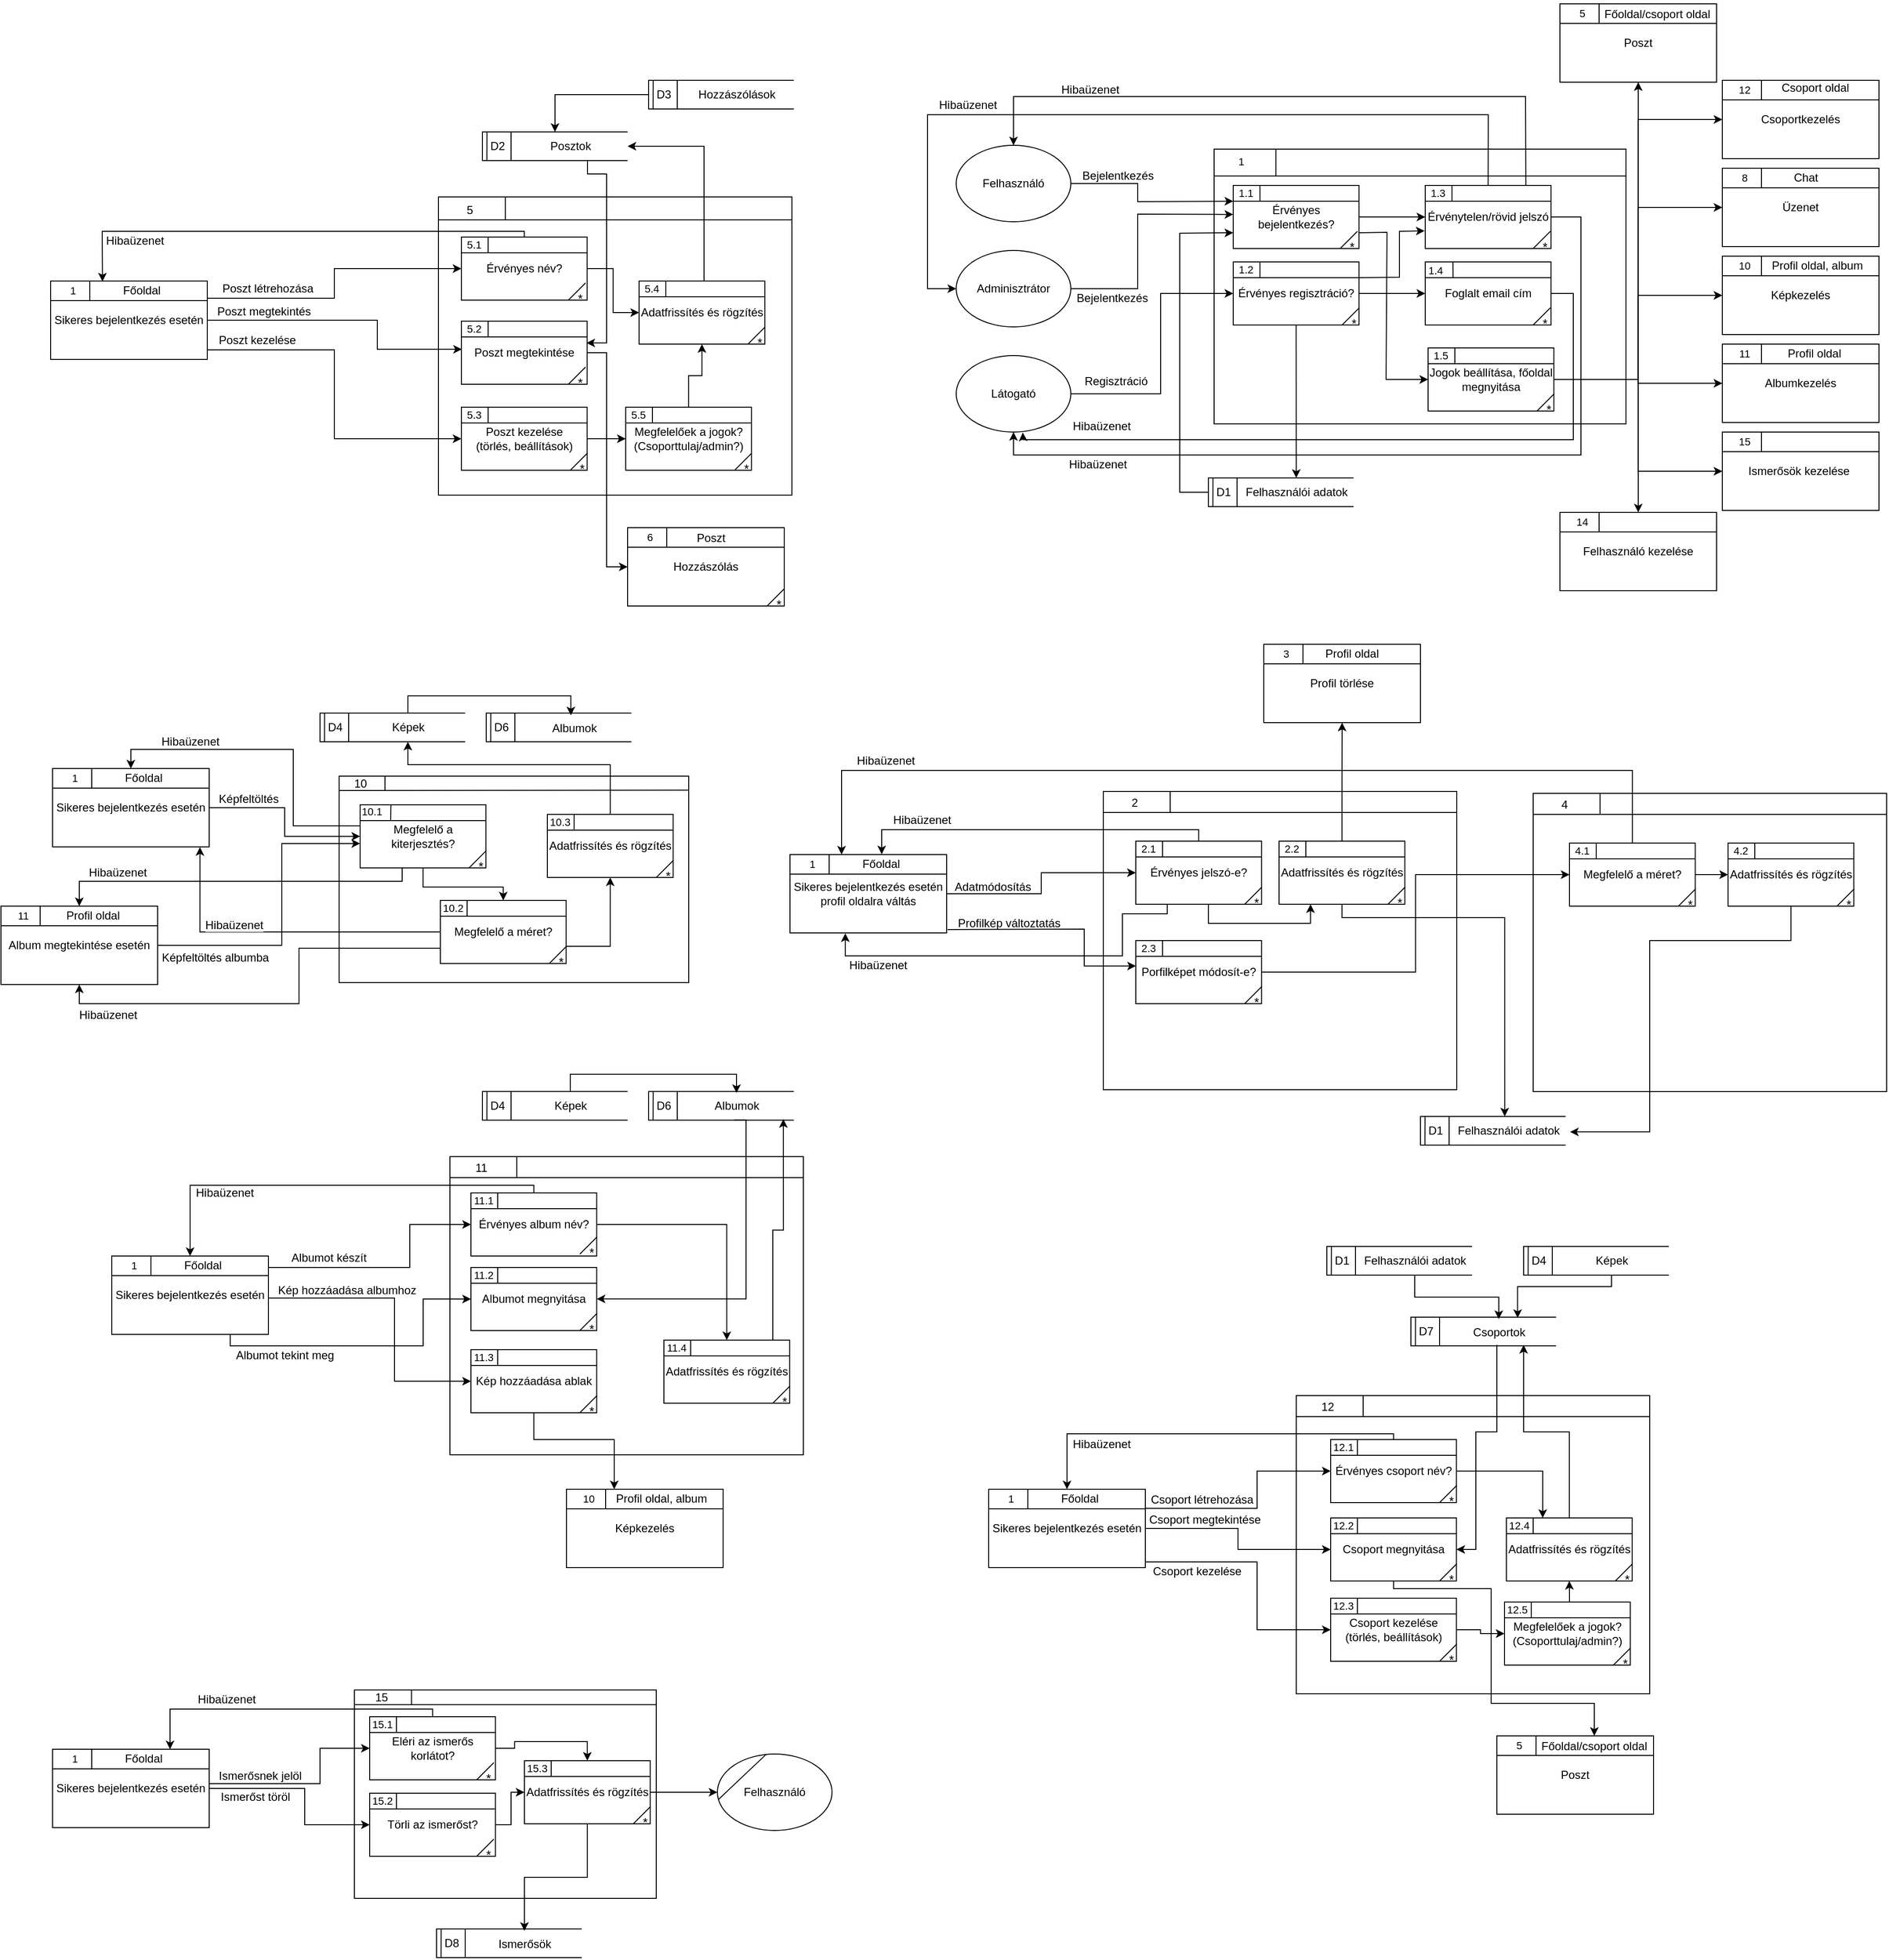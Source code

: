 <mxfile version="24.0.1" type="device">
  <diagram name="1 oldal" id="piJF8_BZ4FbkOGlX9JzV">
    <mxGraphModel dx="3620" dy="-1197" grid="1" gridSize="2" guides="0" tooltips="1" connect="1" arrows="1" fold="1" page="1" pageScale="1" pageWidth="827" pageHeight="1169" math="0" shadow="0">
      <root>
        <mxCell id="0" />
        <mxCell id="1" parent="0" />
        <mxCell id="GC0I484NQkUeu95godri-1239" style="edgeStyle=orthogonalEdgeStyle;rounded=0;orthogonalLoop=1;jettySize=auto;html=1;entryX=0.5;entryY=0;entryDx=0;entryDy=0;" edge="1" parent="1" target="GC0I484NQkUeu95godri-1228">
          <mxGeometry relative="1" as="geometry">
            <mxPoint x="638.0" y="3872" as="sourcePoint" />
          </mxGeometry>
        </mxCell>
        <mxCell id="GC0I484NQkUeu95godri-1382" style="edgeStyle=orthogonalEdgeStyle;rounded=0;orthogonalLoop=1;jettySize=auto;html=1;entryX=0.5;entryY=-0.017;entryDx=0;entryDy=0;entryPerimeter=0;" edge="1" parent="1" source="GC0I484NQkUeu95godri-1381">
          <mxGeometry relative="1" as="geometry">
            <Array as="points">
              <mxPoint x="2566" y="3842.03" />
              <mxPoint x="2740" y="3842.03" />
            </Array>
            <mxPoint x="2740" y="3861.571" as="targetPoint" />
          </mxGeometry>
        </mxCell>
        <mxCell id="GC0I484NQkUeu95godri-2733" value="" style="group" vertex="1" connectable="0" parent="1">
          <mxGeometry x="1580" y="3816" width="526" height="322" as="geometry" />
        </mxCell>
        <mxCell id="GC0I484NQkUeu95godri-2734" value="" style="rounded=0;whiteSpace=wrap;html=1;" vertex="1" parent="GC0I484NQkUeu95godri-2733">
          <mxGeometry width="431.148" height="287.423" as="geometry" />
        </mxCell>
        <mxCell id="GC0I484NQkUeu95godri-2735" value="" style="endArrow=none;html=1;rounded=0;exitX=0;exitY=0.25;exitDx=0;exitDy=0;entryX=1;entryY=0.25;entryDx=0;entryDy=0;" edge="1" parent="GC0I484NQkUeu95godri-2733">
          <mxGeometry width="50" height="50" relative="1" as="geometry">
            <mxPoint y="28.094" as="sourcePoint" />
            <mxPoint x="431.148" y="28.094" as="targetPoint" />
          </mxGeometry>
        </mxCell>
        <mxCell id="GC0I484NQkUeu95godri-2736" value="&lt;font style=&quot;font-size: 11px;&quot;&gt;1&lt;/font&gt;" style="text;html=1;align=center;verticalAlign=middle;resizable=0;points=[];autosize=1;strokeColor=none;fillColor=none;" vertex="1" parent="GC0I484NQkUeu95godri-2733">
          <mxGeometry x="12.933" y="-2.162" width="30" height="30" as="geometry" />
        </mxCell>
        <mxCell id="GC0I484NQkUeu95godri-2737" value="" style="endArrow=none;html=1;rounded=0;entryX=0.25;entryY=0;entryDx=0;entryDy=0;" edge="1" parent="GC0I484NQkUeu95godri-2733">
          <mxGeometry width="50" height="50" relative="1" as="geometry">
            <mxPoint x="64.672" y="28.094" as="sourcePoint" />
            <mxPoint x="64.672" as="targetPoint" />
          </mxGeometry>
        </mxCell>
        <mxCell id="GC0I484NQkUeu95godri-2738" value="" style="group" vertex="1" connectable="0" parent="GC0I484NQkUeu95godri-2733">
          <mxGeometry x="20" y="38" width="149.51" height="79" as="geometry" />
        </mxCell>
        <mxCell id="GC0I484NQkUeu95godri-2739" value="Érvényes bejelentkezés?" style="rounded=0;whiteSpace=wrap;html=1;" vertex="1" parent="GC0I484NQkUeu95godri-2738">
          <mxGeometry width="131.67" height="66" as="geometry" />
        </mxCell>
        <mxCell id="GC0I484NQkUeu95godri-2740" value="" style="endArrow=none;html=1;rounded=0;exitX=0;exitY=0.25;exitDx=0;exitDy=0;entryX=1;entryY=0.25;entryDx=0;entryDy=0;" edge="1" parent="GC0I484NQkUeu95godri-2738" source="GC0I484NQkUeu95godri-2739" target="GC0I484NQkUeu95godri-2739">
          <mxGeometry width="50" height="50" relative="1" as="geometry">
            <mxPoint x="49.837" y="62.45" as="sourcePoint" />
            <mxPoint x="112.133" as="targetPoint" />
          </mxGeometry>
        </mxCell>
        <mxCell id="GC0I484NQkUeu95godri-2741" value="&lt;font style=&quot;font-size: 11px;&quot;&gt;1.1&lt;/font&gt;" style="text;html=1;align=center;verticalAlign=middle;resizable=0;points=[];autosize=1;strokeColor=none;fillColor=none;" vertex="1" parent="GC0I484NQkUeu95godri-2738">
          <mxGeometry x="-4.0" y="-5.996" width="34" height="28" as="geometry" />
        </mxCell>
        <mxCell id="GC0I484NQkUeu95godri-2742" value="" style="endArrow=none;html=1;rounded=0;" edge="1" parent="GC0I484NQkUeu95godri-2738">
          <mxGeometry width="50" height="50" relative="1" as="geometry">
            <mxPoint x="28" y="16" as="sourcePoint" />
            <mxPoint x="28" as="targetPoint" />
          </mxGeometry>
        </mxCell>
        <mxCell id="GC0I484NQkUeu95godri-2743" value="" style="group" vertex="1" connectable="0" parent="GC0I484NQkUeu95godri-2738">
          <mxGeometry x="112" y="48" width="24" height="31" as="geometry" />
        </mxCell>
        <mxCell id="GC0I484NQkUeu95godri-2744" value="" style="endArrow=none;html=1;rounded=0;" edge="1" parent="GC0I484NQkUeu95godri-2743">
          <mxGeometry width="50" height="50" relative="1" as="geometry">
            <mxPoint y="18" as="sourcePoint" />
            <mxPoint x="18" as="targetPoint" />
          </mxGeometry>
        </mxCell>
        <mxCell id="GC0I484NQkUeu95godri-2745" value="&lt;font style=&quot;font-size: 13px;&quot;&gt;*&lt;/font&gt;" style="text;html=1;align=center;verticalAlign=middle;resizable=0;points=[];autosize=1;strokeColor=none;fillColor=none;" vertex="1" parent="GC0I484NQkUeu95godri-2743">
          <mxGeometry y="1" width="24" height="30" as="geometry" />
        </mxCell>
        <mxCell id="GC0I484NQkUeu95godri-2746" value="" style="group" vertex="1" connectable="0" parent="GC0I484NQkUeu95godri-2733">
          <mxGeometry x="20" y="118" width="149.51" height="79" as="geometry" />
        </mxCell>
        <mxCell id="GC0I484NQkUeu95godri-2747" value="Érvényes regisztráció?" style="rounded=0;whiteSpace=wrap;html=1;" vertex="1" parent="GC0I484NQkUeu95godri-2746">
          <mxGeometry width="131.67" height="66" as="geometry" />
        </mxCell>
        <mxCell id="GC0I484NQkUeu95godri-2748" value="" style="endArrow=none;html=1;rounded=0;exitX=0;exitY=0.25;exitDx=0;exitDy=0;entryX=1;entryY=0.25;entryDx=0;entryDy=0;" edge="1" parent="GC0I484NQkUeu95godri-2746" source="GC0I484NQkUeu95godri-2747" target="GC0I484NQkUeu95godri-2747">
          <mxGeometry width="50" height="50" relative="1" as="geometry">
            <mxPoint x="49.837" y="62.45" as="sourcePoint" />
            <mxPoint x="112.133" as="targetPoint" />
          </mxGeometry>
        </mxCell>
        <mxCell id="GC0I484NQkUeu95godri-2749" value="&lt;font style=&quot;font-size: 11px;&quot;&gt;1.2&lt;/font&gt;" style="text;html=1;align=center;verticalAlign=middle;resizable=0;points=[];autosize=1;strokeColor=none;fillColor=none;" vertex="1" parent="GC0I484NQkUeu95godri-2746">
          <mxGeometry x="-4.0" y="-5.996" width="34" height="28" as="geometry" />
        </mxCell>
        <mxCell id="GC0I484NQkUeu95godri-2750" value="" style="endArrow=none;html=1;rounded=0;" edge="1" parent="GC0I484NQkUeu95godri-2746">
          <mxGeometry width="50" height="50" relative="1" as="geometry">
            <mxPoint x="28" y="16" as="sourcePoint" />
            <mxPoint x="28" as="targetPoint" />
          </mxGeometry>
        </mxCell>
        <mxCell id="GC0I484NQkUeu95godri-2751" value="" style="group" vertex="1" connectable="0" parent="GC0I484NQkUeu95godri-2746">
          <mxGeometry x="114" y="48" width="24" height="31" as="geometry" />
        </mxCell>
        <mxCell id="GC0I484NQkUeu95godri-2752" value="" style="endArrow=none;html=1;rounded=0;" edge="1" parent="GC0I484NQkUeu95godri-2751">
          <mxGeometry width="50" height="50" relative="1" as="geometry">
            <mxPoint y="18" as="sourcePoint" />
            <mxPoint x="18" as="targetPoint" />
          </mxGeometry>
        </mxCell>
        <mxCell id="GC0I484NQkUeu95godri-2753" value="&lt;font style=&quot;font-size: 13px;&quot;&gt;*&lt;/font&gt;" style="text;html=1;align=center;verticalAlign=middle;resizable=0;points=[];autosize=1;strokeColor=none;fillColor=none;" vertex="1" parent="GC0I484NQkUeu95godri-2751">
          <mxGeometry y="1" width="24" height="30" as="geometry" />
        </mxCell>
        <mxCell id="GC0I484NQkUeu95godri-2754" value="" style="group" vertex="1" connectable="0" parent="GC0I484NQkUeu95godri-2733">
          <mxGeometry x="224" y="208" width="149.51" height="79" as="geometry" />
        </mxCell>
        <mxCell id="GC0I484NQkUeu95godri-2755" value="Jogok beállítása, főoldal megnyitása" style="rounded=0;whiteSpace=wrap;html=1;" vertex="1" parent="GC0I484NQkUeu95godri-2754">
          <mxGeometry width="131.67" height="66" as="geometry" />
        </mxCell>
        <mxCell id="GC0I484NQkUeu95godri-2756" value="" style="endArrow=none;html=1;rounded=0;exitX=0;exitY=0.25;exitDx=0;exitDy=0;entryX=1;entryY=0.25;entryDx=0;entryDy=0;" edge="1" parent="GC0I484NQkUeu95godri-2754" source="GC0I484NQkUeu95godri-2755" target="GC0I484NQkUeu95godri-2755">
          <mxGeometry width="50" height="50" relative="1" as="geometry">
            <mxPoint x="49.837" y="62.45" as="sourcePoint" />
            <mxPoint x="112.133" as="targetPoint" />
          </mxGeometry>
        </mxCell>
        <mxCell id="GC0I484NQkUeu95godri-2757" value="&lt;font style=&quot;font-size: 11px;&quot;&gt;1.5&lt;/font&gt;" style="text;html=1;align=center;verticalAlign=middle;resizable=0;points=[];autosize=1;strokeColor=none;fillColor=none;" vertex="1" parent="GC0I484NQkUeu95godri-2754">
          <mxGeometry x="-4.0" y="-5.996" width="34" height="28" as="geometry" />
        </mxCell>
        <mxCell id="GC0I484NQkUeu95godri-2758" value="" style="endArrow=none;html=1;rounded=0;" edge="1" parent="GC0I484NQkUeu95godri-2754">
          <mxGeometry width="50" height="50" relative="1" as="geometry">
            <mxPoint x="28" y="16" as="sourcePoint" />
            <mxPoint x="28" as="targetPoint" />
          </mxGeometry>
        </mxCell>
        <mxCell id="GC0I484NQkUeu95godri-2759" value="" style="group" vertex="1" connectable="0" parent="GC0I484NQkUeu95godri-2754">
          <mxGeometry x="114" y="48" width="24" height="31" as="geometry" />
        </mxCell>
        <mxCell id="GC0I484NQkUeu95godri-2760" value="" style="endArrow=none;html=1;rounded=0;" edge="1" parent="GC0I484NQkUeu95godri-2759">
          <mxGeometry width="50" height="50" relative="1" as="geometry">
            <mxPoint y="18" as="sourcePoint" />
            <mxPoint x="18" as="targetPoint" />
          </mxGeometry>
        </mxCell>
        <mxCell id="GC0I484NQkUeu95godri-2761" value="&lt;font style=&quot;font-size: 13px;&quot;&gt;*&lt;/font&gt;" style="text;html=1;align=center;verticalAlign=middle;resizable=0;points=[];autosize=1;strokeColor=none;fillColor=none;" vertex="1" parent="GC0I484NQkUeu95godri-2759">
          <mxGeometry y="1" width="24" height="30" as="geometry" />
        </mxCell>
        <mxCell id="GC0I484NQkUeu95godri-2762" value="" style="group" vertex="1" connectable="0" parent="GC0I484NQkUeu95godri-2733">
          <mxGeometry x="221" y="38" width="149.51" height="81" as="geometry" />
        </mxCell>
        <mxCell id="GC0I484NQkUeu95godri-2763" value="&lt;div&gt;Érvénytelen/rövid jelszó&lt;br&gt;&lt;/div&gt;" style="rounded=0;whiteSpace=wrap;html=1;" vertex="1" parent="GC0I484NQkUeu95godri-2762">
          <mxGeometry width="131.67" height="66" as="geometry" />
        </mxCell>
        <mxCell id="GC0I484NQkUeu95godri-2764" value="" style="endArrow=none;html=1;rounded=0;exitX=0;exitY=0.25;exitDx=0;exitDy=0;entryX=1;entryY=0.25;entryDx=0;entryDy=0;" edge="1" parent="GC0I484NQkUeu95godri-2762" source="GC0I484NQkUeu95godri-2763" target="GC0I484NQkUeu95godri-2763">
          <mxGeometry width="50" height="50" relative="1" as="geometry">
            <mxPoint x="49.837" y="62.45" as="sourcePoint" />
            <mxPoint x="112.133" as="targetPoint" />
          </mxGeometry>
        </mxCell>
        <mxCell id="GC0I484NQkUeu95godri-2765" value="&lt;span style=&quot;font-size: 11px;&quot;&gt;1.3&lt;/span&gt;" style="text;html=1;align=center;verticalAlign=middle;resizable=0;points=[];autosize=1;strokeColor=none;fillColor=none;" vertex="1" parent="GC0I484NQkUeu95godri-2762">
          <mxGeometry x="-4.0" y="-5.996" width="34" height="28" as="geometry" />
        </mxCell>
        <mxCell id="GC0I484NQkUeu95godri-2766" value="" style="endArrow=none;html=1;rounded=0;" edge="1" parent="GC0I484NQkUeu95godri-2762">
          <mxGeometry width="50" height="50" relative="1" as="geometry">
            <mxPoint x="28" y="16" as="sourcePoint" />
            <mxPoint x="28" as="targetPoint" />
          </mxGeometry>
        </mxCell>
        <mxCell id="GC0I484NQkUeu95godri-2767" value="" style="group" vertex="1" connectable="0" parent="GC0I484NQkUeu95godri-2762">
          <mxGeometry x="113" y="48" width="24" height="31" as="geometry" />
        </mxCell>
        <mxCell id="GC0I484NQkUeu95godri-2768" value="" style="endArrow=none;html=1;rounded=0;" edge="1" parent="GC0I484NQkUeu95godri-2767">
          <mxGeometry width="50" height="50" relative="1" as="geometry">
            <mxPoint y="18" as="sourcePoint" />
            <mxPoint x="18" as="targetPoint" />
          </mxGeometry>
        </mxCell>
        <mxCell id="GC0I484NQkUeu95godri-2769" value="&lt;font style=&quot;font-size: 13px;&quot;&gt;*&lt;/font&gt;" style="text;html=1;align=center;verticalAlign=middle;resizable=0;points=[];autosize=1;strokeColor=none;fillColor=none;" vertex="1" parent="GC0I484NQkUeu95godri-2767">
          <mxGeometry y="1" width="24" height="30" as="geometry" />
        </mxCell>
        <mxCell id="GC0I484NQkUeu95godri-2770" value="" style="group" vertex="1" connectable="0" parent="GC0I484NQkUeu95godri-2733">
          <mxGeometry x="222" y="120" width="149.51" height="74.94" as="geometry" />
        </mxCell>
        <mxCell id="GC0I484NQkUeu95godri-2771" value="" style="endArrow=none;html=1;rounded=0;" edge="1" parent="GC0I484NQkUeu95godri-2770">
          <mxGeometry width="50" height="50" relative="1" as="geometry">
            <mxPoint x="28" y="16" as="sourcePoint" />
            <mxPoint x="28" as="targetPoint" />
          </mxGeometry>
        </mxCell>
        <mxCell id="GC0I484NQkUeu95godri-2772" value="Foglalt email cím" style="rounded=0;whiteSpace=wrap;html=1;" vertex="1" parent="GC0I484NQkUeu95godri-2733">
          <mxGeometry x="221" y="118" width="131.67" height="66" as="geometry" />
        </mxCell>
        <mxCell id="GC0I484NQkUeu95godri-2773" value="" style="endArrow=classic;html=1;rounded=0;exitX=1;exitY=0.5;exitDx=0;exitDy=0;entryX=0;entryY=0.5;entryDx=0;entryDy=0;" edge="1" parent="GC0I484NQkUeu95godri-2733" source="GC0I484NQkUeu95godri-2739" target="GC0I484NQkUeu95godri-2763">
          <mxGeometry width="50" height="50" relative="1" as="geometry">
            <mxPoint x="176" y="86" as="sourcePoint" />
            <mxPoint x="226" y="36" as="targetPoint" />
          </mxGeometry>
        </mxCell>
        <mxCell id="GC0I484NQkUeu95godri-2774" value="" style="endArrow=none;html=1;rounded=0;exitX=0;exitY=0.25;exitDx=0;exitDy=0;entryX=1;entryY=0.25;entryDx=0;entryDy=0;" edge="1" parent="GC0I484NQkUeu95godri-2733" source="GC0I484NQkUeu95godri-2772" target="GC0I484NQkUeu95godri-2772">
          <mxGeometry width="50" height="50" relative="1" as="geometry">
            <mxPoint x="271.837" y="182.45" as="sourcePoint" />
            <mxPoint x="334.133" y="120" as="targetPoint" />
          </mxGeometry>
        </mxCell>
        <mxCell id="GC0I484NQkUeu95godri-2775" value="" style="endArrow=classic;html=1;rounded=0;exitX=1;exitY=0.5;exitDx=0;exitDy=0;entryX=0;entryY=0.5;entryDx=0;entryDy=0;" edge="1" parent="GC0I484NQkUeu95godri-2733" source="GC0I484NQkUeu95godri-2747" target="GC0I484NQkUeu95godri-2772">
          <mxGeometry width="50" height="50" relative="1" as="geometry">
            <mxPoint x="177" y="160" as="sourcePoint" />
            <mxPoint x="227" y="110" as="targetPoint" />
          </mxGeometry>
        </mxCell>
        <mxCell id="GC0I484NQkUeu95godri-2776" value="" style="endArrow=classic;html=1;rounded=0;exitX=1;exitY=0.75;exitDx=0;exitDy=0;entryX=0;entryY=0.5;entryDx=0;entryDy=0;" edge="1" parent="GC0I484NQkUeu95godri-2733" source="GC0I484NQkUeu95godri-2739" target="GC0I484NQkUeu95godri-2755">
          <mxGeometry width="50" height="50" relative="1" as="geometry">
            <mxPoint x="184" y="138" as="sourcePoint" />
            <mxPoint x="234" y="88" as="targetPoint" />
            <Array as="points">
              <mxPoint x="181" y="87" />
              <mxPoint x="180" y="241" />
            </Array>
          </mxGeometry>
        </mxCell>
        <mxCell id="GC0I484NQkUeu95godri-2777" value="" style="endArrow=classic;html=1;rounded=0;exitX=1;exitY=0.25;exitDx=0;exitDy=0;entryX=-0.005;entryY=0.72;entryDx=0;entryDy=0;entryPerimeter=0;" edge="1" parent="GC0I484NQkUeu95godri-2733" source="GC0I484NQkUeu95godri-2747" target="GC0I484NQkUeu95godri-2763">
          <mxGeometry width="50" height="50" relative="1" as="geometry">
            <mxPoint x="186" y="152" as="sourcePoint" />
            <mxPoint x="236" y="102" as="targetPoint" />
            <Array as="points">
              <mxPoint x="194" y="134" />
              <mxPoint x="194" y="86" />
            </Array>
          </mxGeometry>
        </mxCell>
        <mxCell id="GC0I484NQkUeu95godri-2778" value="" style="group" vertex="1" connectable="0" parent="GC0I484NQkUeu95godri-2733">
          <mxGeometry x="334" y="166" width="24" height="31" as="geometry" />
        </mxCell>
        <mxCell id="GC0I484NQkUeu95godri-2779" value="" style="endArrow=none;html=1;rounded=0;" edge="1" parent="GC0I484NQkUeu95godri-2778">
          <mxGeometry width="50" height="50" relative="1" as="geometry">
            <mxPoint y="18" as="sourcePoint" />
            <mxPoint x="18" as="targetPoint" />
          </mxGeometry>
        </mxCell>
        <mxCell id="GC0I484NQkUeu95godri-2780" value="&lt;font style=&quot;font-size: 13px;&quot;&gt;*&lt;/font&gt;" style="text;html=1;align=center;verticalAlign=middle;resizable=0;points=[];autosize=1;strokeColor=none;fillColor=none;" vertex="1" parent="GC0I484NQkUeu95godri-2778">
          <mxGeometry y="1" width="24" height="30" as="geometry" />
        </mxCell>
        <mxCell id="GC0I484NQkUeu95godri-2781" value="&lt;span style=&quot;font-size: 11px; text-wrap: nowrap;&quot;&gt;1.4&lt;/span&gt;" style="text;html=1;align=center;verticalAlign=middle;whiteSpace=wrap;rounded=0;" vertex="1" parent="GC0I484NQkUeu95godri-2733">
          <mxGeometry x="202" y="112" width="60" height="30" as="geometry" />
        </mxCell>
        <mxCell id="GC0I484NQkUeu95godri-2782" value="" style="endArrow=none;html=1;rounded=0;entryX=0.371;entryY=0.014;entryDx=0;entryDy=0;entryPerimeter=0;" edge="1" parent="GC0I484NQkUeu95godri-2733">
          <mxGeometry width="50" height="50" relative="1" as="geometry">
            <mxPoint x="250.15" y="134" as="sourcePoint" />
            <mxPoint x="250.0" y="118.004" as="targetPoint" />
          </mxGeometry>
        </mxCell>
        <mxCell id="GC0I484NQkUeu95godri-2783" value="Felhasználó" style="ellipse;whiteSpace=wrap;html=1;" vertex="1" parent="1">
          <mxGeometry x="1310" y="3812" width="120" height="80" as="geometry" />
        </mxCell>
        <mxCell id="GC0I484NQkUeu95godri-2784" value="Látogató" style="ellipse;whiteSpace=wrap;html=1;" vertex="1" parent="1">
          <mxGeometry x="1310" y="4032" width="120" height="80" as="geometry" />
        </mxCell>
        <mxCell id="GC0I484NQkUeu95godri-2785" value="Adminisztrátor" style="ellipse;whiteSpace=wrap;html=1;" vertex="1" parent="1">
          <mxGeometry x="1310" y="3922" width="120" height="80" as="geometry" />
        </mxCell>
        <mxCell id="GC0I484NQkUeu95godri-2786" value="" style="endArrow=classic;html=1;rounded=0;exitX=1;exitY=0.5;exitDx=0;exitDy=0;entryX=0;entryY=0.25;entryDx=0;entryDy=0;" edge="1" parent="1" source="GC0I484NQkUeu95godri-2783" target="GC0I484NQkUeu95godri-2739">
          <mxGeometry width="50" height="50" relative="1" as="geometry">
            <mxPoint x="1510" y="3852" as="sourcePoint" />
            <mxPoint x="1560" y="3802" as="targetPoint" />
            <Array as="points">
              <mxPoint x="1500" y="3852" />
              <mxPoint x="1500" y="3871" />
            </Array>
          </mxGeometry>
        </mxCell>
        <mxCell id="GC0I484NQkUeu95godri-2787" value="" style="endArrow=classic;html=1;rounded=0;exitX=1;exitY=0.5;exitDx=0;exitDy=0;entryX=0;entryY=0.46;entryDx=0;entryDy=0;entryPerimeter=0;" edge="1" parent="1" source="GC0I484NQkUeu95godri-2785" target="GC0I484NQkUeu95godri-2739">
          <mxGeometry width="50" height="50" relative="1" as="geometry">
            <mxPoint x="1460" y="3962" as="sourcePoint" />
            <mxPoint x="1510" y="3912" as="targetPoint" />
            <Array as="points">
              <mxPoint x="1500" y="3962" />
              <mxPoint x="1500" y="3884" />
            </Array>
          </mxGeometry>
        </mxCell>
        <mxCell id="GC0I484NQkUeu95godri-2788" value="" style="endArrow=classic;html=1;rounded=0;exitX=1;exitY=0.5;exitDx=0;exitDy=0;entryX=0;entryY=0.5;entryDx=0;entryDy=0;" edge="1" parent="1" source="GC0I484NQkUeu95godri-2784" target="GC0I484NQkUeu95godri-2747">
          <mxGeometry width="50" height="50" relative="1" as="geometry">
            <mxPoint x="1436" y="4094" as="sourcePoint" />
            <mxPoint x="1486" y="4044" as="targetPoint" />
            <Array as="points">
              <mxPoint x="1524" y="4072" />
              <mxPoint x="1524" y="3967" />
            </Array>
          </mxGeometry>
        </mxCell>
        <mxCell id="GC0I484NQkUeu95godri-2789" value="Bejelentkezés" style="text;html=1;align=center;verticalAlign=middle;resizable=0;points=[];autosize=1;strokeColor=none;fillColor=none;" vertex="1" parent="1">
          <mxGeometry x="1432" y="3830" width="94" height="27" as="geometry" />
        </mxCell>
        <mxCell id="GC0I484NQkUeu95godri-2790" value="Bejelentkezés" style="text;html=1;align=center;verticalAlign=middle;resizable=0;points=[];autosize=1;strokeColor=none;fillColor=none;" vertex="1" parent="1">
          <mxGeometry x="1426" y="3958" width="94" height="27" as="geometry" />
        </mxCell>
        <mxCell id="GC0I484NQkUeu95godri-2791" value="Regisztráció" style="text;html=1;align=center;verticalAlign=middle;resizable=0;points=[];autosize=1;strokeColor=none;fillColor=none;" vertex="1" parent="1">
          <mxGeometry x="1434" y="4045" width="85" height="27" as="geometry" />
        </mxCell>
        <mxCell id="GC0I484NQkUeu95godri-2792" value="" style="endArrow=classic;html=1;rounded=0;exitX=0.8;exitY=0.008;exitDx=0;exitDy=0;entryX=0.5;entryY=0;entryDx=0;entryDy=0;exitPerimeter=0;" edge="1" parent="1" source="GC0I484NQkUeu95godri-2763" target="GC0I484NQkUeu95godri-2783">
          <mxGeometry width="50" height="50" relative="1" as="geometry">
            <mxPoint x="1906.95" y="3854" as="sourcePoint" />
            <mxPoint x="1339.0" y="3780.92" as="targetPoint" />
            <Array as="points">
              <mxPoint x="1906" y="3761" />
              <mxPoint x="1370" y="3761" />
            </Array>
          </mxGeometry>
        </mxCell>
        <mxCell id="GC0I484NQkUeu95godri-2793" value="" style="endArrow=classic;html=1;rounded=0;exitX=0.5;exitY=0;exitDx=0;exitDy=0;entryX=0;entryY=0.5;entryDx=0;entryDy=0;" edge="1" parent="1" source="GC0I484NQkUeu95godri-2763" target="GC0I484NQkUeu95godri-2785">
          <mxGeometry width="50" height="50" relative="1" as="geometry">
            <mxPoint x="1796" y="3758" as="sourcePoint" />
            <mxPoint x="1846" y="3708" as="targetPoint" />
            <Array as="points">
              <mxPoint x="1867" y="3780" />
              <mxPoint x="1280" y="3780" />
              <mxPoint x="1280" y="3962" />
            </Array>
          </mxGeometry>
        </mxCell>
        <mxCell id="GC0I484NQkUeu95godri-2794" value="Hibaüzenet" style="text;html=1;align=center;verticalAlign=middle;resizable=0;points=[];autosize=1;strokeColor=none;fillColor=none;" vertex="1" parent="1">
          <mxGeometry x="1280" y="3756" width="84" height="28" as="geometry" />
        </mxCell>
        <mxCell id="GC0I484NQkUeu95godri-2795" value="Hibaüzenet" style="text;html=1;align=center;verticalAlign=middle;resizable=0;points=[];autosize=1;strokeColor=none;fillColor=none;" vertex="1" parent="1">
          <mxGeometry x="1408" y="3740" width="84" height="28" as="geometry" />
        </mxCell>
        <mxCell id="GC0I484NQkUeu95godri-2796" value="" style="endArrow=classic;html=1;rounded=0;exitX=1;exitY=0.5;exitDx=0;exitDy=0;entryX=0.5;entryY=1;entryDx=0;entryDy=0;" edge="1" parent="1" source="GC0I484NQkUeu95godri-2763" target="GC0I484NQkUeu95godri-2784">
          <mxGeometry width="50" height="50" relative="1" as="geometry">
            <mxPoint x="1964" y="3914" as="sourcePoint" />
            <mxPoint x="2014" y="3864" as="targetPoint" />
            <Array as="points">
              <mxPoint x="1964" y="3887" />
              <mxPoint x="1964" y="4136" />
              <mxPoint x="1370" y="4136" />
            </Array>
          </mxGeometry>
        </mxCell>
        <mxCell id="GC0I484NQkUeu95godri-2797" value="" style="endArrow=classic;html=1;rounded=0;exitX=1;exitY=0.5;exitDx=0;exitDy=0;entryX=0.581;entryY=1.007;entryDx=0;entryDy=0;entryPerimeter=0;" edge="1" parent="1" source="GC0I484NQkUeu95godri-2772" target="GC0I484NQkUeu95godri-2784">
          <mxGeometry width="50" height="50" relative="1" as="geometry">
            <mxPoint x="1944" y="3974" as="sourcePoint" />
            <mxPoint x="1994" y="3924" as="targetPoint" />
            <Array as="points">
              <mxPoint x="1956" y="3967" />
              <mxPoint x="1956" y="4120" />
              <mxPoint x="1380" y="4120" />
            </Array>
          </mxGeometry>
        </mxCell>
        <mxCell id="GC0I484NQkUeu95godri-2798" value="Hibaüzenet" style="text;html=1;align=center;verticalAlign=middle;resizable=0;points=[];autosize=1;strokeColor=none;fillColor=none;" vertex="1" parent="1">
          <mxGeometry x="1416" y="4132" width="84" height="28" as="geometry" />
        </mxCell>
        <mxCell id="GC0I484NQkUeu95godri-2799" value="Hibaüzenet" style="text;html=1;align=center;verticalAlign=middle;resizable=0;points=[];autosize=1;strokeColor=none;fillColor=none;" vertex="1" parent="1">
          <mxGeometry x="1420" y="4092" width="84" height="28" as="geometry" />
        </mxCell>
        <mxCell id="GC0I484NQkUeu95godri-2800" value="" style="group" vertex="1" connectable="0" parent="1">
          <mxGeometry x="1574" y="4160" width="157" height="30.0" as="geometry" />
        </mxCell>
        <mxCell id="GC0I484NQkUeu95godri-2801" value="&amp;nbsp;D1" style="html=1;dashed=0;whiteSpace=wrap;shape=mxgraph.dfd.dataStoreID;align=left;spacingLeft=3;points=[[0,0],[0.5,0],[1,0],[0,0.5],[1,0.5],[0,1],[0.5,1],[1,1]];" vertex="1" parent="GC0I484NQkUeu95godri-2800">
          <mxGeometry width="152" height="30" as="geometry" />
        </mxCell>
        <mxCell id="GC0I484NQkUeu95godri-2802" value="" style="endArrow=none;html=1;rounded=0;entryX=0.078;entryY=0.005;entryDx=0;entryDy=0;entryPerimeter=0;exitX=0.077;exitY=1.001;exitDx=0;exitDy=0;exitPerimeter=0;" edge="1" parent="GC0I484NQkUeu95godri-2800">
          <mxGeometry width="50" height="50" relative="1" as="geometry">
            <mxPoint x="4.7" y="30.0" as="sourcePoint" />
            <mxPoint x="4.8" y="0.12" as="targetPoint" />
          </mxGeometry>
        </mxCell>
        <mxCell id="GC0I484NQkUeu95godri-2803" value="Felhasználói adatok" style="text;html=1;align=center;verticalAlign=middle;resizable=0;points=[];autosize=1;strokeColor=none;fillColor=none;" vertex="1" parent="GC0I484NQkUeu95godri-2800">
          <mxGeometry x="27" width="130" height="30" as="geometry" />
        </mxCell>
        <mxCell id="GC0I484NQkUeu95godri-2804" value="" style="endArrow=classic;html=1;rounded=0;exitX=0;exitY=0.5;exitDx=0;exitDy=0;entryX=0;entryY=0.75;entryDx=0;entryDy=0;" edge="1" parent="1" source="GC0I484NQkUeu95godri-2801" target="GC0I484NQkUeu95godri-2739">
          <mxGeometry width="50" height="50" relative="1" as="geometry">
            <mxPoint x="1548" y="4174" as="sourcePoint" />
            <mxPoint x="1598" y="4124" as="targetPoint" />
            <Array as="points">
              <mxPoint x="1544" y="4175" />
              <mxPoint x="1544" y="3904" />
            </Array>
          </mxGeometry>
        </mxCell>
        <mxCell id="GC0I484NQkUeu95godri-2805" value="" style="endArrow=classic;html=1;rounded=0;exitX=0.5;exitY=1;exitDx=0;exitDy=0;" edge="1" parent="1" source="GC0I484NQkUeu95godri-2747" target="GC0I484NQkUeu95godri-2803">
          <mxGeometry width="50" height="50" relative="1" as="geometry">
            <mxPoint x="1672" y="4086" as="sourcePoint" />
            <mxPoint x="1722" y="4036" as="targetPoint" />
          </mxGeometry>
        </mxCell>
        <mxCell id="GC0I484NQkUeu95godri-2806" value="" style="group" vertex="1" connectable="0" parent="1">
          <mxGeometry x="1942" y="4196.003" width="164" height="82" as="geometry" />
        </mxCell>
        <mxCell id="GC0I484NQkUeu95godri-2807" value="Felhasználó kezelése" style="rounded=0;whiteSpace=wrap;html=1;" vertex="1" parent="GC0I484NQkUeu95godri-2806">
          <mxGeometry width="164" height="82" as="geometry" />
        </mxCell>
        <mxCell id="GC0I484NQkUeu95godri-2808" value="" style="endArrow=none;html=1;rounded=0;exitX=0;exitY=0.25;exitDx=0;exitDy=0;entryX=1;entryY=0.25;entryDx=0;entryDy=0;" edge="1" parent="GC0I484NQkUeu95godri-2806" source="GC0I484NQkUeu95godri-2807" target="GC0I484NQkUeu95godri-2807">
          <mxGeometry width="50" height="50" relative="1" as="geometry">
            <mxPoint x="54.667" y="68.333" as="sourcePoint" />
            <mxPoint x="123" as="targetPoint" />
          </mxGeometry>
        </mxCell>
        <mxCell id="GC0I484NQkUeu95godri-2809" value="" style="endArrow=none;html=1;rounded=0;exitX=0.25;exitY=0;exitDx=0;exitDy=0;" edge="1" parent="GC0I484NQkUeu95godri-2806" source="GC0I484NQkUeu95godri-2807">
          <mxGeometry width="50" height="50" relative="1" as="geometry">
            <mxPoint x="41" y="-6.833" as="sourcePoint" />
            <mxPoint x="41" y="20.5" as="targetPoint" />
          </mxGeometry>
        </mxCell>
        <mxCell id="GC0I484NQkUeu95godri-2810" value="&lt;font style=&quot;font-size: 11px;&quot;&gt;14&lt;/font&gt;" style="text;html=1;align=center;verticalAlign=middle;resizable=0;points=[];autosize=1;strokeColor=none;fillColor=none;" vertex="1" parent="GC0I484NQkUeu95godri-2806">
          <mxGeometry x="7" y="-4" width="32" height="28" as="geometry" />
        </mxCell>
        <mxCell id="GC0I484NQkUeu95godri-2811" value="" style="group" vertex="1" connectable="0" parent="1">
          <mxGeometry x="2112" y="4112" width="164" height="82" as="geometry" />
        </mxCell>
        <mxCell id="GC0I484NQkUeu95godri-2812" value="Ismerősök kezelése&amp;nbsp;" style="rounded=0;whiteSpace=wrap;html=1;" vertex="1" parent="GC0I484NQkUeu95godri-2811">
          <mxGeometry width="164" height="82" as="geometry" />
        </mxCell>
        <mxCell id="GC0I484NQkUeu95godri-2813" value="" style="endArrow=none;html=1;rounded=0;exitX=0;exitY=0.25;exitDx=0;exitDy=0;entryX=1;entryY=0.25;entryDx=0;entryDy=0;" edge="1" parent="GC0I484NQkUeu95godri-2811" source="GC0I484NQkUeu95godri-2812" target="GC0I484NQkUeu95godri-2812">
          <mxGeometry width="50" height="50" relative="1" as="geometry">
            <mxPoint x="54.667" y="68.333" as="sourcePoint" />
            <mxPoint x="123" as="targetPoint" />
          </mxGeometry>
        </mxCell>
        <mxCell id="GC0I484NQkUeu95godri-2814" value="" style="endArrow=none;html=1;rounded=0;exitX=0.25;exitY=0;exitDx=0;exitDy=0;" edge="1" parent="GC0I484NQkUeu95godri-2811" source="GC0I484NQkUeu95godri-2812">
          <mxGeometry width="50" height="50" relative="1" as="geometry">
            <mxPoint x="41" y="-6.833" as="sourcePoint" />
            <mxPoint x="41" y="20.5" as="targetPoint" />
          </mxGeometry>
        </mxCell>
        <mxCell id="GC0I484NQkUeu95godri-2815" value="&lt;font style=&quot;font-size: 11px;&quot;&gt;15&lt;/font&gt;" style="text;html=1;align=center;verticalAlign=middle;resizable=0;points=[];autosize=1;strokeColor=none;fillColor=none;" vertex="1" parent="GC0I484NQkUeu95godri-2811">
          <mxGeometry x="7" y="-4" width="32" height="28" as="geometry" />
        </mxCell>
        <mxCell id="GC0I484NQkUeu95godri-2816" value="" style="group" vertex="1" connectable="0" parent="1">
          <mxGeometry x="2112" y="4020" width="164" height="82" as="geometry" />
        </mxCell>
        <mxCell id="GC0I484NQkUeu95godri-2817" value="Albumkezelés" style="rounded=0;whiteSpace=wrap;html=1;" vertex="1" parent="GC0I484NQkUeu95godri-2816">
          <mxGeometry width="164" height="82" as="geometry" />
        </mxCell>
        <mxCell id="GC0I484NQkUeu95godri-2818" value="" style="endArrow=none;html=1;rounded=0;exitX=0;exitY=0.25;exitDx=0;exitDy=0;entryX=1;entryY=0.25;entryDx=0;entryDy=0;" edge="1" parent="GC0I484NQkUeu95godri-2816" source="GC0I484NQkUeu95godri-2817" target="GC0I484NQkUeu95godri-2817">
          <mxGeometry width="50" height="50" relative="1" as="geometry">
            <mxPoint x="54.667" y="68.333" as="sourcePoint" />
            <mxPoint x="123" as="targetPoint" />
          </mxGeometry>
        </mxCell>
        <mxCell id="GC0I484NQkUeu95godri-2819" value="" style="endArrow=none;html=1;rounded=0;exitX=0.25;exitY=0;exitDx=0;exitDy=0;" edge="1" parent="GC0I484NQkUeu95godri-2816" source="GC0I484NQkUeu95godri-2817">
          <mxGeometry width="50" height="50" relative="1" as="geometry">
            <mxPoint x="41" y="-6.833" as="sourcePoint" />
            <mxPoint x="41" y="20.5" as="targetPoint" />
          </mxGeometry>
        </mxCell>
        <mxCell id="GC0I484NQkUeu95godri-2820" value="&lt;font style=&quot;font-size: 11px;&quot;&gt;11&lt;/font&gt;" style="text;html=1;align=center;verticalAlign=middle;resizable=0;points=[];autosize=1;strokeColor=none;fillColor=none;" vertex="1" parent="GC0I484NQkUeu95godri-2816">
          <mxGeometry x="8" y="-4" width="30" height="28" as="geometry" />
        </mxCell>
        <mxCell id="GC0I484NQkUeu95godri-2821" value="Profil oldal" style="text;html=1;align=center;verticalAlign=middle;resizable=0;points=[];autosize=1;strokeColor=none;fillColor=none;" vertex="1" parent="GC0I484NQkUeu95godri-2816">
          <mxGeometry x="58" y="-4" width="76" height="28" as="geometry" />
        </mxCell>
        <mxCell id="GC0I484NQkUeu95godri-2822" value="" style="group" vertex="1" connectable="0" parent="1">
          <mxGeometry x="2112" y="3928" width="164" height="82" as="geometry" />
        </mxCell>
        <mxCell id="GC0I484NQkUeu95godri-2823" value="Képkezelés" style="rounded=0;whiteSpace=wrap;html=1;" vertex="1" parent="GC0I484NQkUeu95godri-2822">
          <mxGeometry width="164" height="82" as="geometry" />
        </mxCell>
        <mxCell id="GC0I484NQkUeu95godri-2824" value="" style="endArrow=none;html=1;rounded=0;exitX=0;exitY=0.25;exitDx=0;exitDy=0;entryX=1;entryY=0.25;entryDx=0;entryDy=0;elbow=vertical;" edge="1" parent="GC0I484NQkUeu95godri-2822" source="GC0I484NQkUeu95godri-2823" target="GC0I484NQkUeu95godri-2823">
          <mxGeometry width="50" height="50" relative="1" as="geometry">
            <mxPoint x="54.667" y="68.333" as="sourcePoint" />
            <mxPoint x="123" as="targetPoint" />
          </mxGeometry>
        </mxCell>
        <mxCell id="GC0I484NQkUeu95godri-2825" value="" style="endArrow=none;html=1;rounded=0;exitX=0.25;exitY=0;exitDx=0;exitDy=0;" edge="1" parent="GC0I484NQkUeu95godri-2822" source="GC0I484NQkUeu95godri-2823">
          <mxGeometry width="50" height="50" relative="1" as="geometry">
            <mxPoint x="41" y="-6.833" as="sourcePoint" />
            <mxPoint x="41" y="20.5" as="targetPoint" />
          </mxGeometry>
        </mxCell>
        <mxCell id="GC0I484NQkUeu95godri-2826" value="&lt;font style=&quot;font-size: 11px;&quot;&gt;10&lt;/font&gt;" style="text;html=1;align=center;verticalAlign=middle;resizable=0;points=[];autosize=1;strokeColor=none;fillColor=none;" vertex="1" parent="GC0I484NQkUeu95godri-2822">
          <mxGeometry x="7" y="-4" width="32" height="28" as="geometry" />
        </mxCell>
        <mxCell id="GC0I484NQkUeu95godri-2827" value="Profil oldal, album" style="text;html=1;align=center;verticalAlign=middle;resizable=0;points=[];autosize=1;strokeColor=none;fillColor=none;" vertex="1" parent="GC0I484NQkUeu95godri-2822">
          <mxGeometry x="42" y="-4" width="114" height="28" as="geometry" />
        </mxCell>
        <mxCell id="GC0I484NQkUeu95godri-2828" value="" style="group" vertex="1" connectable="0" parent="1">
          <mxGeometry x="2112" y="3836" width="164" height="82" as="geometry" />
        </mxCell>
        <mxCell id="GC0I484NQkUeu95godri-2829" value="Üzenet" style="rounded=0;whiteSpace=wrap;html=1;" vertex="1" parent="GC0I484NQkUeu95godri-2828">
          <mxGeometry width="164" height="82" as="geometry" />
        </mxCell>
        <mxCell id="GC0I484NQkUeu95godri-2830" value="" style="endArrow=none;html=1;rounded=0;exitX=0;exitY=0.25;exitDx=0;exitDy=0;entryX=1;entryY=0.25;entryDx=0;entryDy=0;" edge="1" parent="GC0I484NQkUeu95godri-2828" source="GC0I484NQkUeu95godri-2829" target="GC0I484NQkUeu95godri-2829">
          <mxGeometry width="50" height="50" relative="1" as="geometry">
            <mxPoint x="54.667" y="68.333" as="sourcePoint" />
            <mxPoint x="123" as="targetPoint" />
          </mxGeometry>
        </mxCell>
        <mxCell id="GC0I484NQkUeu95godri-2831" value="" style="endArrow=none;html=1;rounded=0;exitX=0.25;exitY=0;exitDx=0;exitDy=0;" edge="1" parent="GC0I484NQkUeu95godri-2828" source="GC0I484NQkUeu95godri-2829">
          <mxGeometry width="50" height="50" relative="1" as="geometry">
            <mxPoint x="41" y="-6.833" as="sourcePoint" />
            <mxPoint x="41" y="20.5" as="targetPoint" />
          </mxGeometry>
        </mxCell>
        <mxCell id="GC0I484NQkUeu95godri-2832" value="&lt;font style=&quot;font-size: 11px;&quot;&gt;8&lt;/font&gt;" style="text;html=1;align=center;verticalAlign=middle;resizable=0;points=[];autosize=1;strokeColor=none;fillColor=none;" vertex="1" parent="GC0I484NQkUeu95godri-2828">
          <mxGeometry x="10" y="-4" width="26" height="28" as="geometry" />
        </mxCell>
        <mxCell id="GC0I484NQkUeu95godri-2833" value="&lt;span style=&quot;color: rgb(0, 0, 0); font-family: Helvetica; font-size: 12px; font-style: normal; font-variant-ligatures: normal; font-variant-caps: normal; font-weight: 400; letter-spacing: normal; orphans: 2; text-align: center; text-indent: 0px; text-transform: none; widows: 2; word-spacing: 0px; -webkit-text-stroke-width: 0px; white-space: nowrap; background-color: rgb(251, 251, 251); text-decoration-thickness: initial; text-decoration-style: initial; text-decoration-color: initial; display: inline !important; float: none;&quot;&gt;Chat&lt;/span&gt;" style="text;whiteSpace=wrap;html=1;" vertex="1" parent="GC0I484NQkUeu95godri-2828">
          <mxGeometry x="73.48" y="-4" width="52" height="30" as="geometry" />
        </mxCell>
        <mxCell id="GC0I484NQkUeu95godri-2834" value="" style="group" vertex="1" connectable="0" parent="1">
          <mxGeometry x="2112" y="3744" width="164" height="82" as="geometry" />
        </mxCell>
        <mxCell id="GC0I484NQkUeu95godri-2835" value="Csoportkezelés" style="rounded=0;whiteSpace=wrap;html=1;" vertex="1" parent="GC0I484NQkUeu95godri-2834">
          <mxGeometry width="164" height="82" as="geometry" />
        </mxCell>
        <mxCell id="GC0I484NQkUeu95godri-2836" value="" style="endArrow=none;html=1;rounded=0;exitX=0;exitY=0.25;exitDx=0;exitDy=0;entryX=1;entryY=0.25;entryDx=0;entryDy=0;" edge="1" parent="GC0I484NQkUeu95godri-2834" source="GC0I484NQkUeu95godri-2835" target="GC0I484NQkUeu95godri-2835">
          <mxGeometry width="50" height="50" relative="1" as="geometry">
            <mxPoint x="54.667" y="68.333" as="sourcePoint" />
            <mxPoint x="123" as="targetPoint" />
          </mxGeometry>
        </mxCell>
        <mxCell id="GC0I484NQkUeu95godri-2837" value="" style="endArrow=none;html=1;rounded=0;exitX=0.25;exitY=0;exitDx=0;exitDy=0;" edge="1" parent="GC0I484NQkUeu95godri-2834" source="GC0I484NQkUeu95godri-2835">
          <mxGeometry width="50" height="50" relative="1" as="geometry">
            <mxPoint x="41" y="-6.833" as="sourcePoint" />
            <mxPoint x="41" y="20.5" as="targetPoint" />
          </mxGeometry>
        </mxCell>
        <mxCell id="GC0I484NQkUeu95godri-2838" value="&lt;font style=&quot;font-size: 11px;&quot;&gt;12&lt;/font&gt;" style="text;html=1;align=center;verticalAlign=middle;resizable=0;points=[];autosize=1;strokeColor=none;fillColor=none;" vertex="1" parent="GC0I484NQkUeu95godri-2834">
          <mxGeometry x="7" y="-4" width="32" height="28" as="geometry" />
        </mxCell>
        <mxCell id="GC0I484NQkUeu95godri-2839" value="Csoport oldal" style="text;html=1;align=center;verticalAlign=middle;resizable=0;points=[];autosize=1;strokeColor=none;fillColor=none;" vertex="1" parent="GC0I484NQkUeu95godri-2834">
          <mxGeometry x="52" y="-6" width="90" height="28" as="geometry" />
        </mxCell>
        <mxCell id="GC0I484NQkUeu95godri-2840" value="" style="group" vertex="1" connectable="0" parent="1">
          <mxGeometry x="1942" y="3664" width="184" height="82" as="geometry" />
        </mxCell>
        <mxCell id="GC0I484NQkUeu95godri-2841" value="Poszt" style="rounded=0;whiteSpace=wrap;html=1;" vertex="1" parent="GC0I484NQkUeu95godri-2840">
          <mxGeometry width="164" height="82" as="geometry" />
        </mxCell>
        <mxCell id="GC0I484NQkUeu95godri-2842" value="" style="endArrow=none;html=1;rounded=0;exitX=0;exitY=0.25;exitDx=0;exitDy=0;entryX=1;entryY=0.25;entryDx=0;entryDy=0;" edge="1" parent="GC0I484NQkUeu95godri-2840" source="GC0I484NQkUeu95godri-2841" target="GC0I484NQkUeu95godri-2841">
          <mxGeometry width="50" height="50" relative="1" as="geometry">
            <mxPoint x="54.667" y="68.333" as="sourcePoint" />
            <mxPoint x="123" as="targetPoint" />
          </mxGeometry>
        </mxCell>
        <mxCell id="GC0I484NQkUeu95godri-2843" value="" style="endArrow=none;html=1;rounded=0;exitX=0.25;exitY=0;exitDx=0;exitDy=0;" edge="1" parent="GC0I484NQkUeu95godri-2840" source="GC0I484NQkUeu95godri-2841">
          <mxGeometry width="50" height="50" relative="1" as="geometry">
            <mxPoint x="41" y="-6.833" as="sourcePoint" />
            <mxPoint x="41" y="20.5" as="targetPoint" />
          </mxGeometry>
        </mxCell>
        <mxCell id="GC0I484NQkUeu95godri-2844" value="&lt;font style=&quot;font-size: 11px;&quot;&gt;5&lt;/font&gt;" style="text;html=1;align=center;verticalAlign=middle;resizable=0;points=[];autosize=1;strokeColor=none;fillColor=none;" vertex="1" parent="GC0I484NQkUeu95godri-2840">
          <mxGeometry x="10" y="-4" width="26" height="28" as="geometry" />
        </mxCell>
        <mxCell id="GC0I484NQkUeu95godri-2845" value="Főoldal/csoport oldal" style="text;html=1;align=center;verticalAlign=middle;whiteSpace=wrap;rounded=0;" vertex="1" parent="GC0I484NQkUeu95godri-2840">
          <mxGeometry x="39" width="126" height="22" as="geometry" />
        </mxCell>
        <mxCell id="GC0I484NQkUeu95godri-2846" style="edgeStyle=orthogonalEdgeStyle;rounded=0;orthogonalLoop=1;jettySize=auto;html=1;entryX=0.5;entryY=1;entryDx=0;entryDy=0;" edge="1" parent="1" source="GC0I484NQkUeu95godri-2755" target="GC0I484NQkUeu95godri-2841">
          <mxGeometry relative="1" as="geometry" />
        </mxCell>
        <mxCell id="GC0I484NQkUeu95godri-2847" style="edgeStyle=orthogonalEdgeStyle;rounded=0;orthogonalLoop=1;jettySize=auto;html=1;entryX=0;entryY=0.5;entryDx=0;entryDy=0;" edge="1" parent="1" source="GC0I484NQkUeu95godri-2755" target="GC0I484NQkUeu95godri-2835">
          <mxGeometry relative="1" as="geometry" />
        </mxCell>
        <mxCell id="GC0I484NQkUeu95godri-2848" style="edgeStyle=orthogonalEdgeStyle;rounded=0;orthogonalLoop=1;jettySize=auto;html=1;entryX=0;entryY=0.5;entryDx=0;entryDy=0;" edge="1" parent="1" source="GC0I484NQkUeu95godri-2755" target="GC0I484NQkUeu95godri-2829">
          <mxGeometry relative="1" as="geometry" />
        </mxCell>
        <mxCell id="GC0I484NQkUeu95godri-2849" style="edgeStyle=orthogonalEdgeStyle;rounded=0;orthogonalLoop=1;jettySize=auto;html=1;entryX=0;entryY=0.5;entryDx=0;entryDy=0;" edge="1" parent="1" source="GC0I484NQkUeu95godri-2755" target="GC0I484NQkUeu95godri-2823">
          <mxGeometry relative="1" as="geometry" />
        </mxCell>
        <mxCell id="GC0I484NQkUeu95godri-2850" style="edgeStyle=orthogonalEdgeStyle;rounded=0;orthogonalLoop=1;jettySize=auto;html=1;entryX=0;entryY=0.5;entryDx=0;entryDy=0;" edge="1" parent="1" source="GC0I484NQkUeu95godri-2755" target="GC0I484NQkUeu95godri-2817">
          <mxGeometry relative="1" as="geometry" />
        </mxCell>
        <mxCell id="GC0I484NQkUeu95godri-2851" style="edgeStyle=orthogonalEdgeStyle;rounded=0;orthogonalLoop=1;jettySize=auto;html=1;entryX=0;entryY=0.5;entryDx=0;entryDy=0;" edge="1" parent="1" source="GC0I484NQkUeu95godri-2755" target="GC0I484NQkUeu95godri-2812">
          <mxGeometry relative="1" as="geometry" />
        </mxCell>
        <mxCell id="GC0I484NQkUeu95godri-2852" style="edgeStyle=orthogonalEdgeStyle;rounded=0;orthogonalLoop=1;jettySize=auto;html=1;entryX=0.5;entryY=0;entryDx=0;entryDy=0;" edge="1" parent="1" source="GC0I484NQkUeu95godri-2755" target="GC0I484NQkUeu95godri-2807">
          <mxGeometry relative="1" as="geometry" />
        </mxCell>
        <mxCell id="GC0I484NQkUeu95godri-2853" value="" style="group" vertex="1" connectable="0" parent="1">
          <mxGeometry x="1464" y="4488" width="370" height="312" as="geometry" />
        </mxCell>
        <mxCell id="GC0I484NQkUeu95godri-2854" value="" style="rounded=0;whiteSpace=wrap;html=1;" vertex="1" parent="GC0I484NQkUeu95godri-2853">
          <mxGeometry width="370.0" height="312" as="geometry" />
        </mxCell>
        <mxCell id="GC0I484NQkUeu95godri-2855" value="" style="endArrow=none;html=1;rounded=0;exitX=0;exitY=0.25;exitDx=0;exitDy=0;entryX=1;entryY=0.25;entryDx=0;entryDy=0;" edge="1" parent="GC0I484NQkUeu95godri-2853">
          <mxGeometry width="50" height="50" relative="1" as="geometry">
            <mxPoint y="22" as="sourcePoint" />
            <mxPoint x="370" y="22" as="targetPoint" />
          </mxGeometry>
        </mxCell>
        <mxCell id="GC0I484NQkUeu95godri-2856" value="" style="endArrow=none;html=1;rounded=0;" edge="1" parent="GC0I484NQkUeu95godri-2853">
          <mxGeometry width="50" height="50" relative="1" as="geometry">
            <mxPoint x="70" y="22" as="sourcePoint" />
            <mxPoint x="70" as="targetPoint" />
          </mxGeometry>
        </mxCell>
        <mxCell id="GC0I484NQkUeu95godri-2857" value="2" style="text;html=1;align=center;verticalAlign=middle;whiteSpace=wrap;rounded=0;" vertex="1" parent="GC0I484NQkUeu95godri-2853">
          <mxGeometry x="3" y="-3" width="60" height="30" as="geometry" />
        </mxCell>
        <mxCell id="GC0I484NQkUeu95godri-2858" value="" style="group" vertex="1" connectable="0" parent="GC0I484NQkUeu95godri-2853">
          <mxGeometry x="34" y="52" width="149.51" height="79" as="geometry" />
        </mxCell>
        <mxCell id="GC0I484NQkUeu95godri-2859" value="Érvényes jelszó-e?" style="rounded=0;whiteSpace=wrap;html=1;" vertex="1" parent="GC0I484NQkUeu95godri-2858">
          <mxGeometry width="131.67" height="66" as="geometry" />
        </mxCell>
        <mxCell id="GC0I484NQkUeu95godri-2860" value="" style="endArrow=none;html=1;rounded=0;exitX=0;exitY=0.25;exitDx=0;exitDy=0;entryX=1;entryY=0.25;entryDx=0;entryDy=0;" edge="1" parent="GC0I484NQkUeu95godri-2858" source="GC0I484NQkUeu95godri-2859" target="GC0I484NQkUeu95godri-2859">
          <mxGeometry width="50" height="50" relative="1" as="geometry">
            <mxPoint x="49.837" y="62.45" as="sourcePoint" />
            <mxPoint x="112.133" as="targetPoint" />
          </mxGeometry>
        </mxCell>
        <mxCell id="GC0I484NQkUeu95godri-2861" value="&lt;font style=&quot;font-size: 11px;&quot;&gt;2.1&lt;/font&gt;" style="text;html=1;align=center;verticalAlign=middle;resizable=0;points=[];autosize=1;strokeColor=none;fillColor=none;" vertex="1" parent="GC0I484NQkUeu95godri-2858">
          <mxGeometry x="-4.0" y="-5.996" width="34" height="28" as="geometry" />
        </mxCell>
        <mxCell id="GC0I484NQkUeu95godri-2862" value="" style="endArrow=none;html=1;rounded=0;" edge="1" parent="GC0I484NQkUeu95godri-2858">
          <mxGeometry width="50" height="50" relative="1" as="geometry">
            <mxPoint x="28" y="16" as="sourcePoint" />
            <mxPoint x="28" as="targetPoint" />
          </mxGeometry>
        </mxCell>
        <mxCell id="GC0I484NQkUeu95godri-2863" value="" style="group" vertex="1" connectable="0" parent="GC0I484NQkUeu95godri-2858">
          <mxGeometry x="114" y="48" width="24" height="31" as="geometry" />
        </mxCell>
        <mxCell id="GC0I484NQkUeu95godri-2864" value="" style="endArrow=none;html=1;rounded=0;" edge="1" parent="GC0I484NQkUeu95godri-2863">
          <mxGeometry width="50" height="50" relative="1" as="geometry">
            <mxPoint y="18" as="sourcePoint" />
            <mxPoint x="18" as="targetPoint" />
          </mxGeometry>
        </mxCell>
        <mxCell id="GC0I484NQkUeu95godri-2865" value="&lt;font style=&quot;font-size: 13px;&quot;&gt;*&lt;/font&gt;" style="text;html=1;align=center;verticalAlign=middle;resizable=0;points=[];autosize=1;strokeColor=none;fillColor=none;" vertex="1" parent="GC0I484NQkUeu95godri-2863">
          <mxGeometry y="1" width="24" height="30" as="geometry" />
        </mxCell>
        <mxCell id="GC0I484NQkUeu95godri-2866" value="" style="group" vertex="1" connectable="0" parent="GC0I484NQkUeu95godri-2853">
          <mxGeometry x="34" y="156" width="149.51" height="74.94" as="geometry" />
        </mxCell>
        <mxCell id="GC0I484NQkUeu95godri-2867" value="Porfilképet módosít-e?" style="rounded=0;whiteSpace=wrap;html=1;" vertex="1" parent="GC0I484NQkUeu95godri-2866">
          <mxGeometry width="131.67" height="66" as="geometry" />
        </mxCell>
        <mxCell id="GC0I484NQkUeu95godri-2868" value="" style="endArrow=none;html=1;rounded=0;exitX=0;exitY=0.25;exitDx=0;exitDy=0;entryX=1;entryY=0.25;entryDx=0;entryDy=0;" edge="1" parent="GC0I484NQkUeu95godri-2866" source="GC0I484NQkUeu95godri-2867" target="GC0I484NQkUeu95godri-2867">
          <mxGeometry width="50" height="50" relative="1" as="geometry">
            <mxPoint x="49.837" y="62.45" as="sourcePoint" />
            <mxPoint x="112.133" as="targetPoint" />
          </mxGeometry>
        </mxCell>
        <mxCell id="GC0I484NQkUeu95godri-2869" value="&lt;font style=&quot;font-size: 11px;&quot;&gt;2.3&lt;/font&gt;" style="text;html=1;align=center;verticalAlign=middle;resizable=0;points=[];autosize=1;strokeColor=none;fillColor=none;" vertex="1" parent="GC0I484NQkUeu95godri-2866">
          <mxGeometry x="-4.0" y="-5.996" width="34" height="28" as="geometry" />
        </mxCell>
        <mxCell id="GC0I484NQkUeu95godri-2870" value="" style="endArrow=none;html=1;rounded=0;" edge="1" parent="GC0I484NQkUeu95godri-2866">
          <mxGeometry width="50" height="50" relative="1" as="geometry">
            <mxPoint x="28" y="16" as="sourcePoint" />
            <mxPoint x="28" as="targetPoint" />
          </mxGeometry>
        </mxCell>
        <mxCell id="GC0I484NQkUeu95godri-2871" value="" style="group" vertex="1" connectable="0" parent="GC0I484NQkUeu95godri-2853">
          <mxGeometry x="184" y="52" width="149.51" height="74.94" as="geometry" />
        </mxCell>
        <mxCell id="GC0I484NQkUeu95godri-2872" value="Adatfrissítés és rögzítés" style="rounded=0;whiteSpace=wrap;html=1;" vertex="1" parent="GC0I484NQkUeu95godri-2871">
          <mxGeometry width="131.67" height="66" as="geometry" />
        </mxCell>
        <mxCell id="GC0I484NQkUeu95godri-2873" value="" style="endArrow=none;html=1;rounded=0;exitX=0;exitY=0.25;exitDx=0;exitDy=0;entryX=1;entryY=0.25;entryDx=0;entryDy=0;" edge="1" parent="GC0I484NQkUeu95godri-2871" source="GC0I484NQkUeu95godri-2872" target="GC0I484NQkUeu95godri-2872">
          <mxGeometry width="50" height="50" relative="1" as="geometry">
            <mxPoint x="49.837" y="62.45" as="sourcePoint" />
            <mxPoint x="112.133" as="targetPoint" />
          </mxGeometry>
        </mxCell>
        <mxCell id="GC0I484NQkUeu95godri-2874" value="&lt;font style=&quot;font-size: 11px;&quot;&gt;2.2&lt;/font&gt;" style="text;html=1;align=center;verticalAlign=middle;resizable=0;points=[];autosize=1;strokeColor=none;fillColor=none;" vertex="1" parent="GC0I484NQkUeu95godri-2871">
          <mxGeometry x="-4.0" y="-5.996" width="34" height="28" as="geometry" />
        </mxCell>
        <mxCell id="GC0I484NQkUeu95godri-2875" value="" style="endArrow=none;html=1;rounded=0;" edge="1" parent="GC0I484NQkUeu95godri-2871">
          <mxGeometry width="50" height="50" relative="1" as="geometry">
            <mxPoint x="28" y="16" as="sourcePoint" />
            <mxPoint x="28" as="targetPoint" />
          </mxGeometry>
        </mxCell>
        <mxCell id="GC0I484NQkUeu95godri-2876" style="edgeStyle=orthogonalEdgeStyle;rounded=0;orthogonalLoop=1;jettySize=auto;html=1;entryX=0.25;entryY=1;entryDx=0;entryDy=0;fontStyle=4" edge="1" parent="GC0I484NQkUeu95godri-2853" target="GC0I484NQkUeu95godri-2872">
          <mxGeometry relative="1" as="geometry">
            <mxPoint x="110" y="118" as="sourcePoint" />
            <Array as="points">
              <mxPoint x="110" y="118" />
              <mxPoint x="110" y="138" />
              <mxPoint x="217" y="138" />
            </Array>
          </mxGeometry>
        </mxCell>
        <mxCell id="GC0I484NQkUeu95godri-2877" value="" style="group" vertex="1" connectable="0" parent="1">
          <mxGeometry x="1632" y="4334.003" width="164" height="82" as="geometry" />
        </mxCell>
        <mxCell id="GC0I484NQkUeu95godri-2878" value="Profil törlése" style="rounded=0;whiteSpace=wrap;html=1;" vertex="1" parent="GC0I484NQkUeu95godri-2877">
          <mxGeometry width="164" height="82" as="geometry" />
        </mxCell>
        <mxCell id="GC0I484NQkUeu95godri-2879" value="" style="endArrow=none;html=1;rounded=0;exitX=0;exitY=0.25;exitDx=0;exitDy=0;entryX=1;entryY=0.25;entryDx=0;entryDy=0;" edge="1" parent="GC0I484NQkUeu95godri-2877" source="GC0I484NQkUeu95godri-2878" target="GC0I484NQkUeu95godri-2878">
          <mxGeometry width="50" height="50" relative="1" as="geometry">
            <mxPoint x="54.667" y="68.333" as="sourcePoint" />
            <mxPoint x="123" as="targetPoint" />
          </mxGeometry>
        </mxCell>
        <mxCell id="GC0I484NQkUeu95godri-2880" value="" style="endArrow=none;html=1;rounded=0;exitX=0.25;exitY=0;exitDx=0;exitDy=0;" edge="1" parent="GC0I484NQkUeu95godri-2877" source="GC0I484NQkUeu95godri-2878">
          <mxGeometry width="50" height="50" relative="1" as="geometry">
            <mxPoint x="41" y="-6.833" as="sourcePoint" />
            <mxPoint x="41" y="20.5" as="targetPoint" />
          </mxGeometry>
        </mxCell>
        <mxCell id="GC0I484NQkUeu95godri-2881" value="&lt;font style=&quot;font-size: 11px;&quot;&gt;3&lt;/font&gt;" style="text;html=1;align=center;verticalAlign=middle;resizable=0;points=[];autosize=1;strokeColor=none;fillColor=none;" vertex="1" parent="GC0I484NQkUeu95godri-2877">
          <mxGeometry x="10" y="-4" width="26" height="28" as="geometry" />
        </mxCell>
        <mxCell id="GC0I484NQkUeu95godri-2882" value="Profil oldal" style="text;html=1;align=center;verticalAlign=middle;resizable=0;points=[];autosize=1;strokeColor=none;fillColor=none;" vertex="1" parent="GC0I484NQkUeu95godri-2877">
          <mxGeometry x="54" y="-4.003" width="76" height="28" as="geometry" />
        </mxCell>
        <mxCell id="GC0I484NQkUeu95godri-2883" value="" style="group" vertex="1" connectable="0" parent="1">
          <mxGeometry x="1796" y="4828" width="157" height="30.0" as="geometry" />
        </mxCell>
        <mxCell id="GC0I484NQkUeu95godri-2884" value="&amp;nbsp;D1" style="html=1;dashed=0;whiteSpace=wrap;shape=mxgraph.dfd.dataStoreID;align=left;spacingLeft=3;points=[[0,0],[0.5,0],[1,0],[0,0.5],[1,0.5],[0,1],[0.5,1],[1,1]];" vertex="1" parent="GC0I484NQkUeu95godri-2883">
          <mxGeometry width="152" height="30" as="geometry" />
        </mxCell>
        <mxCell id="GC0I484NQkUeu95godri-2885" value="" style="endArrow=none;html=1;rounded=0;entryX=0.078;entryY=0.005;entryDx=0;entryDy=0;entryPerimeter=0;exitX=0.077;exitY=1.001;exitDx=0;exitDy=0;exitPerimeter=0;" edge="1" parent="GC0I484NQkUeu95godri-2883">
          <mxGeometry width="50" height="50" relative="1" as="geometry">
            <mxPoint x="4.7" y="30.0" as="sourcePoint" />
            <mxPoint x="4.8" y="0.12" as="targetPoint" />
          </mxGeometry>
        </mxCell>
        <mxCell id="GC0I484NQkUeu95godri-2886" value="Felhasználói adatok" style="text;html=1;align=center;verticalAlign=middle;resizable=0;points=[];autosize=1;strokeColor=none;fillColor=none;" vertex="1" parent="GC0I484NQkUeu95godri-2883">
          <mxGeometry x="27" width="130" height="30" as="geometry" />
        </mxCell>
        <mxCell id="GC0I484NQkUeu95godri-2887" value="" style="group" vertex="1" connectable="0" parent="1">
          <mxGeometry x="1914" y="4490" width="370" height="312" as="geometry" />
        </mxCell>
        <mxCell id="GC0I484NQkUeu95godri-2888" value="" style="rounded=0;whiteSpace=wrap;html=1;" vertex="1" parent="GC0I484NQkUeu95godri-2887">
          <mxGeometry width="370.0" height="312" as="geometry" />
        </mxCell>
        <mxCell id="GC0I484NQkUeu95godri-2889" value="" style="endArrow=none;html=1;rounded=0;exitX=0;exitY=0.25;exitDx=0;exitDy=0;entryX=1;entryY=0.25;entryDx=0;entryDy=0;" edge="1" parent="GC0I484NQkUeu95godri-2887">
          <mxGeometry width="50" height="50" relative="1" as="geometry">
            <mxPoint y="22" as="sourcePoint" />
            <mxPoint x="370" y="22" as="targetPoint" />
          </mxGeometry>
        </mxCell>
        <mxCell id="GC0I484NQkUeu95godri-2890" value="" style="endArrow=none;html=1;rounded=0;" edge="1" parent="GC0I484NQkUeu95godri-2887">
          <mxGeometry width="50" height="50" relative="1" as="geometry">
            <mxPoint x="70" y="22" as="sourcePoint" />
            <mxPoint x="70" as="targetPoint" />
          </mxGeometry>
        </mxCell>
        <mxCell id="GC0I484NQkUeu95godri-2891" value="4" style="text;html=1;align=center;verticalAlign=middle;whiteSpace=wrap;rounded=0;" vertex="1" parent="GC0I484NQkUeu95godri-2887">
          <mxGeometry x="3" y="-3" width="60" height="30" as="geometry" />
        </mxCell>
        <mxCell id="GC0I484NQkUeu95godri-2892" value="" style="group" vertex="1" connectable="0" parent="GC0I484NQkUeu95godri-2887">
          <mxGeometry x="38" y="52" width="149.51" height="74.94" as="geometry" />
        </mxCell>
        <mxCell id="GC0I484NQkUeu95godri-2893" value="Megfelelő a méret?" style="rounded=0;whiteSpace=wrap;html=1;" vertex="1" parent="GC0I484NQkUeu95godri-2892">
          <mxGeometry width="131.67" height="66" as="geometry" />
        </mxCell>
        <mxCell id="GC0I484NQkUeu95godri-2894" value="" style="endArrow=none;html=1;rounded=0;exitX=0;exitY=0.25;exitDx=0;exitDy=0;entryX=1;entryY=0.25;entryDx=0;entryDy=0;" edge="1" parent="GC0I484NQkUeu95godri-2892" source="GC0I484NQkUeu95godri-2893" target="GC0I484NQkUeu95godri-2893">
          <mxGeometry width="50" height="50" relative="1" as="geometry">
            <mxPoint x="49.837" y="62.45" as="sourcePoint" />
            <mxPoint x="112.133" as="targetPoint" />
          </mxGeometry>
        </mxCell>
        <mxCell id="GC0I484NQkUeu95godri-2895" value="&lt;font style=&quot;font-size: 11px;&quot;&gt;4.1&lt;/font&gt;" style="text;html=1;align=center;verticalAlign=middle;resizable=0;points=[];autosize=1;strokeColor=none;fillColor=none;" vertex="1" parent="GC0I484NQkUeu95godri-2892">
          <mxGeometry x="-4.0" y="-5.996" width="34" height="28" as="geometry" />
        </mxCell>
        <mxCell id="GC0I484NQkUeu95godri-2896" value="" style="endArrow=none;html=1;rounded=0;" edge="1" parent="GC0I484NQkUeu95godri-2892">
          <mxGeometry width="50" height="50" relative="1" as="geometry">
            <mxPoint x="28" y="16" as="sourcePoint" />
            <mxPoint x="28" as="targetPoint" />
          </mxGeometry>
        </mxCell>
        <mxCell id="GC0I484NQkUeu95godri-2897" value="" style="group" vertex="1" connectable="0" parent="GC0I484NQkUeu95godri-2887">
          <mxGeometry x="204" y="52" width="149.51" height="79" as="geometry" />
        </mxCell>
        <mxCell id="GC0I484NQkUeu95godri-2898" value="Adatfrissítés és rögzítés" style="rounded=0;whiteSpace=wrap;html=1;" vertex="1" parent="GC0I484NQkUeu95godri-2897">
          <mxGeometry width="131.67" height="66" as="geometry" />
        </mxCell>
        <mxCell id="GC0I484NQkUeu95godri-2899" value="" style="endArrow=none;html=1;rounded=0;exitX=0;exitY=0.25;exitDx=0;exitDy=0;entryX=1;entryY=0.25;entryDx=0;entryDy=0;" edge="1" parent="GC0I484NQkUeu95godri-2897" source="GC0I484NQkUeu95godri-2898" target="GC0I484NQkUeu95godri-2898">
          <mxGeometry width="50" height="50" relative="1" as="geometry">
            <mxPoint x="49.837" y="62.45" as="sourcePoint" />
            <mxPoint x="112.133" as="targetPoint" />
          </mxGeometry>
        </mxCell>
        <mxCell id="GC0I484NQkUeu95godri-2900" value="&lt;font style=&quot;font-size: 11px;&quot;&gt;4.2&lt;/font&gt;" style="text;html=1;align=center;verticalAlign=middle;resizable=0;points=[];autosize=1;strokeColor=none;fillColor=none;" vertex="1" parent="GC0I484NQkUeu95godri-2897">
          <mxGeometry x="-4.0" y="-5.996" width="34" height="28" as="geometry" />
        </mxCell>
        <mxCell id="GC0I484NQkUeu95godri-2901" value="" style="endArrow=none;html=1;rounded=0;" edge="1" parent="GC0I484NQkUeu95godri-2897">
          <mxGeometry width="50" height="50" relative="1" as="geometry">
            <mxPoint x="28" y="16" as="sourcePoint" />
            <mxPoint x="28" as="targetPoint" />
          </mxGeometry>
        </mxCell>
        <mxCell id="GC0I484NQkUeu95godri-2902" value="" style="group" vertex="1" connectable="0" parent="GC0I484NQkUeu95godri-2897">
          <mxGeometry x="114" y="48" width="24" height="31" as="geometry" />
        </mxCell>
        <mxCell id="GC0I484NQkUeu95godri-2903" value="" style="endArrow=none;html=1;rounded=0;" edge="1" parent="GC0I484NQkUeu95godri-2902">
          <mxGeometry width="50" height="50" relative="1" as="geometry">
            <mxPoint y="18" as="sourcePoint" />
            <mxPoint x="18" as="targetPoint" />
          </mxGeometry>
        </mxCell>
        <mxCell id="GC0I484NQkUeu95godri-2904" value="&lt;font style=&quot;font-size: 13px;&quot;&gt;*&lt;/font&gt;" style="text;html=1;align=center;verticalAlign=middle;resizable=0;points=[];autosize=1;strokeColor=none;fillColor=none;" vertex="1" parent="GC0I484NQkUeu95godri-2902">
          <mxGeometry y="1" width="24" height="30" as="geometry" />
        </mxCell>
        <mxCell id="GC0I484NQkUeu95godri-2905" style="edgeStyle=orthogonalEdgeStyle;rounded=0;orthogonalLoop=1;jettySize=auto;html=1;exitX=1;exitY=0.5;exitDx=0;exitDy=0;entryX=0;entryY=0.5;entryDx=0;entryDy=0;" edge="1" parent="GC0I484NQkUeu95godri-2887" source="GC0I484NQkUeu95godri-2893" target="GC0I484NQkUeu95godri-2898">
          <mxGeometry relative="1" as="geometry" />
        </mxCell>
        <mxCell id="GC0I484NQkUeu95godri-2906" style="edgeStyle=orthogonalEdgeStyle;rounded=0;orthogonalLoop=1;jettySize=auto;html=1;entryX=0.001;entryY=0.403;entryDx=0;entryDy=0;entryPerimeter=0;exitX=1.006;exitY=0.957;exitDx=0;exitDy=0;exitPerimeter=0;" edge="1" parent="1" source="GC0I484NQkUeu95godri-2918" target="GC0I484NQkUeu95godri-2867">
          <mxGeometry relative="1" as="geometry">
            <mxPoint x="1244.991" y="4598" as="sourcePoint" />
            <Array as="points">
              <mxPoint x="1300" y="4633" />
              <mxPoint x="1444" y="4632" />
              <mxPoint x="1444" y="4671" />
            </Array>
          </mxGeometry>
        </mxCell>
        <mxCell id="GC0I484NQkUeu95godri-2907" style="edgeStyle=orthogonalEdgeStyle;rounded=0;orthogonalLoop=1;jettySize=auto;html=1;entryX=0;entryY=0.5;entryDx=0;entryDy=0;" edge="1" parent="1" source="GC0I484NQkUeu95godri-2867" target="GC0I484NQkUeu95godri-2893">
          <mxGeometry relative="1" as="geometry" />
        </mxCell>
        <mxCell id="GC0I484NQkUeu95godri-2908" style="edgeStyle=orthogonalEdgeStyle;rounded=0;orthogonalLoop=1;jettySize=auto;html=1;entryX=0.471;entryY=0;entryDx=0;entryDy=0;entryPerimeter=0;" edge="1" parent="1" source="GC0I484NQkUeu95godri-2872" target="GC0I484NQkUeu95godri-2886">
          <mxGeometry relative="1" as="geometry">
            <Array as="points">
              <mxPoint x="1714" y="4620" />
              <mxPoint x="1884" y="4620" />
            </Array>
          </mxGeometry>
        </mxCell>
        <mxCell id="GC0I484NQkUeu95godri-2909" style="edgeStyle=orthogonalEdgeStyle;rounded=0;orthogonalLoop=1;jettySize=auto;html=1;entryX=0.997;entryY=0.538;entryDx=0;entryDy=0;entryPerimeter=0;" edge="1" parent="1" source="GC0I484NQkUeu95godri-2898" target="GC0I484NQkUeu95godri-2886">
          <mxGeometry relative="1" as="geometry">
            <Array as="points">
              <mxPoint x="2184" y="4644" />
              <mxPoint x="2036" y="4644" />
              <mxPoint x="2036" y="4844" />
            </Array>
          </mxGeometry>
        </mxCell>
        <mxCell id="GC0I484NQkUeu95godri-2910" style="edgeStyle=orthogonalEdgeStyle;rounded=0;orthogonalLoop=1;jettySize=auto;html=1;" edge="1" parent="1" source="GC0I484NQkUeu95godri-2893">
          <mxGeometry relative="1" as="geometry">
            <mxPoint x="1190" y="4554" as="targetPoint" />
            <Array as="points">
              <mxPoint x="2018" y="4466" />
              <mxPoint x="1190" y="4466" />
            </Array>
          </mxGeometry>
        </mxCell>
        <mxCell id="GC0I484NQkUeu95godri-2911" value="Hibaüzenet" style="text;html=1;align=center;verticalAlign=middle;resizable=0;points=[];autosize=1;strokeColor=none;fillColor=none;" vertex="1" parent="1">
          <mxGeometry x="1196" y="4442" width="80" height="28" as="geometry" />
        </mxCell>
        <mxCell id="GC0I484NQkUeu95godri-2912" style="edgeStyle=orthogonalEdgeStyle;rounded=0;orthogonalLoop=1;jettySize=auto;html=1;entryX=1;entryY=0;entryDx=0;entryDy=0;" edge="1" parent="1" source="GC0I484NQkUeu95godri-2859">
          <mxGeometry relative="1" as="geometry">
            <mxPoint x="1232.426" y="4553.716" as="targetPoint" />
            <Array as="points">
              <mxPoint x="1564" y="4528" />
              <mxPoint x="1232" y="4528" />
              <mxPoint x="1232" y="4554" />
            </Array>
          </mxGeometry>
        </mxCell>
        <mxCell id="GC0I484NQkUeu95godri-2913" value="&lt;span style=&quot;text-wrap: wrap;&quot;&gt;Hibaüzenet&lt;/span&gt;" style="text;html=1;align=center;verticalAlign=middle;resizable=0;points=[];autosize=1;strokeColor=none;fillColor=none;" vertex="1" parent="1">
          <mxGeometry x="1234" y="4504" width="80" height="28" as="geometry" />
        </mxCell>
        <mxCell id="GC0I484NQkUeu95godri-2914" style="edgeStyle=orthogonalEdgeStyle;rounded=0;orthogonalLoop=1;jettySize=auto;html=1;entryX=0.353;entryY=1.005;entryDx=0;entryDy=0;entryPerimeter=0;exitX=0.25;exitY=1;exitDx=0;exitDy=0;" edge="1" parent="1" source="GC0I484NQkUeu95godri-2859" target="GC0I484NQkUeu95godri-2918">
          <mxGeometry relative="1" as="geometry">
            <mxPoint x="1194" y="4644" as="targetPoint" />
            <Array as="points">
              <mxPoint x="1531" y="4616" />
              <mxPoint x="1484" y="4616" />
              <mxPoint x="1484" y="4660" />
              <mxPoint x="1194" y="4660" />
            </Array>
          </mxGeometry>
        </mxCell>
        <mxCell id="GC0I484NQkUeu95godri-2915" value="&lt;span style=&quot;text-wrap: wrap;&quot;&gt;Hibaüzenet&lt;/span&gt;" style="text;html=1;align=center;verticalAlign=middle;resizable=0;points=[];autosize=1;strokeColor=none;fillColor=none;" vertex="1" parent="1">
          <mxGeometry x="1188" y="4656" width="80" height="28" as="geometry" />
        </mxCell>
        <mxCell id="GC0I484NQkUeu95godri-2916" value="Adatmódosítás" style="text;html=1;align=center;verticalAlign=middle;resizable=0;points=[];autosize=1;strokeColor=none;fillColor=none;" vertex="1" parent="1">
          <mxGeometry x="1298" y="4574" width="100" height="28" as="geometry" />
        </mxCell>
        <mxCell id="GC0I484NQkUeu95godri-2917" value="" style="group" vertex="1" connectable="0" parent="1">
          <mxGeometry x="1136" y="4554.003" width="164" height="82" as="geometry" />
        </mxCell>
        <mxCell id="GC0I484NQkUeu95godri-2918" value="Sikeres bejelentkezés esetén profil oldalra váltás" style="rounded=0;whiteSpace=wrap;html=1;" vertex="1" parent="GC0I484NQkUeu95godri-2917">
          <mxGeometry width="164" height="82" as="geometry" />
        </mxCell>
        <mxCell id="GC0I484NQkUeu95godri-2919" value="" style="endArrow=none;html=1;rounded=0;exitX=0;exitY=0.25;exitDx=0;exitDy=0;entryX=1;entryY=0.25;entryDx=0;entryDy=0;" edge="1" parent="GC0I484NQkUeu95godri-2917" source="GC0I484NQkUeu95godri-2918" target="GC0I484NQkUeu95godri-2918">
          <mxGeometry width="50" height="50" relative="1" as="geometry">
            <mxPoint x="54.667" y="68.333" as="sourcePoint" />
            <mxPoint x="123" as="targetPoint" />
          </mxGeometry>
        </mxCell>
        <mxCell id="GC0I484NQkUeu95godri-2920" value="" style="endArrow=none;html=1;rounded=0;exitX=0.25;exitY=0;exitDx=0;exitDy=0;" edge="1" parent="GC0I484NQkUeu95godri-2917" source="GC0I484NQkUeu95godri-2918">
          <mxGeometry width="50" height="50" relative="1" as="geometry">
            <mxPoint x="41" y="-6.833" as="sourcePoint" />
            <mxPoint x="41" y="20.5" as="targetPoint" />
          </mxGeometry>
        </mxCell>
        <mxCell id="GC0I484NQkUeu95godri-2921" value="&lt;font style=&quot;font-size: 11px;&quot;&gt;1&lt;/font&gt;" style="text;html=1;align=center;verticalAlign=middle;resizable=0;points=[];autosize=1;strokeColor=none;fillColor=none;" vertex="1" parent="GC0I484NQkUeu95godri-2917">
          <mxGeometry x="8" y="-5" width="30" height="30" as="geometry" />
        </mxCell>
        <mxCell id="GC0I484NQkUeu95godri-2922" value="Főoldal" style="text;html=1;align=center;verticalAlign=middle;resizable=0;points=[];autosize=1;strokeColor=none;fillColor=none;" vertex="1" parent="GC0I484NQkUeu95godri-2917">
          <mxGeometry x="66" y="-4.003" width="58" height="28" as="geometry" />
        </mxCell>
        <mxCell id="GC0I484NQkUeu95godri-2923" value="Profilkép változtatás" style="text;html=1;align=center;verticalAlign=middle;resizable=0;points=[];autosize=1;strokeColor=none;fillColor=none;" vertex="1" parent="1">
          <mxGeometry x="1302" y="4612" width="126" height="28" as="geometry" />
        </mxCell>
        <mxCell id="GC0I484NQkUeu95godri-2924" style="edgeStyle=orthogonalEdgeStyle;rounded=0;orthogonalLoop=1;jettySize=auto;html=1;entryX=0.5;entryY=1;entryDx=0;entryDy=0;" edge="1" parent="1" source="GC0I484NQkUeu95godri-2872" target="GC0I484NQkUeu95godri-2878">
          <mxGeometry relative="1" as="geometry" />
        </mxCell>
        <mxCell id="GC0I484NQkUeu95godri-2925" style="edgeStyle=orthogonalEdgeStyle;rounded=0;orthogonalLoop=1;jettySize=auto;html=1;entryX=0;entryY=0.5;entryDx=0;entryDy=0;" edge="1" parent="1" source="GC0I484NQkUeu95godri-2918" target="GC0I484NQkUeu95godri-2859">
          <mxGeometry relative="1" as="geometry" />
        </mxCell>
        <mxCell id="GC0I484NQkUeu95godri-2926" style="edgeStyle=orthogonalEdgeStyle;rounded=0;orthogonalLoop=1;jettySize=auto;html=1;entryX=0.5;entryY=0;entryDx=0;entryDy=0;" edge="1" parent="1">
          <mxGeometry relative="1" as="geometry">
            <mxPoint x="1834.0" y="6090" as="sourcePoint" />
          </mxGeometry>
        </mxCell>
        <mxCell id="GC0I484NQkUeu95godri-2927" style="edgeStyle=orthogonalEdgeStyle;rounded=0;orthogonalLoop=1;jettySize=auto;html=1;entryX=0.5;entryY=-0.017;entryDx=0;entryDy=0;entryPerimeter=0;" edge="1" parent="1">
          <mxGeometry relative="1" as="geometry">
            <Array as="points">
              <mxPoint x="3762" y="6060.03" />
              <mxPoint x="3936" y="6060.03" />
            </Array>
            <mxPoint x="3936" y="6079.571" as="targetPoint" />
          </mxGeometry>
        </mxCell>
        <mxCell id="GC0I484NQkUeu95godri-2928" value="" style="group" vertex="1" connectable="0" parent="1">
          <mxGeometry x="1612" y="4692" width="24" height="31" as="geometry" />
        </mxCell>
        <mxCell id="GC0I484NQkUeu95godri-2929" value="" style="endArrow=none;html=1;rounded=0;" edge="1" parent="GC0I484NQkUeu95godri-2928">
          <mxGeometry width="50" height="50" relative="1" as="geometry">
            <mxPoint y="18" as="sourcePoint" />
            <mxPoint x="18" as="targetPoint" />
          </mxGeometry>
        </mxCell>
        <mxCell id="GC0I484NQkUeu95godri-2930" value="&lt;font style=&quot;font-size: 13px;&quot;&gt;*&lt;/font&gt;" style="text;html=1;align=center;verticalAlign=middle;resizable=0;points=[];autosize=1;strokeColor=none;fillColor=none;" vertex="1" parent="GC0I484NQkUeu95godri-2928">
          <mxGeometry y="1" width="24" height="30" as="geometry" />
        </mxCell>
        <mxCell id="GC0I484NQkUeu95godri-2931" value="" style="group" vertex="1" connectable="0" parent="1">
          <mxGeometry x="1762" y="4588" width="24" height="31" as="geometry" />
        </mxCell>
        <mxCell id="GC0I484NQkUeu95godri-2932" value="" style="endArrow=none;html=1;rounded=0;" edge="1" parent="GC0I484NQkUeu95godri-2931">
          <mxGeometry width="50" height="50" relative="1" as="geometry">
            <mxPoint y="18" as="sourcePoint" />
            <mxPoint x="18" as="targetPoint" />
          </mxGeometry>
        </mxCell>
        <mxCell id="GC0I484NQkUeu95godri-2933" value="&lt;font style=&quot;font-size: 13px;&quot;&gt;*&lt;/font&gt;" style="text;html=1;align=center;verticalAlign=middle;resizable=0;points=[];autosize=1;strokeColor=none;fillColor=none;" vertex="1" parent="GC0I484NQkUeu95godri-2931">
          <mxGeometry y="1" width="24" height="30" as="geometry" />
        </mxCell>
        <mxCell id="GC0I484NQkUeu95godri-2934" value="" style="group" vertex="1" connectable="0" parent="1">
          <mxGeometry x="2066" y="4590" width="24" height="31" as="geometry" />
        </mxCell>
        <mxCell id="GC0I484NQkUeu95godri-2935" value="" style="endArrow=none;html=1;rounded=0;" edge="1" parent="GC0I484NQkUeu95godri-2934">
          <mxGeometry width="50" height="50" relative="1" as="geometry">
            <mxPoint y="18" as="sourcePoint" />
            <mxPoint x="18" as="targetPoint" />
          </mxGeometry>
        </mxCell>
        <mxCell id="GC0I484NQkUeu95godri-2936" value="&lt;font style=&quot;font-size: 13px;&quot;&gt;*&lt;/font&gt;" style="text;html=1;align=center;verticalAlign=middle;resizable=0;points=[];autosize=1;strokeColor=none;fillColor=none;" vertex="1" parent="GC0I484NQkUeu95godri-2934">
          <mxGeometry y="1" width="24" height="30" as="geometry" />
        </mxCell>
        <mxCell id="GC0I484NQkUeu95godri-2937" value="" style="group" vertex="1" connectable="0" parent="1">
          <mxGeometry x="768" y="3868" width="370" height="312" as="geometry" />
        </mxCell>
        <mxCell id="GC0I484NQkUeu95godri-2938" value="" style="rounded=0;whiteSpace=wrap;html=1;" vertex="1" parent="GC0I484NQkUeu95godri-2937">
          <mxGeometry y="-2" width="370.0" height="312" as="geometry" />
        </mxCell>
        <mxCell id="GC0I484NQkUeu95godri-2939" value="" style="endArrow=none;html=1;rounded=0;exitX=0;exitY=0.25;exitDx=0;exitDy=0;entryX=1;entryY=0.25;entryDx=0;entryDy=0;" edge="1" parent="GC0I484NQkUeu95godri-2937">
          <mxGeometry width="50" height="50" relative="1" as="geometry">
            <mxPoint y="22" as="sourcePoint" />
            <mxPoint x="370" y="22" as="targetPoint" />
          </mxGeometry>
        </mxCell>
        <mxCell id="GC0I484NQkUeu95godri-2940" value="" style="endArrow=none;html=1;rounded=0;" edge="1" parent="GC0I484NQkUeu95godri-2937">
          <mxGeometry width="50" height="50" relative="1" as="geometry">
            <mxPoint x="70" y="22" as="sourcePoint" />
            <mxPoint x="70" y="-2" as="targetPoint" />
          </mxGeometry>
        </mxCell>
        <mxCell id="GC0I484NQkUeu95godri-2941" value="5" style="text;html=1;align=center;verticalAlign=middle;whiteSpace=wrap;rounded=0;" vertex="1" parent="GC0I484NQkUeu95godri-2937">
          <mxGeometry x="3" y="-3" width="60" height="30" as="geometry" />
        </mxCell>
        <mxCell id="GC0I484NQkUeu95godri-2942" value="" style="group" vertex="1" connectable="0" parent="GC0I484NQkUeu95godri-2937">
          <mxGeometry x="24" y="218" width="149.51" height="79" as="geometry" />
        </mxCell>
        <mxCell id="GC0I484NQkUeu95godri-2943" value="Poszt kezelése&lt;div&gt;(törlés, beállítások)&lt;/div&gt;" style="rounded=0;whiteSpace=wrap;html=1;" vertex="1" parent="GC0I484NQkUeu95godri-2942">
          <mxGeometry width="131.67" height="66" as="geometry" />
        </mxCell>
        <mxCell id="GC0I484NQkUeu95godri-2944" value="" style="endArrow=none;html=1;rounded=0;exitX=0;exitY=0.25;exitDx=0;exitDy=0;entryX=1;entryY=0.25;entryDx=0;entryDy=0;" edge="1" parent="GC0I484NQkUeu95godri-2942" source="GC0I484NQkUeu95godri-2943" target="GC0I484NQkUeu95godri-2943">
          <mxGeometry width="50" height="50" relative="1" as="geometry">
            <mxPoint x="49.837" y="62.45" as="sourcePoint" />
            <mxPoint x="112.133" as="targetPoint" />
          </mxGeometry>
        </mxCell>
        <mxCell id="GC0I484NQkUeu95godri-2945" value="&lt;font style=&quot;font-size: 11px;&quot;&gt;5.3&lt;/font&gt;" style="text;html=1;align=center;verticalAlign=middle;resizable=0;points=[];autosize=1;strokeColor=none;fillColor=none;" vertex="1" parent="GC0I484NQkUeu95godri-2942">
          <mxGeometry x="-4.0" y="-5.996" width="34" height="28" as="geometry" />
        </mxCell>
        <mxCell id="GC0I484NQkUeu95godri-2946" value="" style="endArrow=none;html=1;rounded=0;" edge="1" parent="GC0I484NQkUeu95godri-2942">
          <mxGeometry width="50" height="50" relative="1" as="geometry">
            <mxPoint x="28" y="16" as="sourcePoint" />
            <mxPoint x="28" as="targetPoint" />
          </mxGeometry>
        </mxCell>
        <mxCell id="GC0I484NQkUeu95godri-2947" value="" style="group" vertex="1" connectable="0" parent="GC0I484NQkUeu95godri-2942">
          <mxGeometry x="114" y="48" width="24" height="31" as="geometry" />
        </mxCell>
        <mxCell id="GC0I484NQkUeu95godri-2948" value="" style="endArrow=none;html=1;rounded=0;" edge="1" parent="GC0I484NQkUeu95godri-2947">
          <mxGeometry width="50" height="50" relative="1" as="geometry">
            <mxPoint y="18" as="sourcePoint" />
            <mxPoint x="18" as="targetPoint" />
          </mxGeometry>
        </mxCell>
        <mxCell id="GC0I484NQkUeu95godri-2949" value="&lt;font style=&quot;font-size: 13px;&quot;&gt;*&lt;/font&gt;" style="text;html=1;align=center;verticalAlign=middle;resizable=0;points=[];autosize=1;strokeColor=none;fillColor=none;" vertex="1" parent="GC0I484NQkUeu95godri-2947">
          <mxGeometry y="1" width="24" height="30" as="geometry" />
        </mxCell>
        <mxCell id="GC0I484NQkUeu95godri-2950" value="" style="group" vertex="1" connectable="0" parent="GC0I484NQkUeu95godri-2937">
          <mxGeometry x="24" y="40" width="149.51" height="74.94" as="geometry" />
        </mxCell>
        <mxCell id="GC0I484NQkUeu95godri-2951" value="Érvényes név?" style="rounded=0;whiteSpace=wrap;html=1;" vertex="1" parent="GC0I484NQkUeu95godri-2950">
          <mxGeometry width="131.67" height="66" as="geometry" />
        </mxCell>
        <mxCell id="GC0I484NQkUeu95godri-2952" value="" style="endArrow=none;html=1;rounded=0;exitX=0;exitY=0.25;exitDx=0;exitDy=0;entryX=1;entryY=0.25;entryDx=0;entryDy=0;" edge="1" parent="GC0I484NQkUeu95godri-2950" source="GC0I484NQkUeu95godri-2951" target="GC0I484NQkUeu95godri-2951">
          <mxGeometry width="50" height="50" relative="1" as="geometry">
            <mxPoint x="49.837" y="62.45" as="sourcePoint" />
            <mxPoint x="112.133" as="targetPoint" />
          </mxGeometry>
        </mxCell>
        <mxCell id="GC0I484NQkUeu95godri-2953" value="&lt;font style=&quot;font-size: 11px;&quot;&gt;5.1&lt;/font&gt;" style="text;html=1;align=center;verticalAlign=middle;resizable=0;points=[];autosize=1;strokeColor=none;fillColor=none;" vertex="1" parent="GC0I484NQkUeu95godri-2950">
          <mxGeometry x="-4.0" y="-5.996" width="34" height="28" as="geometry" />
        </mxCell>
        <mxCell id="GC0I484NQkUeu95godri-2954" value="" style="endArrow=none;html=1;rounded=0;" edge="1" parent="GC0I484NQkUeu95godri-2950">
          <mxGeometry width="50" height="50" relative="1" as="geometry">
            <mxPoint x="28" y="16" as="sourcePoint" />
            <mxPoint x="28" as="targetPoint" />
          </mxGeometry>
        </mxCell>
        <mxCell id="GC0I484NQkUeu95godri-2955" value="" style="group" vertex="1" connectable="0" parent="GC0I484NQkUeu95godri-2937">
          <mxGeometry x="24" y="128" width="149.51" height="79" as="geometry" />
        </mxCell>
        <mxCell id="GC0I484NQkUeu95godri-2956" value="Poszt megtekintése" style="rounded=0;whiteSpace=wrap;html=1;" vertex="1" parent="GC0I484NQkUeu95godri-2955">
          <mxGeometry width="131.67" height="66" as="geometry" />
        </mxCell>
        <mxCell id="GC0I484NQkUeu95godri-2957" value="" style="endArrow=none;html=1;rounded=0;exitX=0;exitY=0.25;exitDx=0;exitDy=0;entryX=1;entryY=0.25;entryDx=0;entryDy=0;" edge="1" parent="GC0I484NQkUeu95godri-2955" source="GC0I484NQkUeu95godri-2956" target="GC0I484NQkUeu95godri-2956">
          <mxGeometry width="50" height="50" relative="1" as="geometry">
            <mxPoint x="49.837" y="62.45" as="sourcePoint" />
            <mxPoint x="112.133" as="targetPoint" />
          </mxGeometry>
        </mxCell>
        <mxCell id="GC0I484NQkUeu95godri-2958" value="&lt;font style=&quot;font-size: 11px;&quot;&gt;5.2&lt;/font&gt;" style="text;html=1;align=center;verticalAlign=middle;resizable=0;points=[];autosize=1;strokeColor=none;fillColor=none;" vertex="1" parent="GC0I484NQkUeu95godri-2955">
          <mxGeometry x="-4.0" y="-5.996" width="34" height="28" as="geometry" />
        </mxCell>
        <mxCell id="GC0I484NQkUeu95godri-2959" value="" style="endArrow=none;html=1;rounded=0;" edge="1" parent="GC0I484NQkUeu95godri-2955">
          <mxGeometry width="50" height="50" relative="1" as="geometry">
            <mxPoint x="28" y="16" as="sourcePoint" />
            <mxPoint x="28" as="targetPoint" />
          </mxGeometry>
        </mxCell>
        <mxCell id="GC0I484NQkUeu95godri-2960" value="" style="group" vertex="1" connectable="0" parent="GC0I484NQkUeu95godri-2955">
          <mxGeometry x="112" y="48" width="24" height="31" as="geometry" />
        </mxCell>
        <mxCell id="GC0I484NQkUeu95godri-2961" value="" style="endArrow=none;html=1;rounded=0;" edge="1" parent="GC0I484NQkUeu95godri-2960">
          <mxGeometry width="50" height="50" relative="1" as="geometry">
            <mxPoint y="18" as="sourcePoint" />
            <mxPoint x="18" as="targetPoint" />
          </mxGeometry>
        </mxCell>
        <mxCell id="GC0I484NQkUeu95godri-2962" value="&lt;font style=&quot;font-size: 13px;&quot;&gt;*&lt;/font&gt;" style="text;html=1;align=center;verticalAlign=middle;resizable=0;points=[];autosize=1;strokeColor=none;fillColor=none;" vertex="1" parent="GC0I484NQkUeu95godri-2960">
          <mxGeometry y="1" width="24" height="30" as="geometry" />
        </mxCell>
        <mxCell id="GC0I484NQkUeu95godri-2963" value="" style="group" vertex="1" connectable="0" parent="GC0I484NQkUeu95godri-2937">
          <mxGeometry x="196" y="218" width="149.51" height="79" as="geometry" />
        </mxCell>
        <mxCell id="GC0I484NQkUeu95godri-2964" value="Megfelelőek a jogok?&lt;div&gt;(Csoporttulaj/admin?)&lt;/div&gt;" style="rounded=0;whiteSpace=wrap;html=1;" vertex="1" parent="GC0I484NQkUeu95godri-2963">
          <mxGeometry width="131.67" height="66" as="geometry" />
        </mxCell>
        <mxCell id="GC0I484NQkUeu95godri-2965" value="" style="endArrow=none;html=1;rounded=0;exitX=0;exitY=0.25;exitDx=0;exitDy=0;entryX=1;entryY=0.25;entryDx=0;entryDy=0;" edge="1" parent="GC0I484NQkUeu95godri-2963" source="GC0I484NQkUeu95godri-2964" target="GC0I484NQkUeu95godri-2964">
          <mxGeometry width="50" height="50" relative="1" as="geometry">
            <mxPoint x="49.837" y="62.45" as="sourcePoint" />
            <mxPoint x="112.133" as="targetPoint" />
          </mxGeometry>
        </mxCell>
        <mxCell id="GC0I484NQkUeu95godri-2966" value="&lt;font style=&quot;font-size: 11px;&quot;&gt;5.5&lt;/font&gt;" style="text;html=1;align=center;verticalAlign=middle;resizable=0;points=[];autosize=1;strokeColor=none;fillColor=none;" vertex="1" parent="GC0I484NQkUeu95godri-2963">
          <mxGeometry x="-4.0" y="-5.996" width="34" height="28" as="geometry" />
        </mxCell>
        <mxCell id="GC0I484NQkUeu95godri-2967" value="" style="endArrow=none;html=1;rounded=0;" edge="1" parent="GC0I484NQkUeu95godri-2963">
          <mxGeometry width="50" height="50" relative="1" as="geometry">
            <mxPoint x="28" y="16" as="sourcePoint" />
            <mxPoint x="28" as="targetPoint" />
          </mxGeometry>
        </mxCell>
        <mxCell id="GC0I484NQkUeu95godri-2968" value="" style="group" vertex="1" connectable="0" parent="GC0I484NQkUeu95godri-2963">
          <mxGeometry x="114" y="48" width="24" height="31" as="geometry" />
        </mxCell>
        <mxCell id="GC0I484NQkUeu95godri-2969" value="" style="endArrow=none;html=1;rounded=0;" edge="1" parent="GC0I484NQkUeu95godri-2968">
          <mxGeometry width="50" height="50" relative="1" as="geometry">
            <mxPoint y="18" as="sourcePoint" />
            <mxPoint x="18" as="targetPoint" />
          </mxGeometry>
        </mxCell>
        <mxCell id="GC0I484NQkUeu95godri-2970" value="&lt;font style=&quot;font-size: 13px;&quot;&gt;*&lt;/font&gt;" style="text;html=1;align=center;verticalAlign=middle;resizable=0;points=[];autosize=1;strokeColor=none;fillColor=none;" vertex="1" parent="GC0I484NQkUeu95godri-2968">
          <mxGeometry y="1" width="24" height="30" as="geometry" />
        </mxCell>
        <mxCell id="GC0I484NQkUeu95godri-2971" style="edgeStyle=orthogonalEdgeStyle;rounded=0;orthogonalLoop=1;jettySize=auto;html=1;entryX=0;entryY=0.5;entryDx=0;entryDy=0;" edge="1" parent="GC0I484NQkUeu95godri-2937" source="GC0I484NQkUeu95godri-2943" target="GC0I484NQkUeu95godri-2964">
          <mxGeometry relative="1" as="geometry" />
        </mxCell>
        <mxCell id="GC0I484NQkUeu95godri-2972" value="" style="group" vertex="1" connectable="0" parent="GC0I484NQkUeu95godri-2937">
          <mxGeometry x="210" y="86" width="149.51" height="79" as="geometry" />
        </mxCell>
        <mxCell id="GC0I484NQkUeu95godri-2973" value="Adatfrissítés és rögzítés" style="rounded=0;whiteSpace=wrap;html=1;" vertex="1" parent="GC0I484NQkUeu95godri-2972">
          <mxGeometry width="131.67" height="66" as="geometry" />
        </mxCell>
        <mxCell id="GC0I484NQkUeu95godri-2974" value="" style="endArrow=none;html=1;rounded=0;exitX=0;exitY=0.25;exitDx=0;exitDy=0;entryX=1;entryY=0.25;entryDx=0;entryDy=0;" edge="1" parent="GC0I484NQkUeu95godri-2972" source="GC0I484NQkUeu95godri-2973" target="GC0I484NQkUeu95godri-2973">
          <mxGeometry width="50" height="50" relative="1" as="geometry">
            <mxPoint x="49.837" y="62.45" as="sourcePoint" />
            <mxPoint x="112.133" as="targetPoint" />
          </mxGeometry>
        </mxCell>
        <mxCell id="GC0I484NQkUeu95godri-2975" value="&lt;font style=&quot;font-size: 11px;&quot;&gt;5.4&lt;/font&gt;" style="text;html=1;align=center;verticalAlign=middle;resizable=0;points=[];autosize=1;strokeColor=none;fillColor=none;" vertex="1" parent="GC0I484NQkUeu95godri-2972">
          <mxGeometry x="-4.0" y="-5.996" width="34" height="28" as="geometry" />
        </mxCell>
        <mxCell id="GC0I484NQkUeu95godri-2976" value="" style="endArrow=none;html=1;rounded=0;" edge="1" parent="GC0I484NQkUeu95godri-2972">
          <mxGeometry width="50" height="50" relative="1" as="geometry">
            <mxPoint x="28" y="16" as="sourcePoint" />
            <mxPoint x="28" as="targetPoint" />
          </mxGeometry>
        </mxCell>
        <mxCell id="GC0I484NQkUeu95godri-2977" value="" style="group" vertex="1" connectable="0" parent="GC0I484NQkUeu95godri-2972">
          <mxGeometry x="114" y="48" width="24" height="31" as="geometry" />
        </mxCell>
        <mxCell id="GC0I484NQkUeu95godri-2978" value="" style="endArrow=none;html=1;rounded=0;" edge="1" parent="GC0I484NQkUeu95godri-2977">
          <mxGeometry width="50" height="50" relative="1" as="geometry">
            <mxPoint y="18" as="sourcePoint" />
            <mxPoint x="18" as="targetPoint" />
          </mxGeometry>
        </mxCell>
        <mxCell id="GC0I484NQkUeu95godri-2979" value="&lt;font style=&quot;font-size: 13px;&quot;&gt;*&lt;/font&gt;" style="text;html=1;align=center;verticalAlign=middle;resizable=0;points=[];autosize=1;strokeColor=none;fillColor=none;" vertex="1" parent="GC0I484NQkUeu95godri-2977">
          <mxGeometry y="1" width="24" height="30" as="geometry" />
        </mxCell>
        <mxCell id="GC0I484NQkUeu95godri-2980" style="edgeStyle=orthogonalEdgeStyle;rounded=0;orthogonalLoop=1;jettySize=auto;html=1;entryX=0.5;entryY=1;entryDx=0;entryDy=0;" edge="1" parent="GC0I484NQkUeu95godri-2937" source="GC0I484NQkUeu95godri-2964" target="GC0I484NQkUeu95godri-2973">
          <mxGeometry relative="1" as="geometry" />
        </mxCell>
        <mxCell id="GC0I484NQkUeu95godri-2981" style="edgeStyle=orthogonalEdgeStyle;rounded=0;orthogonalLoop=1;jettySize=auto;html=1;entryX=0;entryY=0.5;entryDx=0;entryDy=0;" edge="1" parent="GC0I484NQkUeu95godri-2937" source="GC0I484NQkUeu95godri-2951" target="GC0I484NQkUeu95godri-2973">
          <mxGeometry relative="1" as="geometry" />
        </mxCell>
        <mxCell id="GC0I484NQkUeu95godri-2982" value="" style="group" vertex="1" connectable="0" parent="GC0I484NQkUeu95godri-2937">
          <mxGeometry x="136" y="88" width="24" height="31" as="geometry" />
        </mxCell>
        <mxCell id="GC0I484NQkUeu95godri-2983" value="" style="endArrow=none;html=1;rounded=0;" edge="1" parent="GC0I484NQkUeu95godri-2982">
          <mxGeometry width="50" height="50" relative="1" as="geometry">
            <mxPoint y="18" as="sourcePoint" />
            <mxPoint x="18" as="targetPoint" />
          </mxGeometry>
        </mxCell>
        <mxCell id="GC0I484NQkUeu95godri-2984" value="&lt;font style=&quot;font-size: 13px;&quot;&gt;*&lt;/font&gt;" style="text;html=1;align=center;verticalAlign=middle;resizable=0;points=[];autosize=1;strokeColor=none;fillColor=none;" vertex="1" parent="GC0I484NQkUeu95godri-2982">
          <mxGeometry y="1" width="24" height="30" as="geometry" />
        </mxCell>
        <mxCell id="GC0I484NQkUeu95godri-2985" value="" style="group" vertex="1" connectable="0" parent="1">
          <mxGeometry x="362" y="3954.003" width="164" height="82" as="geometry" />
        </mxCell>
        <mxCell id="GC0I484NQkUeu95godri-2986" value="Sikeres bejelentkezés esetén" style="rounded=0;whiteSpace=wrap;html=1;" vertex="1" parent="GC0I484NQkUeu95godri-2985">
          <mxGeometry width="164" height="82" as="geometry" />
        </mxCell>
        <mxCell id="GC0I484NQkUeu95godri-2987" value="" style="endArrow=none;html=1;rounded=0;exitX=0;exitY=0.25;exitDx=0;exitDy=0;entryX=1;entryY=0.25;entryDx=0;entryDy=0;" edge="1" parent="GC0I484NQkUeu95godri-2985" source="GC0I484NQkUeu95godri-2986" target="GC0I484NQkUeu95godri-2986">
          <mxGeometry width="50" height="50" relative="1" as="geometry">
            <mxPoint x="54.667" y="68.333" as="sourcePoint" />
            <mxPoint x="123" as="targetPoint" />
          </mxGeometry>
        </mxCell>
        <mxCell id="GC0I484NQkUeu95godri-2988" value="" style="endArrow=none;html=1;rounded=0;exitX=0.25;exitY=0;exitDx=0;exitDy=0;" edge="1" parent="GC0I484NQkUeu95godri-2985" source="GC0I484NQkUeu95godri-2986">
          <mxGeometry width="50" height="50" relative="1" as="geometry">
            <mxPoint x="41" y="-6.833" as="sourcePoint" />
            <mxPoint x="41" y="20.5" as="targetPoint" />
          </mxGeometry>
        </mxCell>
        <mxCell id="GC0I484NQkUeu95godri-2989" value="&lt;font style=&quot;font-size: 11px;&quot;&gt;1&lt;/font&gt;" style="text;html=1;align=center;verticalAlign=middle;resizable=0;points=[];autosize=1;strokeColor=none;fillColor=none;" vertex="1" parent="GC0I484NQkUeu95godri-2985">
          <mxGeometry x="8" y="-5" width="30" height="30" as="geometry" />
        </mxCell>
        <mxCell id="GC0I484NQkUeu95godri-2990" value="Főoldal" style="text;html=1;align=center;verticalAlign=middle;resizable=0;points=[];autosize=1;strokeColor=none;fillColor=none;" vertex="1" parent="GC0I484NQkUeu95godri-2985">
          <mxGeometry x="66" y="-4.003" width="58" height="28" as="geometry" />
        </mxCell>
        <mxCell id="GC0I484NQkUeu95godri-2991" value="" style="group" vertex="1" connectable="0" parent="1">
          <mxGeometry x="966" y="4212" width="170" height="95" as="geometry" />
        </mxCell>
        <mxCell id="GC0I484NQkUeu95godri-2992" value="&lt;span style=&quot;text-wrap: nowrap;&quot;&gt;Hozzászólás&lt;/span&gt;" style="rounded=0;whiteSpace=wrap;html=1;" vertex="1" parent="GC0I484NQkUeu95godri-2991">
          <mxGeometry width="164" height="82" as="geometry" />
        </mxCell>
        <mxCell id="GC0I484NQkUeu95godri-2993" value="" style="endArrow=none;html=1;rounded=0;exitX=0;exitY=0.25;exitDx=0;exitDy=0;entryX=1;entryY=0.25;entryDx=0;entryDy=0;" edge="1" parent="GC0I484NQkUeu95godri-2991" source="GC0I484NQkUeu95godri-2992" target="GC0I484NQkUeu95godri-2992">
          <mxGeometry width="50" height="50" relative="1" as="geometry">
            <mxPoint x="54.667" y="68.333" as="sourcePoint" />
            <mxPoint x="123" as="targetPoint" />
          </mxGeometry>
        </mxCell>
        <mxCell id="GC0I484NQkUeu95godri-2994" value="" style="endArrow=none;html=1;rounded=0;exitX=0.25;exitY=0;exitDx=0;exitDy=0;" edge="1" parent="GC0I484NQkUeu95godri-2991" source="GC0I484NQkUeu95godri-2992">
          <mxGeometry width="50" height="50" relative="1" as="geometry">
            <mxPoint x="41" y="-6.833" as="sourcePoint" />
            <mxPoint x="41" y="20.5" as="targetPoint" />
          </mxGeometry>
        </mxCell>
        <mxCell id="GC0I484NQkUeu95godri-2995" value="&lt;font style=&quot;font-size: 11px;&quot;&gt;6&lt;/font&gt;" style="text;html=1;align=center;verticalAlign=middle;resizable=0;points=[];autosize=1;strokeColor=none;fillColor=none;" vertex="1" parent="GC0I484NQkUeu95godri-2991">
          <mxGeometry x="10" y="-4" width="26" height="28" as="geometry" />
        </mxCell>
        <mxCell id="GC0I484NQkUeu95godri-2996" value="Poszt" style="text;html=1;align=center;verticalAlign=middle;resizable=0;points=[];autosize=1;strokeColor=none;fillColor=none;" vertex="1" parent="GC0I484NQkUeu95godri-2991">
          <mxGeometry x="62" y="-3" width="50" height="28" as="geometry" />
        </mxCell>
        <mxCell id="GC0I484NQkUeu95godri-2997" value="" style="group" vertex="1" connectable="0" parent="GC0I484NQkUeu95godri-2991">
          <mxGeometry x="146" y="64" width="24" height="31" as="geometry" />
        </mxCell>
        <mxCell id="GC0I484NQkUeu95godri-2998" value="" style="endArrow=none;html=1;rounded=0;" edge="1" parent="GC0I484NQkUeu95godri-2997">
          <mxGeometry width="50" height="50" relative="1" as="geometry">
            <mxPoint y="18" as="sourcePoint" />
            <mxPoint x="18" as="targetPoint" />
          </mxGeometry>
        </mxCell>
        <mxCell id="GC0I484NQkUeu95godri-2999" value="&lt;font style=&quot;font-size: 13px;&quot;&gt;*&lt;/font&gt;" style="text;html=1;align=center;verticalAlign=middle;resizable=0;points=[];autosize=1;strokeColor=none;fillColor=none;" vertex="1" parent="GC0I484NQkUeu95godri-2997">
          <mxGeometry y="1" width="24" height="30" as="geometry" />
        </mxCell>
        <mxCell id="GC0I484NQkUeu95godri-3000" style="edgeStyle=orthogonalEdgeStyle;rounded=0;orthogonalLoop=1;jettySize=auto;html=1;" edge="1" parent="1" source="GC0I484NQkUeu95godri-2956" target="GC0I484NQkUeu95godri-2992">
          <mxGeometry relative="1" as="geometry">
            <Array as="points">
              <mxPoint x="944" y="4029" />
              <mxPoint x="944" y="4253" />
            </Array>
          </mxGeometry>
        </mxCell>
        <mxCell id="GC0I484NQkUeu95godri-3001" style="edgeStyle=orthogonalEdgeStyle;rounded=0;orthogonalLoop=1;jettySize=auto;html=1;entryX=0;entryY=0.5;entryDx=0;entryDy=0;" edge="1" parent="1" source="GC0I484NQkUeu95godri-2986" target="GC0I484NQkUeu95godri-2951">
          <mxGeometry relative="1" as="geometry">
            <Array as="points">
              <mxPoint x="659" y="3972" />
              <mxPoint x="659" y="3941" />
            </Array>
          </mxGeometry>
        </mxCell>
        <mxCell id="GC0I484NQkUeu95godri-3002" style="edgeStyle=orthogonalEdgeStyle;rounded=0;orthogonalLoop=1;jettySize=auto;html=1;entryX=0.004;entryY=0.446;entryDx=0;entryDy=0;entryPerimeter=0;" edge="1" parent="1" source="GC0I484NQkUeu95godri-2986" target="GC0I484NQkUeu95godri-2956">
          <mxGeometry relative="1" as="geometry">
            <Array as="points">
              <mxPoint x="704" y="3995" />
              <mxPoint x="704" y="4025" />
            </Array>
          </mxGeometry>
        </mxCell>
        <mxCell id="GC0I484NQkUeu95godri-3003" style="edgeStyle=orthogonalEdgeStyle;rounded=0;orthogonalLoop=1;jettySize=auto;html=1;entryX=0;entryY=0.5;entryDx=0;entryDy=0;" edge="1" parent="1" source="GC0I484NQkUeu95godri-2986" target="GC0I484NQkUeu95godri-2943">
          <mxGeometry relative="1" as="geometry">
            <Array as="points">
              <mxPoint x="659" y="4026" />
              <mxPoint x="659" y="4119" />
            </Array>
          </mxGeometry>
        </mxCell>
        <mxCell id="GC0I484NQkUeu95godri-3004" value="Poszt létrehozása" style="text;html=1;align=center;verticalAlign=middle;resizable=0;points=[];autosize=1;strokeColor=none;fillColor=none;" vertex="1" parent="1">
          <mxGeometry x="532" y="3948" width="114" height="28" as="geometry" />
        </mxCell>
        <mxCell id="GC0I484NQkUeu95godri-3005" value="Poszt megtekintés" style="text;html=1;align=center;verticalAlign=middle;resizable=0;points=[];autosize=1;strokeColor=none;fillColor=none;" vertex="1" parent="1">
          <mxGeometry x="526" y="3972" width="118" height="28" as="geometry" />
        </mxCell>
        <mxCell id="GC0I484NQkUeu95godri-3006" value="Poszt kezelése" style="text;html=1;align=center;verticalAlign=middle;resizable=0;points=[];autosize=1;strokeColor=none;fillColor=none;" vertex="1" parent="1">
          <mxGeometry x="528" y="4002" width="100" height="28" as="geometry" />
        </mxCell>
        <mxCell id="GC0I484NQkUeu95godri-3007" value="" style="group" vertex="1" connectable="0" parent="1">
          <mxGeometry x="814" y="3798" width="157" height="30.0" as="geometry" />
        </mxCell>
        <mxCell id="GC0I484NQkUeu95godri-3008" value="&amp;nbsp;D2" style="html=1;dashed=0;whiteSpace=wrap;shape=mxgraph.dfd.dataStoreID;align=left;spacingLeft=3;points=[[0,0],[0.5,0],[1,0],[0,0.5],[1,0.5],[0,1],[0.5,1],[1,1]];" vertex="1" parent="GC0I484NQkUeu95godri-3007">
          <mxGeometry width="152" height="30" as="geometry" />
        </mxCell>
        <mxCell id="GC0I484NQkUeu95godri-3009" value="" style="endArrow=none;html=1;rounded=0;entryX=0.078;entryY=0.005;entryDx=0;entryDy=0;entryPerimeter=0;exitX=0.077;exitY=1.001;exitDx=0;exitDy=0;exitPerimeter=0;" edge="1" parent="GC0I484NQkUeu95godri-3007">
          <mxGeometry width="50" height="50" relative="1" as="geometry">
            <mxPoint x="4.7" y="30.0" as="sourcePoint" />
            <mxPoint x="4.8" y="0.12" as="targetPoint" />
          </mxGeometry>
        </mxCell>
        <mxCell id="GC0I484NQkUeu95godri-3010" value="Posztok" style="text;html=1;align=center;verticalAlign=middle;resizable=0;points=[];autosize=1;strokeColor=none;fillColor=none;" vertex="1" parent="GC0I484NQkUeu95godri-3007">
          <mxGeometry x="57" width="70" height="30" as="geometry" />
        </mxCell>
        <mxCell id="GC0I484NQkUeu95godri-3011" value="" style="group" vertex="1" connectable="0" parent="1">
          <mxGeometry x="988" y="3744" width="157" height="30.0" as="geometry" />
        </mxCell>
        <mxCell id="GC0I484NQkUeu95godri-3012" value="&amp;nbsp;D3" style="html=1;dashed=0;whiteSpace=wrap;shape=mxgraph.dfd.dataStoreID;align=left;spacingLeft=3;points=[[0,0],[0.5,0],[1,0],[0,0.5],[1,0.5],[0,1],[0.5,1],[1,1]];" vertex="1" parent="GC0I484NQkUeu95godri-3011">
          <mxGeometry width="152" height="30" as="geometry" />
        </mxCell>
        <mxCell id="GC0I484NQkUeu95godri-3013" value="" style="endArrow=none;html=1;rounded=0;entryX=0.078;entryY=0.005;entryDx=0;entryDy=0;entryPerimeter=0;exitX=0.077;exitY=1.001;exitDx=0;exitDy=0;exitPerimeter=0;" edge="1" parent="GC0I484NQkUeu95godri-3011">
          <mxGeometry width="50" height="50" relative="1" as="geometry">
            <mxPoint x="4.7" y="30.0" as="sourcePoint" />
            <mxPoint x="4.8" y="0.12" as="targetPoint" />
          </mxGeometry>
        </mxCell>
        <mxCell id="GC0I484NQkUeu95godri-3014" value="Hozzászólások" style="text;html=1;align=center;verticalAlign=middle;resizable=0;points=[];autosize=1;strokeColor=none;fillColor=none;" vertex="1" parent="GC0I484NQkUeu95godri-3011">
          <mxGeometry x="42" y="1" width="100" height="28" as="geometry" />
        </mxCell>
        <mxCell id="GC0I484NQkUeu95godri-3015" style="edgeStyle=orthogonalEdgeStyle;rounded=0;orthogonalLoop=1;jettySize=auto;html=1;entryX=0.994;entryY=0.345;entryDx=0;entryDy=0;entryPerimeter=0;" edge="1" parent="1" source="GC0I484NQkUeu95godri-3008" target="GC0I484NQkUeu95godri-2956">
          <mxGeometry relative="1" as="geometry">
            <Array as="points">
              <mxPoint x="924" y="3842" />
              <mxPoint x="944" y="3842" />
              <mxPoint x="944" y="4019" />
            </Array>
          </mxGeometry>
        </mxCell>
        <mxCell id="GC0I484NQkUeu95godri-3016" style="edgeStyle=orthogonalEdgeStyle;rounded=0;orthogonalLoop=1;jettySize=auto;html=1;" edge="1" parent="1" source="GC0I484NQkUeu95godri-3012" target="GC0I484NQkUeu95godri-3008">
          <mxGeometry relative="1" as="geometry" />
        </mxCell>
        <mxCell id="GC0I484NQkUeu95godri-3017" style="edgeStyle=orthogonalEdgeStyle;rounded=0;orthogonalLoop=1;jettySize=auto;html=1;entryX=1;entryY=0.5;entryDx=0;entryDy=0;" edge="1" parent="1" source="GC0I484NQkUeu95godri-2973" target="GC0I484NQkUeu95godri-3008">
          <mxGeometry relative="1" as="geometry">
            <Array as="points">
              <mxPoint x="1046" y="3813" />
            </Array>
          </mxGeometry>
        </mxCell>
        <mxCell id="GC0I484NQkUeu95godri-3018" style="edgeStyle=orthogonalEdgeStyle;rounded=0;orthogonalLoop=1;jettySize=auto;html=1;entryX=0.331;entryY=0.006;entryDx=0;entryDy=0;entryPerimeter=0;" edge="1" parent="1" source="GC0I484NQkUeu95godri-2951" target="GC0I484NQkUeu95godri-2986">
          <mxGeometry relative="1" as="geometry">
            <Array as="points">
              <mxPoint x="858" y="3902" />
              <mxPoint x="416" y="3902" />
              <mxPoint x="416" y="3908" />
            </Array>
          </mxGeometry>
        </mxCell>
        <mxCell id="GC0I484NQkUeu95godri-3019" value="Hibaüzenet" style="text;html=1;align=center;verticalAlign=middle;resizable=0;points=[];autosize=1;strokeColor=none;fillColor=none;" vertex="1" parent="1">
          <mxGeometry x="410" y="3898" width="80" height="28" as="geometry" />
        </mxCell>
        <mxCell id="GC0I484NQkUeu95godri-3020" value="" style="group" vertex="1" connectable="0" parent="1">
          <mxGeometry x="664" y="4471.97" width="367.51" height="234" as="geometry" />
        </mxCell>
        <mxCell id="GC0I484NQkUeu95godri-3021" value="" style="rounded=0;whiteSpace=wrap;html=1;" vertex="1" parent="GC0I484NQkUeu95godri-3020">
          <mxGeometry width="366" height="216" as="geometry" />
        </mxCell>
        <mxCell id="GC0I484NQkUeu95godri-3022" value="" style="endArrow=none;html=1;rounded=0;exitX=0;exitY=0.25;exitDx=0;exitDy=0;entryX=1.001;entryY=0.068;entryDx=0;entryDy=0;entryPerimeter=0;" edge="1" parent="GC0I484NQkUeu95godri-3020" target="GC0I484NQkUeu95godri-3021">
          <mxGeometry width="50" height="50" relative="1" as="geometry">
            <mxPoint y="15.09" as="sourcePoint" />
            <mxPoint x="253.79" y="15.09" as="targetPoint" />
          </mxGeometry>
        </mxCell>
        <mxCell id="GC0I484NQkUeu95godri-3023" value="" style="endArrow=none;html=1;rounded=0;" edge="1" parent="GC0I484NQkUeu95godri-3020">
          <mxGeometry width="50" height="50" relative="1" as="geometry">
            <mxPoint x="48.014" y="15.09" as="sourcePoint" />
            <mxPoint x="48.014" as="targetPoint" />
          </mxGeometry>
        </mxCell>
        <mxCell id="GC0I484NQkUeu95godri-3024" value="10" style="text;html=1;align=center;verticalAlign=middle;whiteSpace=wrap;rounded=0;" vertex="1" parent="GC0I484NQkUeu95godri-3020">
          <mxGeometry x="2.058" y="-2.058" width="41.155" height="20.577" as="geometry" />
        </mxCell>
        <mxCell id="GC0I484NQkUeu95godri-3025" value="" style="group" vertex="1" connectable="0" parent="GC0I484NQkUeu95godri-3020">
          <mxGeometry x="21.999" y="29.997" width="172.02" height="157.473" as="geometry" />
        </mxCell>
        <mxCell id="GC0I484NQkUeu95godri-3026" value="Megfelelő a kiterjesztés?" style="rounded=0;whiteSpace=wrap;html=1;" vertex="1" parent="GC0I484NQkUeu95godri-3025">
          <mxGeometry width="131.67" height="66" as="geometry" />
        </mxCell>
        <mxCell id="GC0I484NQkUeu95godri-3027" value="" style="endArrow=none;html=1;rounded=0;exitX=0;exitY=0.25;exitDx=0;exitDy=0;entryX=1;entryY=0.25;entryDx=0;entryDy=0;" edge="1" parent="GC0I484NQkUeu95godri-3025" source="GC0I484NQkUeu95godri-3026" target="GC0I484NQkUeu95godri-3026">
          <mxGeometry width="50" height="50" relative="1" as="geometry">
            <mxPoint x="57.34" y="71.851" as="sourcePoint" />
            <mxPoint x="129.015" as="targetPoint" />
          </mxGeometry>
        </mxCell>
        <mxCell id="GC0I484NQkUeu95godri-3028" value="&lt;font style=&quot;font-size: 11px;&quot;&gt;10.1&lt;/font&gt;" style="text;html=1;align=center;verticalAlign=middle;resizable=0;points=[];autosize=1;strokeColor=none;fillColor=none;" vertex="1" parent="GC0I484NQkUeu95godri-3025">
          <mxGeometry x="-8.054" y="-6.898" width="40" height="28" as="geometry" />
        </mxCell>
        <mxCell id="GC0I484NQkUeu95godri-3029" value="" style="endArrow=none;html=1;rounded=0;" edge="1" parent="GC0I484NQkUeu95godri-3025">
          <mxGeometry width="50" height="50" relative="1" as="geometry">
            <mxPoint x="32.001" y="16.003" as="sourcePoint" />
            <mxPoint x="32.216" as="targetPoint" />
          </mxGeometry>
        </mxCell>
        <mxCell id="GC0I484NQkUeu95godri-3030" value="" style="group" vertex="1" connectable="0" parent="GC0I484NQkUeu95godri-3025">
          <mxGeometry x="114.001" y="48.003" width="24" height="31" as="geometry" />
        </mxCell>
        <mxCell id="GC0I484NQkUeu95godri-3031" value="" style="endArrow=none;html=1;rounded=0;" edge="1" parent="GC0I484NQkUeu95godri-3030">
          <mxGeometry width="50" height="50" relative="1" as="geometry">
            <mxPoint y="18" as="sourcePoint" />
            <mxPoint x="18" as="targetPoint" />
          </mxGeometry>
        </mxCell>
        <mxCell id="GC0I484NQkUeu95godri-3032" value="&lt;font style=&quot;font-size: 13px;&quot;&gt;*&lt;/font&gt;" style="text;html=1;align=center;verticalAlign=middle;resizable=0;points=[];autosize=1;strokeColor=none;fillColor=none;" vertex="1" parent="GC0I484NQkUeu95godri-3030">
          <mxGeometry y="1" width="24" height="30" as="geometry" />
        </mxCell>
        <mxCell id="GC0I484NQkUeu95godri-3033" value="" style="group" vertex="1" connectable="0" parent="GC0I484NQkUeu95godri-3020">
          <mxGeometry x="106" y="130" width="149.51" height="79" as="geometry" />
        </mxCell>
        <mxCell id="GC0I484NQkUeu95godri-3034" value="Megfelelő a méret?" style="rounded=0;whiteSpace=wrap;html=1;" vertex="1" parent="GC0I484NQkUeu95godri-3033">
          <mxGeometry width="131.67" height="66" as="geometry" />
        </mxCell>
        <mxCell id="GC0I484NQkUeu95godri-3035" value="" style="endArrow=none;html=1;rounded=0;exitX=0;exitY=0.25;exitDx=0;exitDy=0;entryX=1;entryY=0.25;entryDx=0;entryDy=0;" edge="1" parent="GC0I484NQkUeu95godri-3033" source="GC0I484NQkUeu95godri-3034" target="GC0I484NQkUeu95godri-3034">
          <mxGeometry width="50" height="50" relative="1" as="geometry">
            <mxPoint x="49.837" y="62.45" as="sourcePoint" />
            <mxPoint x="112.133" as="targetPoint" />
          </mxGeometry>
        </mxCell>
        <mxCell id="GC0I484NQkUeu95godri-3036" value="&lt;font style=&quot;font-size: 11px;&quot;&gt;10.2&lt;/font&gt;" style="text;html=1;align=center;verticalAlign=middle;resizable=0;points=[];autosize=1;strokeColor=none;fillColor=none;" vertex="1" parent="GC0I484NQkUeu95godri-3033">
          <mxGeometry x="-7.0" y="-5.996" width="40" height="28" as="geometry" />
        </mxCell>
        <mxCell id="GC0I484NQkUeu95godri-3037" value="" style="endArrow=none;html=1;rounded=0;" edge="1" parent="GC0I484NQkUeu95godri-3033">
          <mxGeometry width="50" height="50" relative="1" as="geometry">
            <mxPoint x="28" y="16" as="sourcePoint" />
            <mxPoint x="28" as="targetPoint" />
          </mxGeometry>
        </mxCell>
        <mxCell id="GC0I484NQkUeu95godri-3038" value="" style="group" vertex="1" connectable="0" parent="GC0I484NQkUeu95godri-3033">
          <mxGeometry x="114" y="48" width="24" height="31" as="geometry" />
        </mxCell>
        <mxCell id="GC0I484NQkUeu95godri-3039" value="" style="endArrow=none;html=1;rounded=0;" edge="1" parent="GC0I484NQkUeu95godri-3038">
          <mxGeometry width="50" height="50" relative="1" as="geometry">
            <mxPoint y="18" as="sourcePoint" />
            <mxPoint x="18" as="targetPoint" />
          </mxGeometry>
        </mxCell>
        <mxCell id="GC0I484NQkUeu95godri-3040" value="&lt;font style=&quot;font-size: 13px;&quot;&gt;*&lt;/font&gt;" style="text;html=1;align=center;verticalAlign=middle;resizable=0;points=[];autosize=1;strokeColor=none;fillColor=none;" vertex="1" parent="GC0I484NQkUeu95godri-3038">
          <mxGeometry y="1" width="24" height="30" as="geometry" />
        </mxCell>
        <mxCell id="GC0I484NQkUeu95godri-3041" style="edgeStyle=orthogonalEdgeStyle;rounded=0;orthogonalLoop=1;jettySize=auto;html=1;entryX=0.5;entryY=0;entryDx=0;entryDy=0;" edge="1" parent="GC0I484NQkUeu95godri-3020" source="GC0I484NQkUeu95godri-3026" target="GC0I484NQkUeu95godri-3034">
          <mxGeometry relative="1" as="geometry" />
        </mxCell>
        <mxCell id="GC0I484NQkUeu95godri-3042" value="" style="group" vertex="1" connectable="0" parent="GC0I484NQkUeu95godri-3020">
          <mxGeometry x="218" y="40" width="149.51" height="74.94" as="geometry" />
        </mxCell>
        <mxCell id="GC0I484NQkUeu95godri-3043" value="Adatfrissítés és rögzítés" style="rounded=0;whiteSpace=wrap;html=1;" vertex="1" parent="GC0I484NQkUeu95godri-3042">
          <mxGeometry width="131.67" height="66" as="geometry" />
        </mxCell>
        <mxCell id="GC0I484NQkUeu95godri-3044" value="" style="endArrow=none;html=1;rounded=0;exitX=0;exitY=0.25;exitDx=0;exitDy=0;entryX=1;entryY=0.25;entryDx=0;entryDy=0;" edge="1" parent="GC0I484NQkUeu95godri-3042" source="GC0I484NQkUeu95godri-3043" target="GC0I484NQkUeu95godri-3043">
          <mxGeometry width="50" height="50" relative="1" as="geometry">
            <mxPoint x="49.837" y="62.45" as="sourcePoint" />
            <mxPoint x="112.133" as="targetPoint" />
          </mxGeometry>
        </mxCell>
        <mxCell id="GC0I484NQkUeu95godri-3045" value="&lt;font style=&quot;font-size: 11px;&quot;&gt;10.3&lt;/font&gt;" style="text;html=1;align=center;verticalAlign=middle;resizable=0;points=[];autosize=1;strokeColor=none;fillColor=none;" vertex="1" parent="GC0I484NQkUeu95godri-3042">
          <mxGeometry x="-7.0" y="-5.996" width="40" height="28" as="geometry" />
        </mxCell>
        <mxCell id="GC0I484NQkUeu95godri-3046" value="" style="endArrow=none;html=1;rounded=0;" edge="1" parent="GC0I484NQkUeu95godri-3042">
          <mxGeometry width="50" height="50" relative="1" as="geometry">
            <mxPoint x="28" y="16" as="sourcePoint" />
            <mxPoint x="28" as="targetPoint" />
          </mxGeometry>
        </mxCell>
        <mxCell id="GC0I484NQkUeu95godri-3047" style="edgeStyle=orthogonalEdgeStyle;rounded=0;orthogonalLoop=1;jettySize=auto;html=1;entryX=0.5;entryY=1;entryDx=0;entryDy=0;" edge="1" parent="GC0I484NQkUeu95godri-3020" source="GC0I484NQkUeu95godri-3034" target="GC0I484NQkUeu95godri-3043">
          <mxGeometry relative="1" as="geometry">
            <Array as="points">
              <mxPoint x="284" y="178" />
            </Array>
          </mxGeometry>
        </mxCell>
        <mxCell id="GC0I484NQkUeu95godri-3048" value="" style="group" vertex="1" connectable="0" parent="1">
          <mxGeometry x="364" y="4463.973" width="164" height="82" as="geometry" />
        </mxCell>
        <mxCell id="GC0I484NQkUeu95godri-3049" value="Sikeres bejelentkezés esetén" style="rounded=0;whiteSpace=wrap;html=1;" vertex="1" parent="GC0I484NQkUeu95godri-3048">
          <mxGeometry width="164" height="82" as="geometry" />
        </mxCell>
        <mxCell id="GC0I484NQkUeu95godri-3050" value="" style="endArrow=none;html=1;rounded=0;exitX=0;exitY=0.25;exitDx=0;exitDy=0;entryX=1;entryY=0.25;entryDx=0;entryDy=0;" edge="1" parent="GC0I484NQkUeu95godri-3048" source="GC0I484NQkUeu95godri-3049" target="GC0I484NQkUeu95godri-3049">
          <mxGeometry width="50" height="50" relative="1" as="geometry">
            <mxPoint x="54.667" y="68.333" as="sourcePoint" />
            <mxPoint x="123" as="targetPoint" />
          </mxGeometry>
        </mxCell>
        <mxCell id="GC0I484NQkUeu95godri-3051" value="" style="endArrow=none;html=1;rounded=0;exitX=0.25;exitY=0;exitDx=0;exitDy=0;" edge="1" parent="GC0I484NQkUeu95godri-3048" source="GC0I484NQkUeu95godri-3049">
          <mxGeometry width="50" height="50" relative="1" as="geometry">
            <mxPoint x="41" y="-6.833" as="sourcePoint" />
            <mxPoint x="41" y="20.5" as="targetPoint" />
          </mxGeometry>
        </mxCell>
        <mxCell id="GC0I484NQkUeu95godri-3052" value="&lt;font style=&quot;font-size: 11px;&quot;&gt;1&lt;/font&gt;" style="text;html=1;align=center;verticalAlign=middle;resizable=0;points=[];autosize=1;strokeColor=none;fillColor=none;" vertex="1" parent="GC0I484NQkUeu95godri-3048">
          <mxGeometry x="8" y="-5" width="30" height="30" as="geometry" />
        </mxCell>
        <mxCell id="GC0I484NQkUeu95godri-3053" value="Főoldal" style="text;html=1;align=center;verticalAlign=middle;resizable=0;points=[];autosize=1;strokeColor=none;fillColor=none;" vertex="1" parent="GC0I484NQkUeu95godri-3048">
          <mxGeometry x="66" y="-4.003" width="58" height="28" as="geometry" />
        </mxCell>
        <mxCell id="GC0I484NQkUeu95godri-3054" value="" style="group" vertex="1" connectable="0" parent="1">
          <mxGeometry x="310" y="4607.97" width="164" height="82" as="geometry" />
        </mxCell>
        <mxCell id="GC0I484NQkUeu95godri-3055" value="Album megtekintése esetén" style="rounded=0;whiteSpace=wrap;html=1;" vertex="1" parent="GC0I484NQkUeu95godri-3054">
          <mxGeometry width="164" height="82" as="geometry" />
        </mxCell>
        <mxCell id="GC0I484NQkUeu95godri-3056" value="" style="endArrow=none;html=1;rounded=0;exitX=0;exitY=0.25;exitDx=0;exitDy=0;entryX=1;entryY=0.25;entryDx=0;entryDy=0;" edge="1" parent="GC0I484NQkUeu95godri-3054" source="GC0I484NQkUeu95godri-3055" target="GC0I484NQkUeu95godri-3055">
          <mxGeometry width="50" height="50" relative="1" as="geometry">
            <mxPoint x="54.667" y="68.333" as="sourcePoint" />
            <mxPoint x="123" as="targetPoint" />
          </mxGeometry>
        </mxCell>
        <mxCell id="GC0I484NQkUeu95godri-3057" value="" style="endArrow=none;html=1;rounded=0;exitX=0.25;exitY=0;exitDx=0;exitDy=0;" edge="1" parent="GC0I484NQkUeu95godri-3054" source="GC0I484NQkUeu95godri-3055">
          <mxGeometry width="50" height="50" relative="1" as="geometry">
            <mxPoint x="41" y="-6.833" as="sourcePoint" />
            <mxPoint x="41" y="20.5" as="targetPoint" />
          </mxGeometry>
        </mxCell>
        <mxCell id="GC0I484NQkUeu95godri-3058" value="&lt;font style=&quot;font-size: 11px;&quot;&gt;11&lt;/font&gt;" style="text;html=1;align=center;verticalAlign=middle;resizable=0;points=[];autosize=1;strokeColor=none;fillColor=none;" vertex="1" parent="GC0I484NQkUeu95godri-3054">
          <mxGeometry x="8" y="-4" width="30" height="28" as="geometry" />
        </mxCell>
        <mxCell id="GC0I484NQkUeu95godri-3059" value="Profil oldal" style="text;html=1;align=center;verticalAlign=middle;resizable=0;points=[];autosize=1;strokeColor=none;fillColor=none;" vertex="1" parent="GC0I484NQkUeu95godri-3054">
          <mxGeometry x="58" y="-4" width="76" height="28" as="geometry" />
        </mxCell>
        <mxCell id="GC0I484NQkUeu95godri-3060" style="edgeStyle=orthogonalEdgeStyle;rounded=0;orthogonalLoop=1;jettySize=auto;html=1;entryX=0;entryY=0.5;entryDx=0;entryDy=0;" edge="1" parent="1" source="GC0I484NQkUeu95godri-3049" target="GC0I484NQkUeu95godri-3026">
          <mxGeometry relative="1" as="geometry" />
        </mxCell>
        <mxCell id="GC0I484NQkUeu95godri-3061" style="edgeStyle=orthogonalEdgeStyle;rounded=0;orthogonalLoop=1;jettySize=auto;html=1;entryX=0;entryY=0.614;entryDx=0;entryDy=0;entryPerimeter=0;" edge="1" parent="1" source="GC0I484NQkUeu95godri-3055" target="GC0I484NQkUeu95godri-3026">
          <mxGeometry relative="1" as="geometry">
            <Array as="points">
              <mxPoint x="604" y="4648.97" />
              <mxPoint x="604" y="4542.97" />
            </Array>
          </mxGeometry>
        </mxCell>
        <mxCell id="GC0I484NQkUeu95godri-3062" value="Képfeltöltés" style="text;html=1;align=center;verticalAlign=middle;resizable=0;points=[];autosize=1;strokeColor=none;fillColor=none;" vertex="1" parent="1">
          <mxGeometry x="528" y="4481.97" width="82" height="28" as="geometry" />
        </mxCell>
        <mxCell id="GC0I484NQkUeu95godri-3063" value="Képfeltöltés albumba" style="text;html=1;align=center;verticalAlign=middle;resizable=0;points=[];autosize=1;strokeColor=none;fillColor=none;" vertex="1" parent="1">
          <mxGeometry x="468" y="4647.97" width="132" height="28" as="geometry" />
        </mxCell>
        <mxCell id="GC0I484NQkUeu95godri-3064" value="" style="group" vertex="1" connectable="0" parent="1">
          <mxGeometry x="818" y="4406" width="157" height="30.0" as="geometry" />
        </mxCell>
        <mxCell id="GC0I484NQkUeu95godri-3065" value="&amp;nbsp;D6" style="html=1;dashed=0;whiteSpace=wrap;shape=mxgraph.dfd.dataStoreID;align=left;spacingLeft=3;points=[[0,0],[0.5,0],[1,0],[0,0.5],[1,0.5],[0,1],[0.5,1],[1,1]];" vertex="1" parent="GC0I484NQkUeu95godri-3064">
          <mxGeometry width="152" height="30" as="geometry" />
        </mxCell>
        <mxCell id="GC0I484NQkUeu95godri-3066" value="" style="endArrow=none;html=1;rounded=0;entryX=0.078;entryY=0.005;entryDx=0;entryDy=0;entryPerimeter=0;exitX=0.077;exitY=1.001;exitDx=0;exitDy=0;exitPerimeter=0;" edge="1" parent="GC0I484NQkUeu95godri-3064">
          <mxGeometry width="50" height="50" relative="1" as="geometry">
            <mxPoint x="4.7" y="30.0" as="sourcePoint" />
            <mxPoint x="4.8" y="0.12" as="targetPoint" />
          </mxGeometry>
        </mxCell>
        <mxCell id="GC0I484NQkUeu95godri-3067" value="Albumok" style="text;html=1;align=center;verticalAlign=middle;resizable=0;points=[];autosize=1;strokeColor=none;fillColor=none;" vertex="1" parent="GC0I484NQkUeu95godri-3064">
          <mxGeometry x="59" y="2" width="66" height="27" as="geometry" />
        </mxCell>
        <mxCell id="GC0I484NQkUeu95godri-3068" value="" style="group" vertex="1" connectable="0" parent="1">
          <mxGeometry x="644" y="4406" width="157" height="30.0" as="geometry" />
        </mxCell>
        <mxCell id="GC0I484NQkUeu95godri-3069" value="&amp;nbsp;D4" style="html=1;dashed=0;whiteSpace=wrap;shape=mxgraph.dfd.dataStoreID;align=left;spacingLeft=3;points=[[0,0],[0.5,0],[1,0],[0,0.5],[1,0.5],[0,1],[0.5,1],[1,1]];" vertex="1" parent="GC0I484NQkUeu95godri-3068">
          <mxGeometry width="152" height="30" as="geometry" />
        </mxCell>
        <mxCell id="GC0I484NQkUeu95godri-3070" value="" style="endArrow=none;html=1;rounded=0;entryX=0.078;entryY=0.005;entryDx=0;entryDy=0;entryPerimeter=0;exitX=0.077;exitY=1.001;exitDx=0;exitDy=0;exitPerimeter=0;" edge="1" parent="GC0I484NQkUeu95godri-3068">
          <mxGeometry width="50" height="50" relative="1" as="geometry">
            <mxPoint x="4.7" y="30.0" as="sourcePoint" />
            <mxPoint x="4.8" y="0.12" as="targetPoint" />
          </mxGeometry>
        </mxCell>
        <mxCell id="GC0I484NQkUeu95godri-3071" value="Képek" style="text;html=1;align=center;verticalAlign=middle;resizable=0;points=[];autosize=1;strokeColor=none;fillColor=none;" vertex="1" parent="GC0I484NQkUeu95godri-3068">
          <mxGeometry x="62" width="60" height="30" as="geometry" />
        </mxCell>
        <mxCell id="GC0I484NQkUeu95godri-3072" style="edgeStyle=orthogonalEdgeStyle;rounded=0;orthogonalLoop=1;jettySize=auto;html=1;entryX=0.5;entryY=0;entryDx=0;entryDy=0;" edge="1" parent="1" source="GC0I484NQkUeu95godri-3026" target="GC0I484NQkUeu95godri-3049">
          <mxGeometry relative="1" as="geometry">
            <Array as="points">
              <mxPoint x="616" y="4523.97" />
              <mxPoint x="616" y="4443.97" />
              <mxPoint x="446" y="4443.97" />
            </Array>
          </mxGeometry>
        </mxCell>
        <mxCell id="GC0I484NQkUeu95godri-3073" value="Hibaüzenet" style="text;html=1;align=center;verticalAlign=middle;resizable=0;points=[];autosize=1;strokeColor=none;fillColor=none;" vertex="1" parent="1">
          <mxGeometry x="468" y="4421.97" width="80" height="28" as="geometry" />
        </mxCell>
        <mxCell id="GC0I484NQkUeu95godri-3074" style="edgeStyle=orthogonalEdgeStyle;rounded=0;orthogonalLoop=1;jettySize=auto;html=1;" edge="1" parent="1" source="GC0I484NQkUeu95godri-3026" target="GC0I484NQkUeu95godri-3055">
          <mxGeometry relative="1" as="geometry">
            <Array as="points">
              <mxPoint x="730" y="4581.97" />
              <mxPoint x="392" y="4581.97" />
            </Array>
          </mxGeometry>
        </mxCell>
        <mxCell id="GC0I484NQkUeu95godri-3075" value="Hibaüzenet" style="text;html=1;align=center;verticalAlign=middle;resizable=0;points=[];autosize=1;strokeColor=none;fillColor=none;" vertex="1" parent="1">
          <mxGeometry x="392" y="4558.97" width="80" height="28" as="geometry" />
        </mxCell>
        <mxCell id="GC0I484NQkUeu95godri-3076" style="edgeStyle=orthogonalEdgeStyle;rounded=0;orthogonalLoop=1;jettySize=auto;html=1;entryX=0.941;entryY=1.003;entryDx=0;entryDy=0;entryPerimeter=0;" edge="1" parent="1" source="GC0I484NQkUeu95godri-3034" target="GC0I484NQkUeu95godri-3049">
          <mxGeometry relative="1" as="geometry" />
        </mxCell>
        <mxCell id="GC0I484NQkUeu95godri-3077" value="&lt;span style=&quot;color: rgb(0, 0, 0); font-family: Helvetica; font-size: 12px; font-style: normal; font-variant-ligatures: normal; font-variant-caps: normal; font-weight: 400; letter-spacing: normal; orphans: 2; text-align: center; text-indent: 0px; text-transform: none; widows: 2; word-spacing: 0px; -webkit-text-stroke-width: 0px; white-space: nowrap; background-color: rgb(251, 251, 251); text-decoration-thickness: initial; text-decoration-style: initial; text-decoration-color: initial; display: inline !important; float: none;&quot;&gt;Hibaüzenet&lt;/span&gt;" style="text;whiteSpace=wrap;html=1;" vertex="1" parent="1">
          <mxGeometry x="522" y="4613.97" width="82" height="30" as="geometry" />
        </mxCell>
        <mxCell id="GC0I484NQkUeu95godri-3078" style="edgeStyle=orthogonalEdgeStyle;rounded=0;orthogonalLoop=1;jettySize=auto;html=1;entryX=0.5;entryY=1;entryDx=0;entryDy=0;" edge="1" parent="1" source="GC0I484NQkUeu95godri-3034" target="GC0I484NQkUeu95godri-3055">
          <mxGeometry relative="1" as="geometry">
            <Array as="points">
              <mxPoint x="622" y="4651.97" />
              <mxPoint x="622" y="4709.97" />
              <mxPoint x="392" y="4709.97" />
            </Array>
          </mxGeometry>
        </mxCell>
        <mxCell id="GC0I484NQkUeu95godri-3079" value="&lt;span style=&quot;color: rgb(0, 0, 0); font-family: Helvetica; font-size: 12px; font-style: normal; font-variant-ligatures: normal; font-variant-caps: normal; font-weight: 400; letter-spacing: normal; orphans: 2; text-align: center; text-indent: 0px; text-transform: none; widows: 2; word-spacing: 0px; -webkit-text-stroke-width: 0px; white-space: nowrap; background-color: rgb(251, 251, 251); text-decoration-thickness: initial; text-decoration-style: initial; text-decoration-color: initial; display: inline !important; float: none;&quot;&gt;Hibaüzenet&lt;/span&gt;" style="text;whiteSpace=wrap;html=1;" vertex="1" parent="1">
          <mxGeometry x="390" y="4707.97" width="82" height="30" as="geometry" />
        </mxCell>
        <mxCell id="GC0I484NQkUeu95godri-3080" style="edgeStyle=orthogonalEdgeStyle;rounded=0;orthogonalLoop=1;jettySize=auto;html=1;" edge="1" parent="1" source="GC0I484NQkUeu95godri-3043" target="GC0I484NQkUeu95godri-3071">
          <mxGeometry relative="1" as="geometry">
            <Array as="points">
              <mxPoint x="948" y="4459.97" />
              <mxPoint x="736" y="4459.97" />
            </Array>
          </mxGeometry>
        </mxCell>
        <mxCell id="GC0I484NQkUeu95godri-3081" value="" style="group" vertex="1" connectable="0" parent="1">
          <mxGeometry x="996" y="4559.97" width="24" height="31" as="geometry" />
        </mxCell>
        <mxCell id="GC0I484NQkUeu95godri-3082" value="" style="endArrow=none;html=1;rounded=0;" edge="1" parent="GC0I484NQkUeu95godri-3081">
          <mxGeometry width="50" height="50" relative="1" as="geometry">
            <mxPoint y="18" as="sourcePoint" />
            <mxPoint x="18" as="targetPoint" />
          </mxGeometry>
        </mxCell>
        <mxCell id="GC0I484NQkUeu95godri-3083" value="&lt;font style=&quot;font-size: 13px;&quot;&gt;*&lt;/font&gt;" style="text;html=1;align=center;verticalAlign=middle;resizable=0;points=[];autosize=1;strokeColor=none;fillColor=none;" vertex="1" parent="GC0I484NQkUeu95godri-3081">
          <mxGeometry y="1" width="24" height="30" as="geometry" />
        </mxCell>
        <mxCell id="GC0I484NQkUeu95godri-3084" value="" style="group" vertex="1" connectable="0" parent="1">
          <mxGeometry x="780" y="4870" width="373.51" height="312" as="geometry" />
        </mxCell>
        <mxCell id="GC0I484NQkUeu95godri-3085" value="" style="rounded=0;whiteSpace=wrap;html=1;" vertex="1" parent="GC0I484NQkUeu95godri-3084">
          <mxGeometry width="370.0" height="312" as="geometry" />
        </mxCell>
        <mxCell id="GC0I484NQkUeu95godri-3086" value="" style="endArrow=none;html=1;rounded=0;exitX=0;exitY=0.25;exitDx=0;exitDy=0;entryX=1;entryY=0.25;entryDx=0;entryDy=0;" edge="1" parent="GC0I484NQkUeu95godri-3084">
          <mxGeometry width="50" height="50" relative="1" as="geometry">
            <mxPoint y="22" as="sourcePoint" />
            <mxPoint x="370" y="22" as="targetPoint" />
          </mxGeometry>
        </mxCell>
        <mxCell id="GC0I484NQkUeu95godri-3087" value="" style="endArrow=none;html=1;rounded=0;" edge="1" parent="GC0I484NQkUeu95godri-3084">
          <mxGeometry width="50" height="50" relative="1" as="geometry">
            <mxPoint x="70" y="22" as="sourcePoint" />
            <mxPoint x="70" as="targetPoint" />
          </mxGeometry>
        </mxCell>
        <mxCell id="GC0I484NQkUeu95godri-3088" value="11" style="text;html=1;align=center;verticalAlign=middle;whiteSpace=wrap;rounded=0;" vertex="1" parent="GC0I484NQkUeu95godri-3084">
          <mxGeometry x="3" y="-3" width="60" height="30" as="geometry" />
        </mxCell>
        <mxCell id="GC0I484NQkUeu95godri-3089" value="" style="group" vertex="1" connectable="0" parent="GC0I484NQkUeu95godri-3084">
          <mxGeometry x="22" y="38" width="149.51" height="74.94" as="geometry" />
        </mxCell>
        <mxCell id="GC0I484NQkUeu95godri-3090" value="Érvényes album név?" style="rounded=0;whiteSpace=wrap;html=1;" vertex="1" parent="GC0I484NQkUeu95godri-3089">
          <mxGeometry width="131.67" height="66" as="geometry" />
        </mxCell>
        <mxCell id="GC0I484NQkUeu95godri-3091" value="" style="endArrow=none;html=1;rounded=0;exitX=0;exitY=0.25;exitDx=0;exitDy=0;entryX=1;entryY=0.25;entryDx=0;entryDy=0;" edge="1" parent="GC0I484NQkUeu95godri-3089" source="GC0I484NQkUeu95godri-3090" target="GC0I484NQkUeu95godri-3090">
          <mxGeometry width="50" height="50" relative="1" as="geometry">
            <mxPoint x="49.837" y="62.45" as="sourcePoint" />
            <mxPoint x="112.133" as="targetPoint" />
          </mxGeometry>
        </mxCell>
        <mxCell id="GC0I484NQkUeu95godri-3092" value="&lt;font style=&quot;font-size: 11px;&quot;&gt;11.1&lt;/font&gt;" style="text;html=1;align=center;verticalAlign=middle;resizable=0;points=[];autosize=1;strokeColor=none;fillColor=none;" vertex="1" parent="GC0I484NQkUeu95godri-3089">
          <mxGeometry x="-7.0" y="-5.996" width="40" height="28" as="geometry" />
        </mxCell>
        <mxCell id="GC0I484NQkUeu95godri-3093" value="" style="endArrow=none;html=1;rounded=0;" edge="1" parent="GC0I484NQkUeu95godri-3089">
          <mxGeometry width="50" height="50" relative="1" as="geometry">
            <mxPoint x="28" y="16" as="sourcePoint" />
            <mxPoint x="28" as="targetPoint" />
          </mxGeometry>
        </mxCell>
        <mxCell id="GC0I484NQkUeu95godri-3094" value="" style="group" vertex="1" connectable="0" parent="GC0I484NQkUeu95godri-3084">
          <mxGeometry x="22" y="202" width="149.51" height="74.94" as="geometry" />
        </mxCell>
        <mxCell id="GC0I484NQkUeu95godri-3095" value="Kép hozzáadása ablak" style="rounded=0;whiteSpace=wrap;html=1;" vertex="1" parent="GC0I484NQkUeu95godri-3094">
          <mxGeometry width="131.67" height="66" as="geometry" />
        </mxCell>
        <mxCell id="GC0I484NQkUeu95godri-3096" value="" style="endArrow=none;html=1;rounded=0;exitX=0;exitY=0.25;exitDx=0;exitDy=0;entryX=1;entryY=0.25;entryDx=0;entryDy=0;" edge="1" parent="GC0I484NQkUeu95godri-3094" source="GC0I484NQkUeu95godri-3095" target="GC0I484NQkUeu95godri-3095">
          <mxGeometry width="50" height="50" relative="1" as="geometry">
            <mxPoint x="49.837" y="62.45" as="sourcePoint" />
            <mxPoint x="112.133" as="targetPoint" />
          </mxGeometry>
        </mxCell>
        <mxCell id="GC0I484NQkUeu95godri-3097" value="&lt;font style=&quot;font-size: 11px;&quot;&gt;11.3&lt;/font&gt;" style="text;html=1;align=center;verticalAlign=middle;resizable=0;points=[];autosize=1;strokeColor=none;fillColor=none;" vertex="1" parent="GC0I484NQkUeu95godri-3094">
          <mxGeometry x="-7.0" y="-5.996" width="40" height="28" as="geometry" />
        </mxCell>
        <mxCell id="GC0I484NQkUeu95godri-3098" value="" style="endArrow=none;html=1;rounded=0;" edge="1" parent="GC0I484NQkUeu95godri-3094">
          <mxGeometry width="50" height="50" relative="1" as="geometry">
            <mxPoint x="28" y="16" as="sourcePoint" />
            <mxPoint x="28" as="targetPoint" />
          </mxGeometry>
        </mxCell>
        <mxCell id="GC0I484NQkUeu95godri-3099" value="" style="group" vertex="1" connectable="0" parent="GC0I484NQkUeu95godri-3084">
          <mxGeometry x="22" y="116" width="149.51" height="74.94" as="geometry" />
        </mxCell>
        <mxCell id="GC0I484NQkUeu95godri-3100" value="Albumot megnyitása" style="rounded=0;whiteSpace=wrap;html=1;" vertex="1" parent="GC0I484NQkUeu95godri-3099">
          <mxGeometry width="131.67" height="66" as="geometry" />
        </mxCell>
        <mxCell id="GC0I484NQkUeu95godri-3101" value="" style="endArrow=none;html=1;rounded=0;exitX=0;exitY=0.25;exitDx=0;exitDy=0;entryX=1;entryY=0.25;entryDx=0;entryDy=0;" edge="1" parent="GC0I484NQkUeu95godri-3099" source="GC0I484NQkUeu95godri-3100" target="GC0I484NQkUeu95godri-3100">
          <mxGeometry width="50" height="50" relative="1" as="geometry">
            <mxPoint x="49.837" y="62.45" as="sourcePoint" />
            <mxPoint x="112.133" as="targetPoint" />
          </mxGeometry>
        </mxCell>
        <mxCell id="GC0I484NQkUeu95godri-3102" value="&lt;font style=&quot;font-size: 11px;&quot;&gt;11.2&lt;/font&gt;" style="text;html=1;align=center;verticalAlign=middle;resizable=0;points=[];autosize=1;strokeColor=none;fillColor=none;" vertex="1" parent="GC0I484NQkUeu95godri-3099">
          <mxGeometry x="-7.0" y="-5.996" width="40" height="28" as="geometry" />
        </mxCell>
        <mxCell id="GC0I484NQkUeu95godri-3103" value="" style="endArrow=none;html=1;rounded=0;" edge="1" parent="GC0I484NQkUeu95godri-3099">
          <mxGeometry width="50" height="50" relative="1" as="geometry">
            <mxPoint x="28" y="16" as="sourcePoint" />
            <mxPoint x="28" as="targetPoint" />
          </mxGeometry>
        </mxCell>
        <mxCell id="GC0I484NQkUeu95godri-3104" value="" style="group" vertex="1" connectable="0" parent="GC0I484NQkUeu95godri-3084">
          <mxGeometry x="224" y="192" width="149.51" height="79" as="geometry" />
        </mxCell>
        <mxCell id="GC0I484NQkUeu95godri-3105" value="Adatfrissítés és rögzítés" style="rounded=0;whiteSpace=wrap;html=1;" vertex="1" parent="GC0I484NQkUeu95godri-3104">
          <mxGeometry width="131.67" height="66" as="geometry" />
        </mxCell>
        <mxCell id="GC0I484NQkUeu95godri-3106" value="" style="endArrow=none;html=1;rounded=0;exitX=0;exitY=0.25;exitDx=0;exitDy=0;entryX=1;entryY=0.25;entryDx=0;entryDy=0;" edge="1" parent="GC0I484NQkUeu95godri-3104" source="GC0I484NQkUeu95godri-3105" target="GC0I484NQkUeu95godri-3105">
          <mxGeometry width="50" height="50" relative="1" as="geometry">
            <mxPoint x="49.837" y="62.45" as="sourcePoint" />
            <mxPoint x="112.133" as="targetPoint" />
          </mxGeometry>
        </mxCell>
        <mxCell id="GC0I484NQkUeu95godri-3107" value="&lt;font style=&quot;font-size: 11px;&quot;&gt;11.4&lt;/font&gt;" style="text;html=1;align=center;verticalAlign=middle;resizable=0;points=[];autosize=1;strokeColor=none;fillColor=none;" vertex="1" parent="GC0I484NQkUeu95godri-3104">
          <mxGeometry x="-7.0" y="-5.996" width="40" height="28" as="geometry" />
        </mxCell>
        <mxCell id="GC0I484NQkUeu95godri-3108" value="" style="endArrow=none;html=1;rounded=0;" edge="1" parent="GC0I484NQkUeu95godri-3104">
          <mxGeometry width="50" height="50" relative="1" as="geometry">
            <mxPoint x="28" y="16" as="sourcePoint" />
            <mxPoint x="28" as="targetPoint" />
          </mxGeometry>
        </mxCell>
        <mxCell id="GC0I484NQkUeu95godri-3109" value="" style="group" vertex="1" connectable="0" parent="GC0I484NQkUeu95godri-3104">
          <mxGeometry x="114" y="48" width="24" height="31" as="geometry" />
        </mxCell>
        <mxCell id="GC0I484NQkUeu95godri-3110" value="" style="endArrow=none;html=1;rounded=0;" edge="1" parent="GC0I484NQkUeu95godri-3109">
          <mxGeometry width="50" height="50" relative="1" as="geometry">
            <mxPoint y="18" as="sourcePoint" />
            <mxPoint x="18" as="targetPoint" />
          </mxGeometry>
        </mxCell>
        <mxCell id="GC0I484NQkUeu95godri-3111" value="&lt;font style=&quot;font-size: 13px;&quot;&gt;*&lt;/font&gt;" style="text;html=1;align=center;verticalAlign=middle;resizable=0;points=[];autosize=1;strokeColor=none;fillColor=none;" vertex="1" parent="GC0I484NQkUeu95godri-3109">
          <mxGeometry y="1" width="24" height="30" as="geometry" />
        </mxCell>
        <mxCell id="GC0I484NQkUeu95godri-3112" style="edgeStyle=orthogonalEdgeStyle;rounded=0;orthogonalLoop=1;jettySize=auto;html=1;entryX=0.5;entryY=0;entryDx=0;entryDy=0;" edge="1" parent="GC0I484NQkUeu95godri-3084" source="GC0I484NQkUeu95godri-3090" target="GC0I484NQkUeu95godri-3105">
          <mxGeometry relative="1" as="geometry">
            <Array as="points">
              <mxPoint x="290" y="71" />
            </Array>
          </mxGeometry>
        </mxCell>
        <mxCell id="GC0I484NQkUeu95godri-3113" value="" style="group" vertex="1" connectable="0" parent="1">
          <mxGeometry x="426" y="4974.003" width="164" height="82" as="geometry" />
        </mxCell>
        <mxCell id="GC0I484NQkUeu95godri-3114" value="Sikeres bejelentkezés esetén" style="rounded=0;whiteSpace=wrap;html=1;" vertex="1" parent="GC0I484NQkUeu95godri-3113">
          <mxGeometry width="164" height="82" as="geometry" />
        </mxCell>
        <mxCell id="GC0I484NQkUeu95godri-3115" value="" style="endArrow=none;html=1;rounded=0;exitX=0;exitY=0.25;exitDx=0;exitDy=0;entryX=1;entryY=0.25;entryDx=0;entryDy=0;" edge="1" parent="GC0I484NQkUeu95godri-3113" source="GC0I484NQkUeu95godri-3114" target="GC0I484NQkUeu95godri-3114">
          <mxGeometry width="50" height="50" relative="1" as="geometry">
            <mxPoint x="54.667" y="68.333" as="sourcePoint" />
            <mxPoint x="123" as="targetPoint" />
          </mxGeometry>
        </mxCell>
        <mxCell id="GC0I484NQkUeu95godri-3116" value="" style="endArrow=none;html=1;rounded=0;exitX=0.25;exitY=0;exitDx=0;exitDy=0;" edge="1" parent="GC0I484NQkUeu95godri-3113" source="GC0I484NQkUeu95godri-3114">
          <mxGeometry width="50" height="50" relative="1" as="geometry">
            <mxPoint x="41" y="-6.833" as="sourcePoint" />
            <mxPoint x="41" y="20.5" as="targetPoint" />
          </mxGeometry>
        </mxCell>
        <mxCell id="GC0I484NQkUeu95godri-3117" value="&lt;font style=&quot;font-size: 11px;&quot;&gt;1&lt;/font&gt;" style="text;html=1;align=center;verticalAlign=middle;resizable=0;points=[];autosize=1;strokeColor=none;fillColor=none;" vertex="1" parent="GC0I484NQkUeu95godri-3113">
          <mxGeometry x="8" y="-5" width="30" height="30" as="geometry" />
        </mxCell>
        <mxCell id="GC0I484NQkUeu95godri-3118" value="Főoldal" style="text;html=1;align=center;verticalAlign=middle;resizable=0;points=[];autosize=1;strokeColor=none;fillColor=none;" vertex="1" parent="GC0I484NQkUeu95godri-3113">
          <mxGeometry x="66" y="-4.003" width="58" height="28" as="geometry" />
        </mxCell>
        <mxCell id="GC0I484NQkUeu95godri-3119" value="" style="group" vertex="1" connectable="0" parent="1">
          <mxGeometry x="902" y="5218" width="164" height="82" as="geometry" />
        </mxCell>
        <mxCell id="GC0I484NQkUeu95godri-3120" value="Képkezelés" style="rounded=0;whiteSpace=wrap;html=1;" vertex="1" parent="GC0I484NQkUeu95godri-3119">
          <mxGeometry width="164" height="82" as="geometry" />
        </mxCell>
        <mxCell id="GC0I484NQkUeu95godri-3121" value="" style="endArrow=none;html=1;rounded=0;exitX=0;exitY=0.25;exitDx=0;exitDy=0;entryX=1;entryY=0.25;entryDx=0;entryDy=0;elbow=vertical;" edge="1" parent="GC0I484NQkUeu95godri-3119" source="GC0I484NQkUeu95godri-3120" target="GC0I484NQkUeu95godri-3120">
          <mxGeometry width="50" height="50" relative="1" as="geometry">
            <mxPoint x="54.667" y="68.333" as="sourcePoint" />
            <mxPoint x="123" as="targetPoint" />
          </mxGeometry>
        </mxCell>
        <mxCell id="GC0I484NQkUeu95godri-3122" value="" style="endArrow=none;html=1;rounded=0;exitX=0.25;exitY=0;exitDx=0;exitDy=0;" edge="1" parent="GC0I484NQkUeu95godri-3119" source="GC0I484NQkUeu95godri-3120">
          <mxGeometry width="50" height="50" relative="1" as="geometry">
            <mxPoint x="41" y="-6.833" as="sourcePoint" />
            <mxPoint x="41" y="20.5" as="targetPoint" />
          </mxGeometry>
        </mxCell>
        <mxCell id="GC0I484NQkUeu95godri-3123" value="&lt;font style=&quot;font-size: 11px;&quot;&gt;10&lt;/font&gt;" style="text;html=1;align=center;verticalAlign=middle;resizable=0;points=[];autosize=1;strokeColor=none;fillColor=none;" vertex="1" parent="GC0I484NQkUeu95godri-3119">
          <mxGeometry x="7" y="-4" width="32" height="28" as="geometry" />
        </mxCell>
        <mxCell id="GC0I484NQkUeu95godri-3124" value="Profil oldal, album" style="text;html=1;align=center;verticalAlign=middle;resizable=0;points=[];autosize=1;strokeColor=none;fillColor=none;" vertex="1" parent="GC0I484NQkUeu95godri-3119">
          <mxGeometry x="42" y="-4" width="114" height="28" as="geometry" />
        </mxCell>
        <mxCell id="GC0I484NQkUeu95godri-3125" style="edgeStyle=orthogonalEdgeStyle;rounded=0;orthogonalLoop=1;jettySize=auto;html=1;entryX=0;entryY=0.5;entryDx=0;entryDy=0;" edge="1" parent="1" source="GC0I484NQkUeu95godri-3114" target="GC0I484NQkUeu95godri-3090">
          <mxGeometry relative="1" as="geometry">
            <Array as="points">
              <mxPoint x="738" y="4986" />
              <mxPoint x="738" y="4941" />
            </Array>
          </mxGeometry>
        </mxCell>
        <mxCell id="GC0I484NQkUeu95godri-3126" style="edgeStyle=orthogonalEdgeStyle;rounded=0;orthogonalLoop=1;jettySize=auto;html=1;entryX=0;entryY=0.5;entryDx=0;entryDy=0;" edge="1" parent="1" source="GC0I484NQkUeu95godri-3114" target="GC0I484NQkUeu95godri-3095">
          <mxGeometry relative="1" as="geometry">
            <Array as="points">
              <mxPoint x="722" y="5018" />
              <mxPoint x="722" y="5105" />
            </Array>
          </mxGeometry>
        </mxCell>
        <mxCell id="GC0I484NQkUeu95godri-3127" value="Albumot készít" style="text;html=1;align=center;verticalAlign=middle;resizable=0;points=[];autosize=1;strokeColor=none;fillColor=none;" vertex="1" parent="1">
          <mxGeometry x="604" y="4962" width="98" height="28" as="geometry" />
        </mxCell>
        <mxCell id="GC0I484NQkUeu95godri-3128" style="edgeStyle=orthogonalEdgeStyle;rounded=0;orthogonalLoop=1;jettySize=auto;html=1;entryX=0.5;entryY=0;entryDx=0;entryDy=0;" edge="1" parent="1" source="GC0I484NQkUeu95godri-3090" target="GC0I484NQkUeu95godri-3114">
          <mxGeometry relative="1" as="geometry">
            <Array as="points">
              <mxPoint x="868" y="4900" />
              <mxPoint x="508" y="4900" />
            </Array>
          </mxGeometry>
        </mxCell>
        <mxCell id="GC0I484NQkUeu95godri-3129" value="Hibaüzenet" style="text;html=1;align=center;verticalAlign=middle;resizable=0;points=[];autosize=1;strokeColor=none;fillColor=none;" vertex="1" parent="1">
          <mxGeometry x="504" y="4894" width="80" height="28" as="geometry" />
        </mxCell>
        <mxCell id="GC0I484NQkUeu95godri-3130" value="Albumot tekint meg" style="text;html=1;align=center;verticalAlign=middle;resizable=0;points=[];autosize=1;strokeColor=none;fillColor=none;" vertex="1" parent="1">
          <mxGeometry x="546" y="5064" width="122" height="28" as="geometry" />
        </mxCell>
        <mxCell id="GC0I484NQkUeu95godri-3131" style="edgeStyle=orthogonalEdgeStyle;rounded=0;orthogonalLoop=1;jettySize=auto;html=1;" edge="1" parent="1" source="GC0I484NQkUeu95godri-3095" target="GC0I484NQkUeu95godri-3120">
          <mxGeometry relative="1" as="geometry">
            <Array as="points">
              <mxPoint x="868" y="5166" />
              <mxPoint x="952" y="5166" />
            </Array>
          </mxGeometry>
        </mxCell>
        <mxCell id="GC0I484NQkUeu95godri-3132" style="edgeStyle=orthogonalEdgeStyle;rounded=0;orthogonalLoop=1;jettySize=auto;html=1;entryX=0;entryY=0.5;entryDx=0;entryDy=0;" edge="1" parent="1" source="GC0I484NQkUeu95godri-3114" target="GC0I484NQkUeu95godri-3100">
          <mxGeometry relative="1" as="geometry">
            <Array as="points">
              <mxPoint x="550" y="5068" />
              <mxPoint x="752" y="5068" />
              <mxPoint x="752" y="5019" />
            </Array>
          </mxGeometry>
        </mxCell>
        <mxCell id="GC0I484NQkUeu95godri-3133" value="Kép hozzáadása albumhoz" style="text;html=1;align=center;verticalAlign=middle;resizable=0;points=[];autosize=1;strokeColor=none;fillColor=none;" vertex="1" parent="1">
          <mxGeometry x="590" y="4996" width="164" height="28" as="geometry" />
        </mxCell>
        <mxCell id="GC0I484NQkUeu95godri-3134" value="" style="group" vertex="1" connectable="0" parent="1">
          <mxGeometry x="916" y="5034" width="24" height="31" as="geometry" />
        </mxCell>
        <mxCell id="GC0I484NQkUeu95godri-3135" value="" style="endArrow=none;html=1;rounded=0;" edge="1" parent="GC0I484NQkUeu95godri-3134">
          <mxGeometry width="50" height="50" relative="1" as="geometry">
            <mxPoint y="18" as="sourcePoint" />
            <mxPoint x="18" as="targetPoint" />
          </mxGeometry>
        </mxCell>
        <mxCell id="GC0I484NQkUeu95godri-3136" value="&lt;font style=&quot;font-size: 13px;&quot;&gt;*&lt;/font&gt;" style="text;html=1;align=center;verticalAlign=middle;resizable=0;points=[];autosize=1;strokeColor=none;fillColor=none;" vertex="1" parent="GC0I484NQkUeu95godri-3134">
          <mxGeometry y="1" width="24" height="30" as="geometry" />
        </mxCell>
        <mxCell id="GC0I484NQkUeu95godri-3137" value="" style="group" vertex="1" connectable="0" parent="1">
          <mxGeometry x="916" y="4954" width="24" height="31" as="geometry" />
        </mxCell>
        <mxCell id="GC0I484NQkUeu95godri-3138" value="" style="endArrow=none;html=1;rounded=0;" edge="1" parent="GC0I484NQkUeu95godri-3137">
          <mxGeometry width="50" height="50" relative="1" as="geometry">
            <mxPoint y="18" as="sourcePoint" />
            <mxPoint x="18" as="targetPoint" />
          </mxGeometry>
        </mxCell>
        <mxCell id="GC0I484NQkUeu95godri-3139" value="&lt;font style=&quot;font-size: 13px;&quot;&gt;*&lt;/font&gt;" style="text;html=1;align=center;verticalAlign=middle;resizable=0;points=[];autosize=1;strokeColor=none;fillColor=none;" vertex="1" parent="GC0I484NQkUeu95godri-3137">
          <mxGeometry y="1" width="24" height="30" as="geometry" />
        </mxCell>
        <mxCell id="GC0I484NQkUeu95godri-3140" value="" style="group" vertex="1" connectable="0" parent="1">
          <mxGeometry x="916" y="5120" width="24" height="31" as="geometry" />
        </mxCell>
        <mxCell id="GC0I484NQkUeu95godri-3141" value="" style="endArrow=none;html=1;rounded=0;" edge="1" parent="GC0I484NQkUeu95godri-3140">
          <mxGeometry width="50" height="50" relative="1" as="geometry">
            <mxPoint y="18" as="sourcePoint" />
            <mxPoint x="18" as="targetPoint" />
          </mxGeometry>
        </mxCell>
        <mxCell id="GC0I484NQkUeu95godri-3142" value="&lt;font style=&quot;font-size: 13px;&quot;&gt;*&lt;/font&gt;" style="text;html=1;align=center;verticalAlign=middle;resizable=0;points=[];autosize=1;strokeColor=none;fillColor=none;" vertex="1" parent="GC0I484NQkUeu95godri-3140">
          <mxGeometry y="1" width="24" height="30" as="geometry" />
        </mxCell>
        <mxCell id="GC0I484NQkUeu95godri-3143" value="" style="group" vertex="1" connectable="0" parent="1">
          <mxGeometry x="988" y="4801.89" width="157" height="30.0" as="geometry" />
        </mxCell>
        <mxCell id="GC0I484NQkUeu95godri-3144" value="&amp;nbsp;D6" style="html=1;dashed=0;whiteSpace=wrap;shape=mxgraph.dfd.dataStoreID;align=left;spacingLeft=3;points=[[0,0],[0.5,0],[1,0],[0,0.5],[1,0.5],[0,1],[0.5,1],[1,1]];" vertex="1" parent="GC0I484NQkUeu95godri-3143">
          <mxGeometry width="152" height="30" as="geometry" />
        </mxCell>
        <mxCell id="GC0I484NQkUeu95godri-3145" value="" style="endArrow=none;html=1;rounded=0;entryX=0.078;entryY=0.005;entryDx=0;entryDy=0;entryPerimeter=0;exitX=0.077;exitY=1.001;exitDx=0;exitDy=0;exitPerimeter=0;" edge="1" parent="GC0I484NQkUeu95godri-3143">
          <mxGeometry width="50" height="50" relative="1" as="geometry">
            <mxPoint x="4.7" y="30.0" as="sourcePoint" />
            <mxPoint x="4.8" y="0.12" as="targetPoint" />
          </mxGeometry>
        </mxCell>
        <mxCell id="GC0I484NQkUeu95godri-3146" value="Albumok" style="text;html=1;align=center;verticalAlign=middle;resizable=0;points=[];autosize=1;strokeColor=none;fillColor=none;" vertex="1" parent="GC0I484NQkUeu95godri-3143">
          <mxGeometry x="59" y="2" width="66" height="27" as="geometry" />
        </mxCell>
        <mxCell id="GC0I484NQkUeu95godri-3147" value="" style="group" vertex="1" connectable="0" parent="1">
          <mxGeometry x="814" y="4801.89" width="157" height="30.0" as="geometry" />
        </mxCell>
        <mxCell id="GC0I484NQkUeu95godri-3148" value="&amp;nbsp;D4" style="html=1;dashed=0;whiteSpace=wrap;shape=mxgraph.dfd.dataStoreID;align=left;spacingLeft=3;points=[[0,0],[0.5,0],[1,0],[0,0.5],[1,0.5],[0,1],[0.5,1],[1,1]];" vertex="1" parent="GC0I484NQkUeu95godri-3147">
          <mxGeometry width="152" height="30" as="geometry" />
        </mxCell>
        <mxCell id="GC0I484NQkUeu95godri-3149" value="" style="endArrow=none;html=1;rounded=0;entryX=0.078;entryY=0.005;entryDx=0;entryDy=0;entryPerimeter=0;exitX=0.077;exitY=1.001;exitDx=0;exitDy=0;exitPerimeter=0;" edge="1" parent="GC0I484NQkUeu95godri-3147">
          <mxGeometry width="50" height="50" relative="1" as="geometry">
            <mxPoint x="4.7" y="30.0" as="sourcePoint" />
            <mxPoint x="4.8" y="0.12" as="targetPoint" />
          </mxGeometry>
        </mxCell>
        <mxCell id="GC0I484NQkUeu95godri-3150" value="Képek" style="text;html=1;align=center;verticalAlign=middle;resizable=0;points=[];autosize=1;strokeColor=none;fillColor=none;" vertex="1" parent="GC0I484NQkUeu95godri-3147">
          <mxGeometry x="62" width="60" height="30" as="geometry" />
        </mxCell>
        <mxCell id="GC0I484NQkUeu95godri-3151" style="edgeStyle=orthogonalEdgeStyle;rounded=0;orthogonalLoop=1;jettySize=auto;html=1;entryX=1;entryY=0.5;entryDx=0;entryDy=0;exitX=0.59;exitY=0.996;exitDx=0;exitDy=0;exitPerimeter=0;" edge="1" parent="1" source="GC0I484NQkUeu95godri-3144">
          <mxGeometry relative="1" as="geometry">
            <mxPoint x="933.67" y="5018.89" as="targetPoint" />
            <Array as="points">
              <mxPoint x="1090" y="4831.89" />
              <mxPoint x="1090" y="5018.89" />
            </Array>
          </mxGeometry>
        </mxCell>
        <mxCell id="GC0I484NQkUeu95godri-3152" style="edgeStyle=orthogonalEdgeStyle;rounded=0;orthogonalLoop=1;jettySize=auto;html=1;entryX=0.5;entryY=-0.017;entryDx=0;entryDy=0;entryPerimeter=0;" edge="1" parent="1" source="GC0I484NQkUeu95godri-3150" target="GC0I484NQkUeu95godri-3146">
          <mxGeometry relative="1" as="geometry">
            <Array as="points">
              <mxPoint x="906" y="4783.89" />
              <mxPoint x="1080" y="4783.89" />
            </Array>
          </mxGeometry>
        </mxCell>
        <mxCell id="GC0I484NQkUeu95godri-3153" style="edgeStyle=orthogonalEdgeStyle;rounded=0;orthogonalLoop=1;jettySize=auto;html=1;entryX=0.928;entryY=0.962;entryDx=0;entryDy=0;entryPerimeter=0;" edge="1" parent="1" target="GC0I484NQkUeu95godri-3144">
          <mxGeometry relative="1" as="geometry">
            <mxPoint x="1118" y="5061.89" as="sourcePoint" />
            <Array as="points">
              <mxPoint x="1118" y="4946.89" />
              <mxPoint x="1129" y="4946.89" />
            </Array>
          </mxGeometry>
        </mxCell>
        <mxCell id="GC0I484NQkUeu95godri-3154" value="" style="group" vertex="1" connectable="0" parent="1">
          <mxGeometry x="1666" y="5120" width="370" height="312" as="geometry" />
        </mxCell>
        <mxCell id="GC0I484NQkUeu95godri-3155" value="" style="rounded=0;whiteSpace=wrap;html=1;" vertex="1" parent="GC0I484NQkUeu95godri-3154">
          <mxGeometry width="370.0" height="312" as="geometry" />
        </mxCell>
        <mxCell id="GC0I484NQkUeu95godri-3156" value="" style="endArrow=none;html=1;rounded=0;exitX=0;exitY=0.25;exitDx=0;exitDy=0;entryX=1;entryY=0.25;entryDx=0;entryDy=0;" edge="1" parent="GC0I484NQkUeu95godri-3154">
          <mxGeometry width="50" height="50" relative="1" as="geometry">
            <mxPoint y="22" as="sourcePoint" />
            <mxPoint x="370" y="22" as="targetPoint" />
          </mxGeometry>
        </mxCell>
        <mxCell id="GC0I484NQkUeu95godri-3157" value="" style="endArrow=none;html=1;rounded=0;" edge="1" parent="GC0I484NQkUeu95godri-3154">
          <mxGeometry width="50" height="50" relative="1" as="geometry">
            <mxPoint x="70" y="22" as="sourcePoint" />
            <mxPoint x="70" as="targetPoint" />
          </mxGeometry>
        </mxCell>
        <mxCell id="GC0I484NQkUeu95godri-3158" value="12" style="text;html=1;align=center;verticalAlign=middle;whiteSpace=wrap;rounded=0;" vertex="1" parent="GC0I484NQkUeu95godri-3154">
          <mxGeometry x="3" y="-3" width="60" height="30" as="geometry" />
        </mxCell>
        <mxCell id="GC0I484NQkUeu95godri-3159" value="" style="group" vertex="1" connectable="0" parent="GC0I484NQkUeu95godri-3154">
          <mxGeometry x="36" y="46" width="149.51" height="74.94" as="geometry" />
        </mxCell>
        <mxCell id="GC0I484NQkUeu95godri-3160" value="Érvényes csoport név?" style="rounded=0;whiteSpace=wrap;html=1;" vertex="1" parent="GC0I484NQkUeu95godri-3159">
          <mxGeometry width="131.67" height="66" as="geometry" />
        </mxCell>
        <mxCell id="GC0I484NQkUeu95godri-3161" value="" style="endArrow=none;html=1;rounded=0;exitX=0;exitY=0.25;exitDx=0;exitDy=0;entryX=1;entryY=0.25;entryDx=0;entryDy=0;" edge="1" parent="GC0I484NQkUeu95godri-3159" source="GC0I484NQkUeu95godri-3160" target="GC0I484NQkUeu95godri-3160">
          <mxGeometry width="50" height="50" relative="1" as="geometry">
            <mxPoint x="49.837" y="62.45" as="sourcePoint" />
            <mxPoint x="112.133" as="targetPoint" />
          </mxGeometry>
        </mxCell>
        <mxCell id="GC0I484NQkUeu95godri-3162" value="&lt;font style=&quot;font-size: 11px;&quot;&gt;12.1&lt;/font&gt;" style="text;html=1;align=center;verticalAlign=middle;resizable=0;points=[];autosize=1;strokeColor=none;fillColor=none;" vertex="1" parent="GC0I484NQkUeu95godri-3159">
          <mxGeometry x="-7.0" y="-5.996" width="40" height="28" as="geometry" />
        </mxCell>
        <mxCell id="GC0I484NQkUeu95godri-3163" value="" style="endArrow=none;html=1;rounded=0;" edge="1" parent="GC0I484NQkUeu95godri-3159">
          <mxGeometry width="50" height="50" relative="1" as="geometry">
            <mxPoint x="28" y="16" as="sourcePoint" />
            <mxPoint x="28" as="targetPoint" />
          </mxGeometry>
        </mxCell>
        <mxCell id="GC0I484NQkUeu95godri-3164" value="" style="group" vertex="1" connectable="0" parent="GC0I484NQkUeu95godri-3154">
          <mxGeometry x="36" y="128" width="149.51" height="79" as="geometry" />
        </mxCell>
        <mxCell id="GC0I484NQkUeu95godri-3165" value="Csoport megnyitása" style="rounded=0;whiteSpace=wrap;html=1;" vertex="1" parent="GC0I484NQkUeu95godri-3164">
          <mxGeometry width="131.67" height="66" as="geometry" />
        </mxCell>
        <mxCell id="GC0I484NQkUeu95godri-3166" value="" style="endArrow=none;html=1;rounded=0;exitX=0;exitY=0.25;exitDx=0;exitDy=0;entryX=1;entryY=0.25;entryDx=0;entryDy=0;" edge="1" parent="GC0I484NQkUeu95godri-3164" source="GC0I484NQkUeu95godri-3165" target="GC0I484NQkUeu95godri-3165">
          <mxGeometry width="50" height="50" relative="1" as="geometry">
            <mxPoint x="49.837" y="62.45" as="sourcePoint" />
            <mxPoint x="112.133" as="targetPoint" />
          </mxGeometry>
        </mxCell>
        <mxCell id="GC0I484NQkUeu95godri-3167" value="&lt;font style=&quot;font-size: 11px;&quot;&gt;12.2&lt;/font&gt;" style="text;html=1;align=center;verticalAlign=middle;resizable=0;points=[];autosize=1;strokeColor=none;fillColor=none;" vertex="1" parent="GC0I484NQkUeu95godri-3164">
          <mxGeometry x="-7.0" y="-5.996" width="40" height="28" as="geometry" />
        </mxCell>
        <mxCell id="GC0I484NQkUeu95godri-3168" value="" style="endArrow=none;html=1;rounded=0;" edge="1" parent="GC0I484NQkUeu95godri-3164">
          <mxGeometry width="50" height="50" relative="1" as="geometry">
            <mxPoint x="28" y="16" as="sourcePoint" />
            <mxPoint x="28" as="targetPoint" />
          </mxGeometry>
        </mxCell>
        <mxCell id="GC0I484NQkUeu95godri-3169" value="" style="group" vertex="1" connectable="0" parent="GC0I484NQkUeu95godri-3164">
          <mxGeometry x="114" y="48" width="24" height="31" as="geometry" />
        </mxCell>
        <mxCell id="GC0I484NQkUeu95godri-3170" value="" style="endArrow=none;html=1;rounded=0;" edge="1" parent="GC0I484NQkUeu95godri-3169">
          <mxGeometry width="50" height="50" relative="1" as="geometry">
            <mxPoint y="18" as="sourcePoint" />
            <mxPoint x="18" as="targetPoint" />
          </mxGeometry>
        </mxCell>
        <mxCell id="GC0I484NQkUeu95godri-3171" value="&lt;font style=&quot;font-size: 13px;&quot;&gt;*&lt;/font&gt;" style="text;html=1;align=center;verticalAlign=middle;resizable=0;points=[];autosize=1;strokeColor=none;fillColor=none;" vertex="1" parent="GC0I484NQkUeu95godri-3169">
          <mxGeometry y="1" width="24" height="30" as="geometry" />
        </mxCell>
        <mxCell id="GC0I484NQkUeu95godri-3172" value="" style="group" vertex="1" connectable="0" parent="GC0I484NQkUeu95godri-3154">
          <mxGeometry x="36" y="212" width="149.51" height="74.94" as="geometry" />
        </mxCell>
        <mxCell id="GC0I484NQkUeu95godri-3173" value="Csoport kezelése&lt;div&gt;(törlés, beállítások)&lt;/div&gt;" style="rounded=0;whiteSpace=wrap;html=1;" vertex="1" parent="GC0I484NQkUeu95godri-3172">
          <mxGeometry width="131.67" height="66" as="geometry" />
        </mxCell>
        <mxCell id="GC0I484NQkUeu95godri-3174" value="" style="endArrow=none;html=1;rounded=0;exitX=0;exitY=0.25;exitDx=0;exitDy=0;entryX=1;entryY=0.25;entryDx=0;entryDy=0;" edge="1" parent="GC0I484NQkUeu95godri-3172" source="GC0I484NQkUeu95godri-3173" target="GC0I484NQkUeu95godri-3173">
          <mxGeometry width="50" height="50" relative="1" as="geometry">
            <mxPoint x="49.837" y="62.45" as="sourcePoint" />
            <mxPoint x="112.133" as="targetPoint" />
          </mxGeometry>
        </mxCell>
        <mxCell id="GC0I484NQkUeu95godri-3175" value="&lt;font style=&quot;font-size: 11px;&quot;&gt;12.3&lt;/font&gt;" style="text;html=1;align=center;verticalAlign=middle;resizable=0;points=[];autosize=1;strokeColor=none;fillColor=none;" vertex="1" parent="GC0I484NQkUeu95godri-3172">
          <mxGeometry x="-7.0" y="-5.996" width="40" height="28" as="geometry" />
        </mxCell>
        <mxCell id="GC0I484NQkUeu95godri-3176" value="" style="endArrow=none;html=1;rounded=0;" edge="1" parent="GC0I484NQkUeu95godri-3172">
          <mxGeometry width="50" height="50" relative="1" as="geometry">
            <mxPoint x="28" y="16" as="sourcePoint" />
            <mxPoint x="28" as="targetPoint" />
          </mxGeometry>
        </mxCell>
        <mxCell id="GC0I484NQkUeu95godri-3177" value="" style="group" vertex="1" connectable="0" parent="GC0I484NQkUeu95godri-3154">
          <mxGeometry x="220" y="128" width="149.51" height="74.94" as="geometry" />
        </mxCell>
        <mxCell id="GC0I484NQkUeu95godri-3178" value="Adatfrissítés és rögzítés" style="rounded=0;whiteSpace=wrap;html=1;" vertex="1" parent="GC0I484NQkUeu95godri-3177">
          <mxGeometry width="131.67" height="66" as="geometry" />
        </mxCell>
        <mxCell id="GC0I484NQkUeu95godri-3179" value="" style="endArrow=none;html=1;rounded=0;exitX=0;exitY=0.25;exitDx=0;exitDy=0;entryX=1;entryY=0.25;entryDx=0;entryDy=0;" edge="1" parent="GC0I484NQkUeu95godri-3177" source="GC0I484NQkUeu95godri-3178" target="GC0I484NQkUeu95godri-3178">
          <mxGeometry width="50" height="50" relative="1" as="geometry">
            <mxPoint x="49.837" y="62.45" as="sourcePoint" />
            <mxPoint x="112.133" as="targetPoint" />
          </mxGeometry>
        </mxCell>
        <mxCell id="GC0I484NQkUeu95godri-3180" value="&lt;font style=&quot;font-size: 11px;&quot;&gt;12.4&lt;/font&gt;" style="text;html=1;align=center;verticalAlign=middle;resizable=0;points=[];autosize=1;strokeColor=none;fillColor=none;" vertex="1" parent="GC0I484NQkUeu95godri-3177">
          <mxGeometry x="-7.0" y="-5.996" width="40" height="28" as="geometry" />
        </mxCell>
        <mxCell id="GC0I484NQkUeu95godri-3181" value="" style="endArrow=none;html=1;rounded=0;" edge="1" parent="GC0I484NQkUeu95godri-3177">
          <mxGeometry width="50" height="50" relative="1" as="geometry">
            <mxPoint x="28" y="16" as="sourcePoint" />
            <mxPoint x="28" as="targetPoint" />
          </mxGeometry>
        </mxCell>
        <mxCell id="GC0I484NQkUeu95godri-3182" style="edgeStyle=orthogonalEdgeStyle;rounded=0;orthogonalLoop=1;jettySize=auto;html=1;" edge="1" parent="GC0I484NQkUeu95godri-3154" source="GC0I484NQkUeu95godri-3160" target="GC0I484NQkUeu95godri-3178">
          <mxGeometry relative="1" as="geometry">
            <Array as="points">
              <mxPoint x="258" y="79" />
            </Array>
          </mxGeometry>
        </mxCell>
        <mxCell id="GC0I484NQkUeu95godri-3183" value="" style="group" vertex="1" connectable="0" parent="GC0I484NQkUeu95godri-3154">
          <mxGeometry x="218" y="216" width="149.51" height="74.94" as="geometry" />
        </mxCell>
        <mxCell id="GC0I484NQkUeu95godri-3184" value="Megfelelőek a jogok?&lt;div&gt;(Csoporttulaj/admin?)&lt;/div&gt;" style="rounded=0;whiteSpace=wrap;html=1;" vertex="1" parent="GC0I484NQkUeu95godri-3183">
          <mxGeometry width="131.67" height="66" as="geometry" />
        </mxCell>
        <mxCell id="GC0I484NQkUeu95godri-3185" value="" style="endArrow=none;html=1;rounded=0;exitX=0;exitY=0.25;exitDx=0;exitDy=0;entryX=1;entryY=0.25;entryDx=0;entryDy=0;" edge="1" parent="GC0I484NQkUeu95godri-3183" source="GC0I484NQkUeu95godri-3184" target="GC0I484NQkUeu95godri-3184">
          <mxGeometry width="50" height="50" relative="1" as="geometry">
            <mxPoint x="49.837" y="62.45" as="sourcePoint" />
            <mxPoint x="112.133" as="targetPoint" />
          </mxGeometry>
        </mxCell>
        <mxCell id="GC0I484NQkUeu95godri-3186" value="&lt;font style=&quot;font-size: 11px;&quot;&gt;12.5&lt;/font&gt;" style="text;html=1;align=center;verticalAlign=middle;resizable=0;points=[];autosize=1;strokeColor=none;fillColor=none;" vertex="1" parent="GC0I484NQkUeu95godri-3183">
          <mxGeometry x="-7.0" y="-5.996" width="40" height="28" as="geometry" />
        </mxCell>
        <mxCell id="GC0I484NQkUeu95godri-3187" value="" style="endArrow=none;html=1;rounded=0;" edge="1" parent="GC0I484NQkUeu95godri-3183">
          <mxGeometry width="50" height="50" relative="1" as="geometry">
            <mxPoint x="28" y="16" as="sourcePoint" />
            <mxPoint x="28" as="targetPoint" />
          </mxGeometry>
        </mxCell>
        <mxCell id="GC0I484NQkUeu95godri-3188" style="edgeStyle=orthogonalEdgeStyle;rounded=0;orthogonalLoop=1;jettySize=auto;html=1;" edge="1" parent="GC0I484NQkUeu95godri-3154" source="GC0I484NQkUeu95godri-3173" target="GC0I484NQkUeu95godri-3184">
          <mxGeometry relative="1" as="geometry" />
        </mxCell>
        <mxCell id="GC0I484NQkUeu95godri-3189" style="edgeStyle=orthogonalEdgeStyle;rounded=0;orthogonalLoop=1;jettySize=auto;html=1;entryX=0.5;entryY=1;entryDx=0;entryDy=0;" edge="1" parent="GC0I484NQkUeu95godri-3154" source="GC0I484NQkUeu95godri-3184" target="GC0I484NQkUeu95godri-3178">
          <mxGeometry relative="1" as="geometry">
            <Array as="points">
              <mxPoint x="286" y="206" />
              <mxPoint x="286" y="206" />
            </Array>
          </mxGeometry>
        </mxCell>
        <mxCell id="GC0I484NQkUeu95godri-3190" value="" style="group" vertex="1" connectable="0" parent="GC0I484NQkUeu95godri-3154">
          <mxGeometry x="150" y="94" width="24" height="31" as="geometry" />
        </mxCell>
        <mxCell id="GC0I484NQkUeu95godri-3191" value="" style="endArrow=none;html=1;rounded=0;" edge="1" parent="GC0I484NQkUeu95godri-3190">
          <mxGeometry width="50" height="50" relative="1" as="geometry">
            <mxPoint y="18" as="sourcePoint" />
            <mxPoint x="18" as="targetPoint" />
          </mxGeometry>
        </mxCell>
        <mxCell id="GC0I484NQkUeu95godri-3192" value="&lt;font style=&quot;font-size: 13px;&quot;&gt;*&lt;/font&gt;" style="text;html=1;align=center;verticalAlign=middle;resizable=0;points=[];autosize=1;strokeColor=none;fillColor=none;" vertex="1" parent="GC0I484NQkUeu95godri-3190">
          <mxGeometry y="1" width="24" height="30" as="geometry" />
        </mxCell>
        <mxCell id="GC0I484NQkUeu95godri-3193" value="" style="group" vertex="1" connectable="0" parent="1">
          <mxGeometry x="1876" y="5476" width="184" height="82" as="geometry" />
        </mxCell>
        <mxCell id="GC0I484NQkUeu95godri-3194" value="Poszt" style="rounded=0;whiteSpace=wrap;html=1;" vertex="1" parent="GC0I484NQkUeu95godri-3193">
          <mxGeometry width="164" height="82" as="geometry" />
        </mxCell>
        <mxCell id="GC0I484NQkUeu95godri-3195" value="" style="endArrow=none;html=1;rounded=0;exitX=0;exitY=0.25;exitDx=0;exitDy=0;entryX=1;entryY=0.25;entryDx=0;entryDy=0;" edge="1" parent="GC0I484NQkUeu95godri-3193" source="GC0I484NQkUeu95godri-3194" target="GC0I484NQkUeu95godri-3194">
          <mxGeometry width="50" height="50" relative="1" as="geometry">
            <mxPoint x="54.667" y="68.333" as="sourcePoint" />
            <mxPoint x="123" as="targetPoint" />
          </mxGeometry>
        </mxCell>
        <mxCell id="GC0I484NQkUeu95godri-3196" value="" style="endArrow=none;html=1;rounded=0;exitX=0.25;exitY=0;exitDx=0;exitDy=0;" edge="1" parent="GC0I484NQkUeu95godri-3193" source="GC0I484NQkUeu95godri-3194">
          <mxGeometry width="50" height="50" relative="1" as="geometry">
            <mxPoint x="41" y="-6.833" as="sourcePoint" />
            <mxPoint x="41" y="20.5" as="targetPoint" />
          </mxGeometry>
        </mxCell>
        <mxCell id="GC0I484NQkUeu95godri-3197" value="&lt;font style=&quot;font-size: 11px;&quot;&gt;5&lt;/font&gt;" style="text;html=1;align=center;verticalAlign=middle;resizable=0;points=[];autosize=1;strokeColor=none;fillColor=none;" vertex="1" parent="GC0I484NQkUeu95godri-3193">
          <mxGeometry x="10" y="-4" width="26" height="28" as="geometry" />
        </mxCell>
        <mxCell id="GC0I484NQkUeu95godri-3198" value="Főoldal/csoport oldal" style="text;html=1;align=center;verticalAlign=middle;whiteSpace=wrap;rounded=0;" vertex="1" parent="GC0I484NQkUeu95godri-3193">
          <mxGeometry x="39" width="126" height="22" as="geometry" />
        </mxCell>
        <mxCell id="GC0I484NQkUeu95godri-3199" style="edgeStyle=orthogonalEdgeStyle;rounded=0;orthogonalLoop=1;jettySize=auto;html=1;" edge="1" parent="1" source="GC0I484NQkUeu95godri-3165" target="GC0I484NQkUeu95godri-3198">
          <mxGeometry relative="1" as="geometry">
            <Array as="points">
              <mxPoint x="1768" y="5322" />
              <mxPoint x="1870" y="5322" />
              <mxPoint x="1870" y="5442" />
              <mxPoint x="1978" y="5442" />
            </Array>
          </mxGeometry>
        </mxCell>
        <mxCell id="GC0I484NQkUeu95godri-3200" value="" style="group" vertex="1" connectable="0" parent="1">
          <mxGeometry x="1786" y="5038" width="157" height="30.0" as="geometry" />
        </mxCell>
        <mxCell id="GC0I484NQkUeu95godri-3201" value="&amp;nbsp;D7" style="html=1;dashed=0;whiteSpace=wrap;shape=mxgraph.dfd.dataStoreID;align=left;spacingLeft=3;points=[[0,0],[0.5,0],[1,0],[0,0.5],[1,0.5],[0,1],[0.5,1],[1,1]];" vertex="1" parent="GC0I484NQkUeu95godri-3200">
          <mxGeometry width="152" height="30" as="geometry" />
        </mxCell>
        <mxCell id="GC0I484NQkUeu95godri-3202" value="" style="endArrow=none;html=1;rounded=0;entryX=0.078;entryY=0.005;entryDx=0;entryDy=0;entryPerimeter=0;exitX=0.077;exitY=1.001;exitDx=0;exitDy=0;exitPerimeter=0;" edge="1" parent="GC0I484NQkUeu95godri-3200">
          <mxGeometry width="50" height="50" relative="1" as="geometry">
            <mxPoint x="4.7" y="30.0" as="sourcePoint" />
            <mxPoint x="4.8" y="0.12" as="targetPoint" />
          </mxGeometry>
        </mxCell>
        <mxCell id="GC0I484NQkUeu95godri-3203" value="Csoportok" style="text;html=1;align=center;verticalAlign=middle;resizable=0;points=[];autosize=1;strokeColor=none;fillColor=none;" vertex="1" parent="GC0I484NQkUeu95godri-3200">
          <mxGeometry x="55" y="2" width="74" height="27" as="geometry" />
        </mxCell>
        <mxCell id="GC0I484NQkUeu95godri-3204" value="" style="group" vertex="1" connectable="0" parent="1">
          <mxGeometry x="1904" y="4964" width="157" height="30.0" as="geometry" />
        </mxCell>
        <mxCell id="GC0I484NQkUeu95godri-3205" value="&amp;nbsp;D4" style="html=1;dashed=0;whiteSpace=wrap;shape=mxgraph.dfd.dataStoreID;align=left;spacingLeft=3;points=[[0,0],[0.5,0],[1,0],[0,0.5],[1,0.5],[0,1],[0.5,1],[1,1]];" vertex="1" parent="GC0I484NQkUeu95godri-3204">
          <mxGeometry width="152" height="30" as="geometry" />
        </mxCell>
        <mxCell id="GC0I484NQkUeu95godri-3206" value="" style="endArrow=none;html=1;rounded=0;entryX=0.078;entryY=0.005;entryDx=0;entryDy=0;entryPerimeter=0;exitX=0.077;exitY=1.001;exitDx=0;exitDy=0;exitPerimeter=0;" edge="1" parent="GC0I484NQkUeu95godri-3204">
          <mxGeometry width="50" height="50" relative="1" as="geometry">
            <mxPoint x="4.7" y="30.0" as="sourcePoint" />
            <mxPoint x="4.8" y="0.12" as="targetPoint" />
          </mxGeometry>
        </mxCell>
        <mxCell id="GC0I484NQkUeu95godri-3207" value="Képek" style="text;html=1;align=center;verticalAlign=middle;resizable=0;points=[];autosize=1;strokeColor=none;fillColor=none;" vertex="1" parent="GC0I484NQkUeu95godri-3204">
          <mxGeometry x="62" width="60" height="30" as="geometry" />
        </mxCell>
        <mxCell id="GC0I484NQkUeu95godri-3208" value="" style="group" vertex="1" connectable="0" parent="1">
          <mxGeometry x="1698" y="4964" width="157" height="30.0" as="geometry" />
        </mxCell>
        <mxCell id="GC0I484NQkUeu95godri-3209" value="&amp;nbsp;D1" style="html=1;dashed=0;whiteSpace=wrap;shape=mxgraph.dfd.dataStoreID;align=left;spacingLeft=3;points=[[0,0],[0.5,0],[1,0],[0,0.5],[1,0.5],[0,1],[0.5,1],[1,1]];" vertex="1" parent="GC0I484NQkUeu95godri-3208">
          <mxGeometry width="152" height="30" as="geometry" />
        </mxCell>
        <mxCell id="GC0I484NQkUeu95godri-3210" value="" style="endArrow=none;html=1;rounded=0;entryX=0.078;entryY=0.005;entryDx=0;entryDy=0;entryPerimeter=0;exitX=0.077;exitY=1.001;exitDx=0;exitDy=0;exitPerimeter=0;" edge="1" parent="GC0I484NQkUeu95godri-3208">
          <mxGeometry width="50" height="50" relative="1" as="geometry">
            <mxPoint x="4.7" y="30.0" as="sourcePoint" />
            <mxPoint x="4.8" y="0.12" as="targetPoint" />
          </mxGeometry>
        </mxCell>
        <mxCell id="GC0I484NQkUeu95godri-3211" value="Felhasználói adatok" style="text;html=1;align=center;verticalAlign=middle;resizable=0;points=[];autosize=1;strokeColor=none;fillColor=none;" vertex="1" parent="GC0I484NQkUeu95godri-3208">
          <mxGeometry x="27" width="130" height="30" as="geometry" />
        </mxCell>
        <mxCell id="GC0I484NQkUeu95godri-3212" style="edgeStyle=orthogonalEdgeStyle;rounded=0;orthogonalLoop=1;jettySize=auto;html=1;" edge="1" parent="1" source="GC0I484NQkUeu95godri-3211" target="GC0I484NQkUeu95godri-3203">
          <mxGeometry relative="1" as="geometry" />
        </mxCell>
        <mxCell id="GC0I484NQkUeu95godri-3213" style="edgeStyle=orthogonalEdgeStyle;rounded=0;orthogonalLoop=1;jettySize=auto;html=1;entryX=0.766;entryY=-0.044;entryDx=0;entryDy=0;entryPerimeter=0;" edge="1" parent="1" source="GC0I484NQkUeu95godri-3207" target="GC0I484NQkUeu95godri-3203">
          <mxGeometry relative="1" as="geometry">
            <Array as="points">
              <mxPoint x="1996" y="5006" />
              <mxPoint x="1898" y="5006" />
            </Array>
          </mxGeometry>
        </mxCell>
        <mxCell id="GC0I484NQkUeu95godri-3214" style="edgeStyle=orthogonalEdgeStyle;rounded=0;orthogonalLoop=1;jettySize=auto;html=1;entryX=1;entryY=0.5;entryDx=0;entryDy=0;" edge="1" parent="1" source="GC0I484NQkUeu95godri-3203" target="GC0I484NQkUeu95godri-3165">
          <mxGeometry relative="1" as="geometry">
            <Array as="points">
              <mxPoint x="1876" y="5158" />
              <mxPoint x="1854" y="5158" />
              <mxPoint x="1854" y="5281" />
            </Array>
          </mxGeometry>
        </mxCell>
        <mxCell id="GC0I484NQkUeu95godri-3215" style="edgeStyle=orthogonalEdgeStyle;rounded=0;orthogonalLoop=1;jettySize=auto;html=1;" edge="1" parent="1" source="GC0I484NQkUeu95godri-3178" target="GC0I484NQkUeu95godri-3203">
          <mxGeometry relative="1" as="geometry">
            <Array as="points">
              <mxPoint x="1952" y="5158" />
              <mxPoint x="1904" y="5158" />
            </Array>
          </mxGeometry>
        </mxCell>
        <mxCell id="GC0I484NQkUeu95godri-3216" value="" style="group" vertex="1" connectable="0" parent="1">
          <mxGeometry x="1344" y="5218.003" width="164" height="82" as="geometry" />
        </mxCell>
        <mxCell id="GC0I484NQkUeu95godri-3217" value="Sikeres bejelentkezés esetén" style="rounded=0;whiteSpace=wrap;html=1;" vertex="1" parent="GC0I484NQkUeu95godri-3216">
          <mxGeometry width="164" height="82" as="geometry" />
        </mxCell>
        <mxCell id="GC0I484NQkUeu95godri-3218" value="" style="endArrow=none;html=1;rounded=0;exitX=0;exitY=0.25;exitDx=0;exitDy=0;entryX=1;entryY=0.25;entryDx=0;entryDy=0;" edge="1" parent="GC0I484NQkUeu95godri-3216" source="GC0I484NQkUeu95godri-3217" target="GC0I484NQkUeu95godri-3217">
          <mxGeometry width="50" height="50" relative="1" as="geometry">
            <mxPoint x="54.667" y="68.333" as="sourcePoint" />
            <mxPoint x="123" as="targetPoint" />
          </mxGeometry>
        </mxCell>
        <mxCell id="GC0I484NQkUeu95godri-3219" value="" style="endArrow=none;html=1;rounded=0;exitX=0.25;exitY=0;exitDx=0;exitDy=0;" edge="1" parent="GC0I484NQkUeu95godri-3216" source="GC0I484NQkUeu95godri-3217">
          <mxGeometry width="50" height="50" relative="1" as="geometry">
            <mxPoint x="41" y="-6.833" as="sourcePoint" />
            <mxPoint x="41" y="20.5" as="targetPoint" />
          </mxGeometry>
        </mxCell>
        <mxCell id="GC0I484NQkUeu95godri-3220" value="&lt;font style=&quot;font-size: 11px;&quot;&gt;1&lt;/font&gt;" style="text;html=1;align=center;verticalAlign=middle;resizable=0;points=[];autosize=1;strokeColor=none;fillColor=none;" vertex="1" parent="GC0I484NQkUeu95godri-3216">
          <mxGeometry x="8" y="-5" width="30" height="30" as="geometry" />
        </mxCell>
        <mxCell id="GC0I484NQkUeu95godri-3221" value="Főoldal" style="text;html=1;align=center;verticalAlign=middle;resizable=0;points=[];autosize=1;strokeColor=none;fillColor=none;" vertex="1" parent="GC0I484NQkUeu95godri-3216">
          <mxGeometry x="66" y="-4.003" width="58" height="28" as="geometry" />
        </mxCell>
        <mxCell id="GC0I484NQkUeu95godri-3222" style="edgeStyle=orthogonalEdgeStyle;rounded=0;orthogonalLoop=1;jettySize=auto;html=1;entryX=0;entryY=0.5;entryDx=0;entryDy=0;" edge="1" parent="1" source="GC0I484NQkUeu95godri-3217" target="GC0I484NQkUeu95godri-3160">
          <mxGeometry relative="1" as="geometry">
            <Array as="points">
              <mxPoint x="1625" y="5238" />
              <mxPoint x="1625" y="5199" />
            </Array>
          </mxGeometry>
        </mxCell>
        <mxCell id="GC0I484NQkUeu95godri-3223" style="edgeStyle=orthogonalEdgeStyle;rounded=0;orthogonalLoop=1;jettySize=auto;html=1;entryX=0;entryY=0.5;entryDx=0;entryDy=0;" edge="1" parent="1" source="GC0I484NQkUeu95godri-3217" target="GC0I484NQkUeu95godri-3165">
          <mxGeometry relative="1" as="geometry" />
        </mxCell>
        <mxCell id="GC0I484NQkUeu95godri-3224" style="edgeStyle=orthogonalEdgeStyle;rounded=0;orthogonalLoop=1;jettySize=auto;html=1;entryX=0;entryY=0.5;entryDx=0;entryDy=0;" edge="1" parent="1" source="GC0I484NQkUeu95godri-3217" target="GC0I484NQkUeu95godri-3173">
          <mxGeometry relative="1" as="geometry">
            <Array as="points">
              <mxPoint x="1625" y="5294" />
              <mxPoint x="1625" y="5365" />
            </Array>
          </mxGeometry>
        </mxCell>
        <mxCell id="GC0I484NQkUeu95godri-3225" value="Csoport létrehozása" style="text;html=1;align=center;verticalAlign=middle;resizable=0;points=[];autosize=1;strokeColor=none;fillColor=none;" vertex="1" parent="1">
          <mxGeometry x="1504" y="5215" width="126" height="28" as="geometry" />
        </mxCell>
        <mxCell id="GC0I484NQkUeu95godri-3226" value="Csoport megtekintése" style="text;html=1;align=center;verticalAlign=middle;resizable=0;points=[];autosize=1;strokeColor=none;fillColor=none;" vertex="1" parent="1">
          <mxGeometry x="1502" y="5236" width="136" height="28" as="geometry" />
        </mxCell>
        <mxCell id="GC0I484NQkUeu95godri-3227" value="&lt;span style=&quot;color: rgb(0, 0, 0); font-family: Helvetica; font-size: 12px; font-style: normal; font-variant-ligatures: normal; font-variant-caps: normal; font-weight: 400; letter-spacing: normal; orphans: 2; text-align: center; text-indent: 0px; text-transform: none; widows: 2; word-spacing: 0px; -webkit-text-stroke-width: 0px; white-space: nowrap; background-color: rgb(251, 251, 251); text-decoration-thickness: initial; text-decoration-style: initial; text-decoration-color: initial; display: inline !important; float: none;&quot;&gt;Csoport kezelése&lt;/span&gt;" style="text;whiteSpace=wrap;html=1;" vertex="1" parent="1">
          <mxGeometry x="1514" y="5290" width="128" height="30" as="geometry" />
        </mxCell>
        <mxCell id="GC0I484NQkUeu95godri-3228" style="edgeStyle=orthogonalEdgeStyle;rounded=0;orthogonalLoop=1;jettySize=auto;html=1;entryX=0.5;entryY=0;entryDx=0;entryDy=0;" edge="1" parent="1" source="GC0I484NQkUeu95godri-3160" target="GC0I484NQkUeu95godri-3217">
          <mxGeometry relative="1" as="geometry">
            <Array as="points">
              <mxPoint x="1768" y="5160" />
              <mxPoint x="1426" y="5160" />
            </Array>
          </mxGeometry>
        </mxCell>
        <mxCell id="GC0I484NQkUeu95godri-3229" value="Hibaüzenet" style="text;html=1;align=center;verticalAlign=middle;resizable=0;points=[];autosize=1;strokeColor=none;fillColor=none;" vertex="1" parent="1">
          <mxGeometry x="1422" y="5157" width="80" height="28" as="geometry" />
        </mxCell>
        <mxCell id="GC0I484NQkUeu95godri-3230" value="" style="group" vertex="1" connectable="0" parent="1">
          <mxGeometry x="1816" y="5380" width="24" height="31" as="geometry" />
        </mxCell>
        <mxCell id="GC0I484NQkUeu95godri-3231" value="" style="endArrow=none;html=1;rounded=0;" edge="1" parent="GC0I484NQkUeu95godri-3230">
          <mxGeometry width="50" height="50" relative="1" as="geometry">
            <mxPoint y="18" as="sourcePoint" />
            <mxPoint x="18" as="targetPoint" />
          </mxGeometry>
        </mxCell>
        <mxCell id="GC0I484NQkUeu95godri-3232" value="&lt;font style=&quot;font-size: 13px;&quot;&gt;*&lt;/font&gt;" style="text;html=1;align=center;verticalAlign=middle;resizable=0;points=[];autosize=1;strokeColor=none;fillColor=none;" vertex="1" parent="GC0I484NQkUeu95godri-3230">
          <mxGeometry y="1" width="24" height="30" as="geometry" />
        </mxCell>
        <mxCell id="GC0I484NQkUeu95godri-3233" value="" style="group" vertex="1" connectable="0" parent="1">
          <mxGeometry x="2000" y="5296" width="24" height="31" as="geometry" />
        </mxCell>
        <mxCell id="GC0I484NQkUeu95godri-3234" value="" style="endArrow=none;html=1;rounded=0;" edge="1" parent="GC0I484NQkUeu95godri-3233">
          <mxGeometry width="50" height="50" relative="1" as="geometry">
            <mxPoint y="18" as="sourcePoint" />
            <mxPoint x="18" as="targetPoint" />
          </mxGeometry>
        </mxCell>
        <mxCell id="GC0I484NQkUeu95godri-3235" value="&lt;font style=&quot;font-size: 13px;&quot;&gt;*&lt;/font&gt;" style="text;html=1;align=center;verticalAlign=middle;resizable=0;points=[];autosize=1;strokeColor=none;fillColor=none;" vertex="1" parent="GC0I484NQkUeu95godri-3233">
          <mxGeometry y="1" width="24" height="30" as="geometry" />
        </mxCell>
        <mxCell id="GC0I484NQkUeu95godri-3236" value="" style="group" vertex="1" connectable="0" parent="1">
          <mxGeometry x="1998" y="5384" width="24" height="31" as="geometry" />
        </mxCell>
        <mxCell id="GC0I484NQkUeu95godri-3237" value="" style="endArrow=none;html=1;rounded=0;" edge="1" parent="GC0I484NQkUeu95godri-3236">
          <mxGeometry width="50" height="50" relative="1" as="geometry">
            <mxPoint y="18" as="sourcePoint" />
            <mxPoint x="18" as="targetPoint" />
          </mxGeometry>
        </mxCell>
        <mxCell id="GC0I484NQkUeu95godri-3238" value="&lt;font style=&quot;font-size: 13px;&quot;&gt;*&lt;/font&gt;" style="text;html=1;align=center;verticalAlign=middle;resizable=0;points=[];autosize=1;strokeColor=none;fillColor=none;" vertex="1" parent="GC0I484NQkUeu95godri-3236">
          <mxGeometry y="1" width="24" height="30" as="geometry" />
        </mxCell>
        <mxCell id="GC0I484NQkUeu95godri-3239" value="" style="group" vertex="1" connectable="0" parent="1">
          <mxGeometry x="680" y="5428" width="327.51" height="218" as="geometry" />
        </mxCell>
        <mxCell id="GC0I484NQkUeu95godri-3240" value="" style="rounded=0;whiteSpace=wrap;html=1;" vertex="1" parent="GC0I484NQkUeu95godri-3239">
          <mxGeometry width="316.0" height="218" as="geometry" />
        </mxCell>
        <mxCell id="GC0I484NQkUeu95godri-3241" value="" style="endArrow=none;html=1;rounded=0;exitX=0;exitY=0.25;exitDx=0;exitDy=0;entryX=1;entryY=0.25;entryDx=0;entryDy=0;" edge="1" parent="GC0I484NQkUeu95godri-3239">
          <mxGeometry width="50" height="50" relative="1" as="geometry">
            <mxPoint y="15.372" as="sourcePoint" />
            <mxPoint x="316" y="15.372" as="targetPoint" />
          </mxGeometry>
        </mxCell>
        <mxCell id="GC0I484NQkUeu95godri-3242" value="" style="endArrow=none;html=1;rounded=0;" edge="1" parent="GC0I484NQkUeu95godri-3239">
          <mxGeometry width="50" height="50" relative="1" as="geometry">
            <mxPoint x="59.784" y="15.372" as="sourcePoint" />
            <mxPoint x="59.784" as="targetPoint" />
          </mxGeometry>
        </mxCell>
        <mxCell id="GC0I484NQkUeu95godri-3243" value="15" style="text;html=1;align=center;verticalAlign=middle;whiteSpace=wrap;rounded=0;" vertex="1" parent="GC0I484NQkUeu95godri-3239">
          <mxGeometry x="2.562" y="-2.096" width="51.243" height="20.962" as="geometry" />
        </mxCell>
        <mxCell id="GC0I484NQkUeu95godri-3244" value="" style="group" vertex="1" connectable="0" parent="GC0I484NQkUeu95godri-3239">
          <mxGeometry x="16" y="28" width="149.51" height="79" as="geometry" />
        </mxCell>
        <mxCell id="GC0I484NQkUeu95godri-3245" value="Eléri az ismerős korlátot?" style="rounded=0;whiteSpace=wrap;html=1;" vertex="1" parent="GC0I484NQkUeu95godri-3244">
          <mxGeometry width="131.67" height="66" as="geometry" />
        </mxCell>
        <mxCell id="GC0I484NQkUeu95godri-3246" value="" style="endArrow=none;html=1;rounded=0;exitX=0;exitY=0.25;exitDx=0;exitDy=0;entryX=1;entryY=0.25;entryDx=0;entryDy=0;" edge="1" parent="GC0I484NQkUeu95godri-3244" source="GC0I484NQkUeu95godri-3245" target="GC0I484NQkUeu95godri-3245">
          <mxGeometry width="50" height="50" relative="1" as="geometry">
            <mxPoint x="49.837" y="62.45" as="sourcePoint" />
            <mxPoint x="112.133" as="targetPoint" />
          </mxGeometry>
        </mxCell>
        <mxCell id="GC0I484NQkUeu95godri-3247" value="&lt;font style=&quot;font-size: 11px;&quot;&gt;15.1&lt;/font&gt;" style="text;html=1;align=center;verticalAlign=middle;resizable=0;points=[];autosize=1;strokeColor=none;fillColor=none;" vertex="1" parent="GC0I484NQkUeu95godri-3244">
          <mxGeometry x="-7.0" y="-5.996" width="40" height="28" as="geometry" />
        </mxCell>
        <mxCell id="GC0I484NQkUeu95godri-3248" value="" style="endArrow=none;html=1;rounded=0;" edge="1" parent="GC0I484NQkUeu95godri-3244">
          <mxGeometry width="50" height="50" relative="1" as="geometry">
            <mxPoint x="28" y="16" as="sourcePoint" />
            <mxPoint x="28" as="targetPoint" />
          </mxGeometry>
        </mxCell>
        <mxCell id="GC0I484NQkUeu95godri-3249" value="" style="group" vertex="1" connectable="0" parent="GC0I484NQkUeu95godri-3244">
          <mxGeometry x="112" y="48" width="24" height="31" as="geometry" />
        </mxCell>
        <mxCell id="GC0I484NQkUeu95godri-3250" value="" style="endArrow=none;html=1;rounded=0;" edge="1" parent="GC0I484NQkUeu95godri-3249">
          <mxGeometry width="50" height="50" relative="1" as="geometry">
            <mxPoint y="18" as="sourcePoint" />
            <mxPoint x="18" as="targetPoint" />
          </mxGeometry>
        </mxCell>
        <mxCell id="GC0I484NQkUeu95godri-3251" value="&lt;font style=&quot;font-size: 13px;&quot;&gt;*&lt;/font&gt;" style="text;html=1;align=center;verticalAlign=middle;resizable=0;points=[];autosize=1;strokeColor=none;fillColor=none;" vertex="1" parent="GC0I484NQkUeu95godri-3249">
          <mxGeometry y="1" width="24" height="30" as="geometry" />
        </mxCell>
        <mxCell id="GC0I484NQkUeu95godri-3252" value="" style="group" vertex="1" connectable="0" parent="GC0I484NQkUeu95godri-3239">
          <mxGeometry x="178" y="74" width="149.51" height="79" as="geometry" />
        </mxCell>
        <mxCell id="GC0I484NQkUeu95godri-3253" value="Adatfrissítés és rögzítés" style="rounded=0;whiteSpace=wrap;html=1;" vertex="1" parent="GC0I484NQkUeu95godri-3252">
          <mxGeometry width="131.67" height="66" as="geometry" />
        </mxCell>
        <mxCell id="GC0I484NQkUeu95godri-3254" value="" style="endArrow=none;html=1;rounded=0;exitX=0;exitY=0.25;exitDx=0;exitDy=0;entryX=1;entryY=0.25;entryDx=0;entryDy=0;" edge="1" parent="GC0I484NQkUeu95godri-3252" source="GC0I484NQkUeu95godri-3253" target="GC0I484NQkUeu95godri-3253">
          <mxGeometry width="50" height="50" relative="1" as="geometry">
            <mxPoint x="49.837" y="62.45" as="sourcePoint" />
            <mxPoint x="112.133" as="targetPoint" />
          </mxGeometry>
        </mxCell>
        <mxCell id="GC0I484NQkUeu95godri-3255" value="&lt;font style=&quot;font-size: 11px;&quot;&gt;15.3&lt;/font&gt;" style="text;html=1;align=center;verticalAlign=middle;resizable=0;points=[];autosize=1;strokeColor=none;fillColor=none;" vertex="1" parent="GC0I484NQkUeu95godri-3252">
          <mxGeometry x="-7.0" y="-5.996" width="40" height="28" as="geometry" />
        </mxCell>
        <mxCell id="GC0I484NQkUeu95godri-3256" value="" style="endArrow=none;html=1;rounded=0;" edge="1" parent="GC0I484NQkUeu95godri-3252">
          <mxGeometry width="50" height="50" relative="1" as="geometry">
            <mxPoint x="28" y="16" as="sourcePoint" />
            <mxPoint x="28" as="targetPoint" />
          </mxGeometry>
        </mxCell>
        <mxCell id="GC0I484NQkUeu95godri-3257" value="" style="group" vertex="1" connectable="0" parent="GC0I484NQkUeu95godri-3252">
          <mxGeometry x="114" y="48" width="24" height="31" as="geometry" />
        </mxCell>
        <mxCell id="GC0I484NQkUeu95godri-3258" value="" style="endArrow=none;html=1;rounded=0;" edge="1" parent="GC0I484NQkUeu95godri-3257">
          <mxGeometry width="50" height="50" relative="1" as="geometry">
            <mxPoint y="18" as="sourcePoint" />
            <mxPoint x="18" as="targetPoint" />
          </mxGeometry>
        </mxCell>
        <mxCell id="GC0I484NQkUeu95godri-3259" value="&lt;font style=&quot;font-size: 13px;&quot;&gt;*&lt;/font&gt;" style="text;html=1;align=center;verticalAlign=middle;resizable=0;points=[];autosize=1;strokeColor=none;fillColor=none;" vertex="1" parent="GC0I484NQkUeu95godri-3257">
          <mxGeometry y="1" width="24" height="30" as="geometry" />
        </mxCell>
        <mxCell id="GC0I484NQkUeu95godri-3260" value="" style="group" vertex="1" connectable="0" parent="GC0I484NQkUeu95godri-3239">
          <mxGeometry x="16" y="108" width="149.51" height="74.94" as="geometry" />
        </mxCell>
        <mxCell id="GC0I484NQkUeu95godri-3261" value="Törli az ismerőst?" style="rounded=0;whiteSpace=wrap;html=1;" vertex="1" parent="GC0I484NQkUeu95godri-3260">
          <mxGeometry width="131.67" height="66" as="geometry" />
        </mxCell>
        <mxCell id="GC0I484NQkUeu95godri-3262" value="" style="endArrow=none;html=1;rounded=0;exitX=0;exitY=0.25;exitDx=0;exitDy=0;entryX=1;entryY=0.25;entryDx=0;entryDy=0;" edge="1" parent="GC0I484NQkUeu95godri-3260" source="GC0I484NQkUeu95godri-3261" target="GC0I484NQkUeu95godri-3261">
          <mxGeometry width="50" height="50" relative="1" as="geometry">
            <mxPoint x="49.837" y="62.45" as="sourcePoint" />
            <mxPoint x="112.133" as="targetPoint" />
          </mxGeometry>
        </mxCell>
        <mxCell id="GC0I484NQkUeu95godri-3263" value="&lt;font style=&quot;font-size: 11px;&quot;&gt;15.2&lt;/font&gt;" style="text;html=1;align=center;verticalAlign=middle;resizable=0;points=[];autosize=1;strokeColor=none;fillColor=none;" vertex="1" parent="GC0I484NQkUeu95godri-3260">
          <mxGeometry x="-7.0" y="-5.996" width="40" height="28" as="geometry" />
        </mxCell>
        <mxCell id="GC0I484NQkUeu95godri-3264" value="" style="endArrow=none;html=1;rounded=0;" edge="1" parent="GC0I484NQkUeu95godri-3260">
          <mxGeometry width="50" height="50" relative="1" as="geometry">
            <mxPoint x="28" y="16" as="sourcePoint" />
            <mxPoint x="28" as="targetPoint" />
          </mxGeometry>
        </mxCell>
        <mxCell id="GC0I484NQkUeu95godri-3265" style="edgeStyle=orthogonalEdgeStyle;rounded=0;orthogonalLoop=1;jettySize=auto;html=1;entryX=0;entryY=0.5;entryDx=0;entryDy=0;" edge="1" parent="GC0I484NQkUeu95godri-3239" source="GC0I484NQkUeu95godri-3261" target="GC0I484NQkUeu95godri-3253">
          <mxGeometry relative="1" as="geometry">
            <Array as="points">
              <mxPoint x="164" y="141" />
              <mxPoint x="164" y="107" />
            </Array>
          </mxGeometry>
        </mxCell>
        <mxCell id="GC0I484NQkUeu95godri-3266" style="edgeStyle=orthogonalEdgeStyle;rounded=0;orthogonalLoop=1;jettySize=auto;html=1;entryX=0.5;entryY=0;entryDx=0;entryDy=0;" edge="1" parent="GC0I484NQkUeu95godri-3239" source="GC0I484NQkUeu95godri-3245" target="GC0I484NQkUeu95godri-3253">
          <mxGeometry relative="1" as="geometry" />
        </mxCell>
        <mxCell id="GC0I484NQkUeu95godri-3267" value="" style="group" vertex="1" connectable="0" parent="1">
          <mxGeometry x="364" y="5490.003" width="164" height="82" as="geometry" />
        </mxCell>
        <mxCell id="GC0I484NQkUeu95godri-3268" value="Sikeres bejelentkezés esetén" style="rounded=0;whiteSpace=wrap;html=1;" vertex="1" parent="GC0I484NQkUeu95godri-3267">
          <mxGeometry width="164" height="82" as="geometry" />
        </mxCell>
        <mxCell id="GC0I484NQkUeu95godri-3269" value="" style="endArrow=none;html=1;rounded=0;exitX=0;exitY=0.25;exitDx=0;exitDy=0;entryX=1;entryY=0.25;entryDx=0;entryDy=0;" edge="1" parent="GC0I484NQkUeu95godri-3267" source="GC0I484NQkUeu95godri-3268" target="GC0I484NQkUeu95godri-3268">
          <mxGeometry width="50" height="50" relative="1" as="geometry">
            <mxPoint x="54.667" y="68.333" as="sourcePoint" />
            <mxPoint x="123" as="targetPoint" />
          </mxGeometry>
        </mxCell>
        <mxCell id="GC0I484NQkUeu95godri-3270" value="" style="endArrow=none;html=1;rounded=0;exitX=0.25;exitY=0;exitDx=0;exitDy=0;" edge="1" parent="GC0I484NQkUeu95godri-3267" source="GC0I484NQkUeu95godri-3268">
          <mxGeometry width="50" height="50" relative="1" as="geometry">
            <mxPoint x="41" y="-6.833" as="sourcePoint" />
            <mxPoint x="41" y="20.5" as="targetPoint" />
          </mxGeometry>
        </mxCell>
        <mxCell id="GC0I484NQkUeu95godri-3271" value="&lt;font style=&quot;font-size: 11px;&quot;&gt;1&lt;/font&gt;" style="text;html=1;align=center;verticalAlign=middle;resizable=0;points=[];autosize=1;strokeColor=none;fillColor=none;" vertex="1" parent="GC0I484NQkUeu95godri-3267">
          <mxGeometry x="8" y="-5" width="30" height="30" as="geometry" />
        </mxCell>
        <mxCell id="GC0I484NQkUeu95godri-3272" value="Főoldal" style="text;html=1;align=center;verticalAlign=middle;resizable=0;points=[];autosize=1;strokeColor=none;fillColor=none;" vertex="1" parent="GC0I484NQkUeu95godri-3267">
          <mxGeometry x="66" y="-4.003" width="58" height="28" as="geometry" />
        </mxCell>
        <mxCell id="GC0I484NQkUeu95godri-3273" value="" style="group" vertex="1" connectable="0" parent="1">
          <mxGeometry x="766" y="5678" width="157" height="30.0" as="geometry" />
        </mxCell>
        <mxCell id="GC0I484NQkUeu95godri-3274" value="&amp;nbsp;D8" style="html=1;dashed=0;whiteSpace=wrap;shape=mxgraph.dfd.dataStoreID;align=left;spacingLeft=3;points=[[0,0],[0.5,0],[1,0],[0,0.5],[1,0.5],[0,1],[0.5,1],[1,1]];" vertex="1" parent="GC0I484NQkUeu95godri-3273">
          <mxGeometry width="152" height="30" as="geometry" />
        </mxCell>
        <mxCell id="GC0I484NQkUeu95godri-3275" value="" style="endArrow=none;html=1;rounded=0;entryX=0.078;entryY=0.005;entryDx=0;entryDy=0;entryPerimeter=0;exitX=0.077;exitY=1.001;exitDx=0;exitDy=0;exitPerimeter=0;" edge="1" parent="GC0I484NQkUeu95godri-3273">
          <mxGeometry width="50" height="50" relative="1" as="geometry">
            <mxPoint x="4.7" y="30.0" as="sourcePoint" />
            <mxPoint x="4.8" y="0.12" as="targetPoint" />
          </mxGeometry>
        </mxCell>
        <mxCell id="GC0I484NQkUeu95godri-3276" value="Ismerősök" style="text;html=1;align=center;verticalAlign=middle;resizable=0;points=[];autosize=1;strokeColor=none;fillColor=none;" vertex="1" parent="GC0I484NQkUeu95godri-3273">
          <mxGeometry x="55" y="2" width="74" height="27" as="geometry" />
        </mxCell>
        <mxCell id="GC0I484NQkUeu95godri-3277" style="edgeStyle=orthogonalEdgeStyle;rounded=0;orthogonalLoop=1;jettySize=auto;html=1;entryX=0;entryY=0.5;entryDx=0;entryDy=0;" edge="1" parent="1" source="GC0I484NQkUeu95godri-3268" target="GC0I484NQkUeu95godri-3245">
          <mxGeometry relative="1" as="geometry">
            <Array as="points">
              <mxPoint x="644" y="5526" />
              <mxPoint x="644" y="5489" />
            </Array>
          </mxGeometry>
        </mxCell>
        <mxCell id="GC0I484NQkUeu95godri-3278" style="edgeStyle=orthogonalEdgeStyle;rounded=0;orthogonalLoop=1;jettySize=auto;html=1;entryX=0;entryY=0.5;entryDx=0;entryDy=0;" edge="1" parent="1" source="GC0I484NQkUeu95godri-3268" target="GC0I484NQkUeu95godri-3261">
          <mxGeometry relative="1" as="geometry">
            <Array as="points">
              <mxPoint x="628" y="5531" />
              <mxPoint x="628" y="5569" />
            </Array>
          </mxGeometry>
        </mxCell>
        <mxCell id="GC0I484NQkUeu95godri-3279" value="Ismerősnek jelöl" style="text;html=1;align=center;verticalAlign=middle;resizable=0;points=[];autosize=1;strokeColor=none;fillColor=none;" vertex="1" parent="1">
          <mxGeometry x="528" y="5504" width="106" height="28" as="geometry" />
        </mxCell>
        <mxCell id="GC0I484NQkUeu95godri-3280" value="Ismerőst töröl" style="text;html=1;align=center;verticalAlign=middle;resizable=0;points=[];autosize=1;strokeColor=none;fillColor=none;" vertex="1" parent="1">
          <mxGeometry x="530" y="5526" width="92" height="28" as="geometry" />
        </mxCell>
        <mxCell id="GC0I484NQkUeu95godri-3281" style="edgeStyle=orthogonalEdgeStyle;rounded=0;orthogonalLoop=1;jettySize=auto;html=1;entryX=0.75;entryY=0;entryDx=0;entryDy=0;" edge="1" parent="1" source="GC0I484NQkUeu95godri-3245" target="GC0I484NQkUeu95godri-3268">
          <mxGeometry relative="1" as="geometry">
            <Array as="points">
              <mxPoint x="762" y="5448" />
              <mxPoint x="487" y="5448" />
            </Array>
          </mxGeometry>
        </mxCell>
        <mxCell id="GC0I484NQkUeu95godri-3282" value="Hibaüzenet" style="text;html=1;align=center;verticalAlign=middle;resizable=0;points=[];autosize=1;strokeColor=none;fillColor=none;" vertex="1" parent="1">
          <mxGeometry x="506" y="5424" width="80" height="28" as="geometry" />
        </mxCell>
        <mxCell id="GC0I484NQkUeu95godri-3283" value="" style="group" vertex="1" connectable="0" parent="1">
          <mxGeometry x="1060" y="5495" width="120" height="80" as="geometry" />
        </mxCell>
        <mxCell id="GC0I484NQkUeu95godri-3284" value="Felhasználó" style="ellipse;whiteSpace=wrap;html=1;" vertex="1" parent="GC0I484NQkUeu95godri-3283">
          <mxGeometry width="120" height="80" as="geometry" />
        </mxCell>
        <mxCell id="GC0I484NQkUeu95godri-3285" value="" style="endArrow=none;html=1;rounded=0;exitX=0.009;exitY=0.595;exitDx=0;exitDy=0;exitPerimeter=0;entryX=0.426;entryY=0.004;entryDx=0;entryDy=0;entryPerimeter=0;" edge="1" parent="GC0I484NQkUeu95godri-3283" source="GC0I484NQkUeu95godri-3284" target="GC0I484NQkUeu95godri-3284">
          <mxGeometry width="50" height="50" relative="1" as="geometry">
            <mxPoint y="50" as="sourcePoint" />
            <mxPoint x="50" as="targetPoint" />
          </mxGeometry>
        </mxCell>
        <mxCell id="GC0I484NQkUeu95godri-3286" style="edgeStyle=orthogonalEdgeStyle;rounded=0;orthogonalLoop=1;jettySize=auto;html=1;entryX=0;entryY=0.5;entryDx=0;entryDy=0;" edge="1" parent="1" source="GC0I484NQkUeu95godri-3253" target="GC0I484NQkUeu95godri-3284">
          <mxGeometry relative="1" as="geometry" />
        </mxCell>
        <mxCell id="GC0I484NQkUeu95godri-3287" value="" style="group" vertex="1" connectable="0" parent="1">
          <mxGeometry x="808" y="5584" width="24" height="31" as="geometry" />
        </mxCell>
        <mxCell id="GC0I484NQkUeu95godri-3288" value="" style="endArrow=none;html=1;rounded=0;" edge="1" parent="GC0I484NQkUeu95godri-3287">
          <mxGeometry width="50" height="50" relative="1" as="geometry">
            <mxPoint y="18" as="sourcePoint" />
            <mxPoint x="18" as="targetPoint" />
          </mxGeometry>
        </mxCell>
        <mxCell id="GC0I484NQkUeu95godri-3289" value="&lt;font style=&quot;font-size: 13px;&quot;&gt;*&lt;/font&gt;" style="text;html=1;align=center;verticalAlign=middle;resizable=0;points=[];autosize=1;strokeColor=none;fillColor=none;" vertex="1" parent="GC0I484NQkUeu95godri-3287">
          <mxGeometry y="1" width="24" height="30" as="geometry" />
        </mxCell>
        <mxCell id="GC0I484NQkUeu95godri-3290" style="edgeStyle=orthogonalEdgeStyle;rounded=0;orthogonalLoop=1;jettySize=auto;html=1;entryX=0.449;entryY=0.014;entryDx=0;entryDy=0;entryPerimeter=0;" edge="1" parent="1" source="GC0I484NQkUeu95godri-3071" target="GC0I484NQkUeu95godri-3067">
          <mxGeometry relative="1" as="geometry">
            <Array as="points">
              <mxPoint x="736" y="4388" />
              <mxPoint x="907" y="4388" />
            </Array>
          </mxGeometry>
        </mxCell>
        <mxCell id="GC0I484NQkUeu95godri-3291" style="edgeStyle=orthogonalEdgeStyle;rounded=0;orthogonalLoop=1;jettySize=auto;html=1;" edge="1" parent="1" source="GC0I484NQkUeu95godri-3253" target="GC0I484NQkUeu95godri-3276">
          <mxGeometry relative="1" as="geometry" />
        </mxCell>
      </root>
    </mxGraphModel>
  </diagram>
</mxfile>
